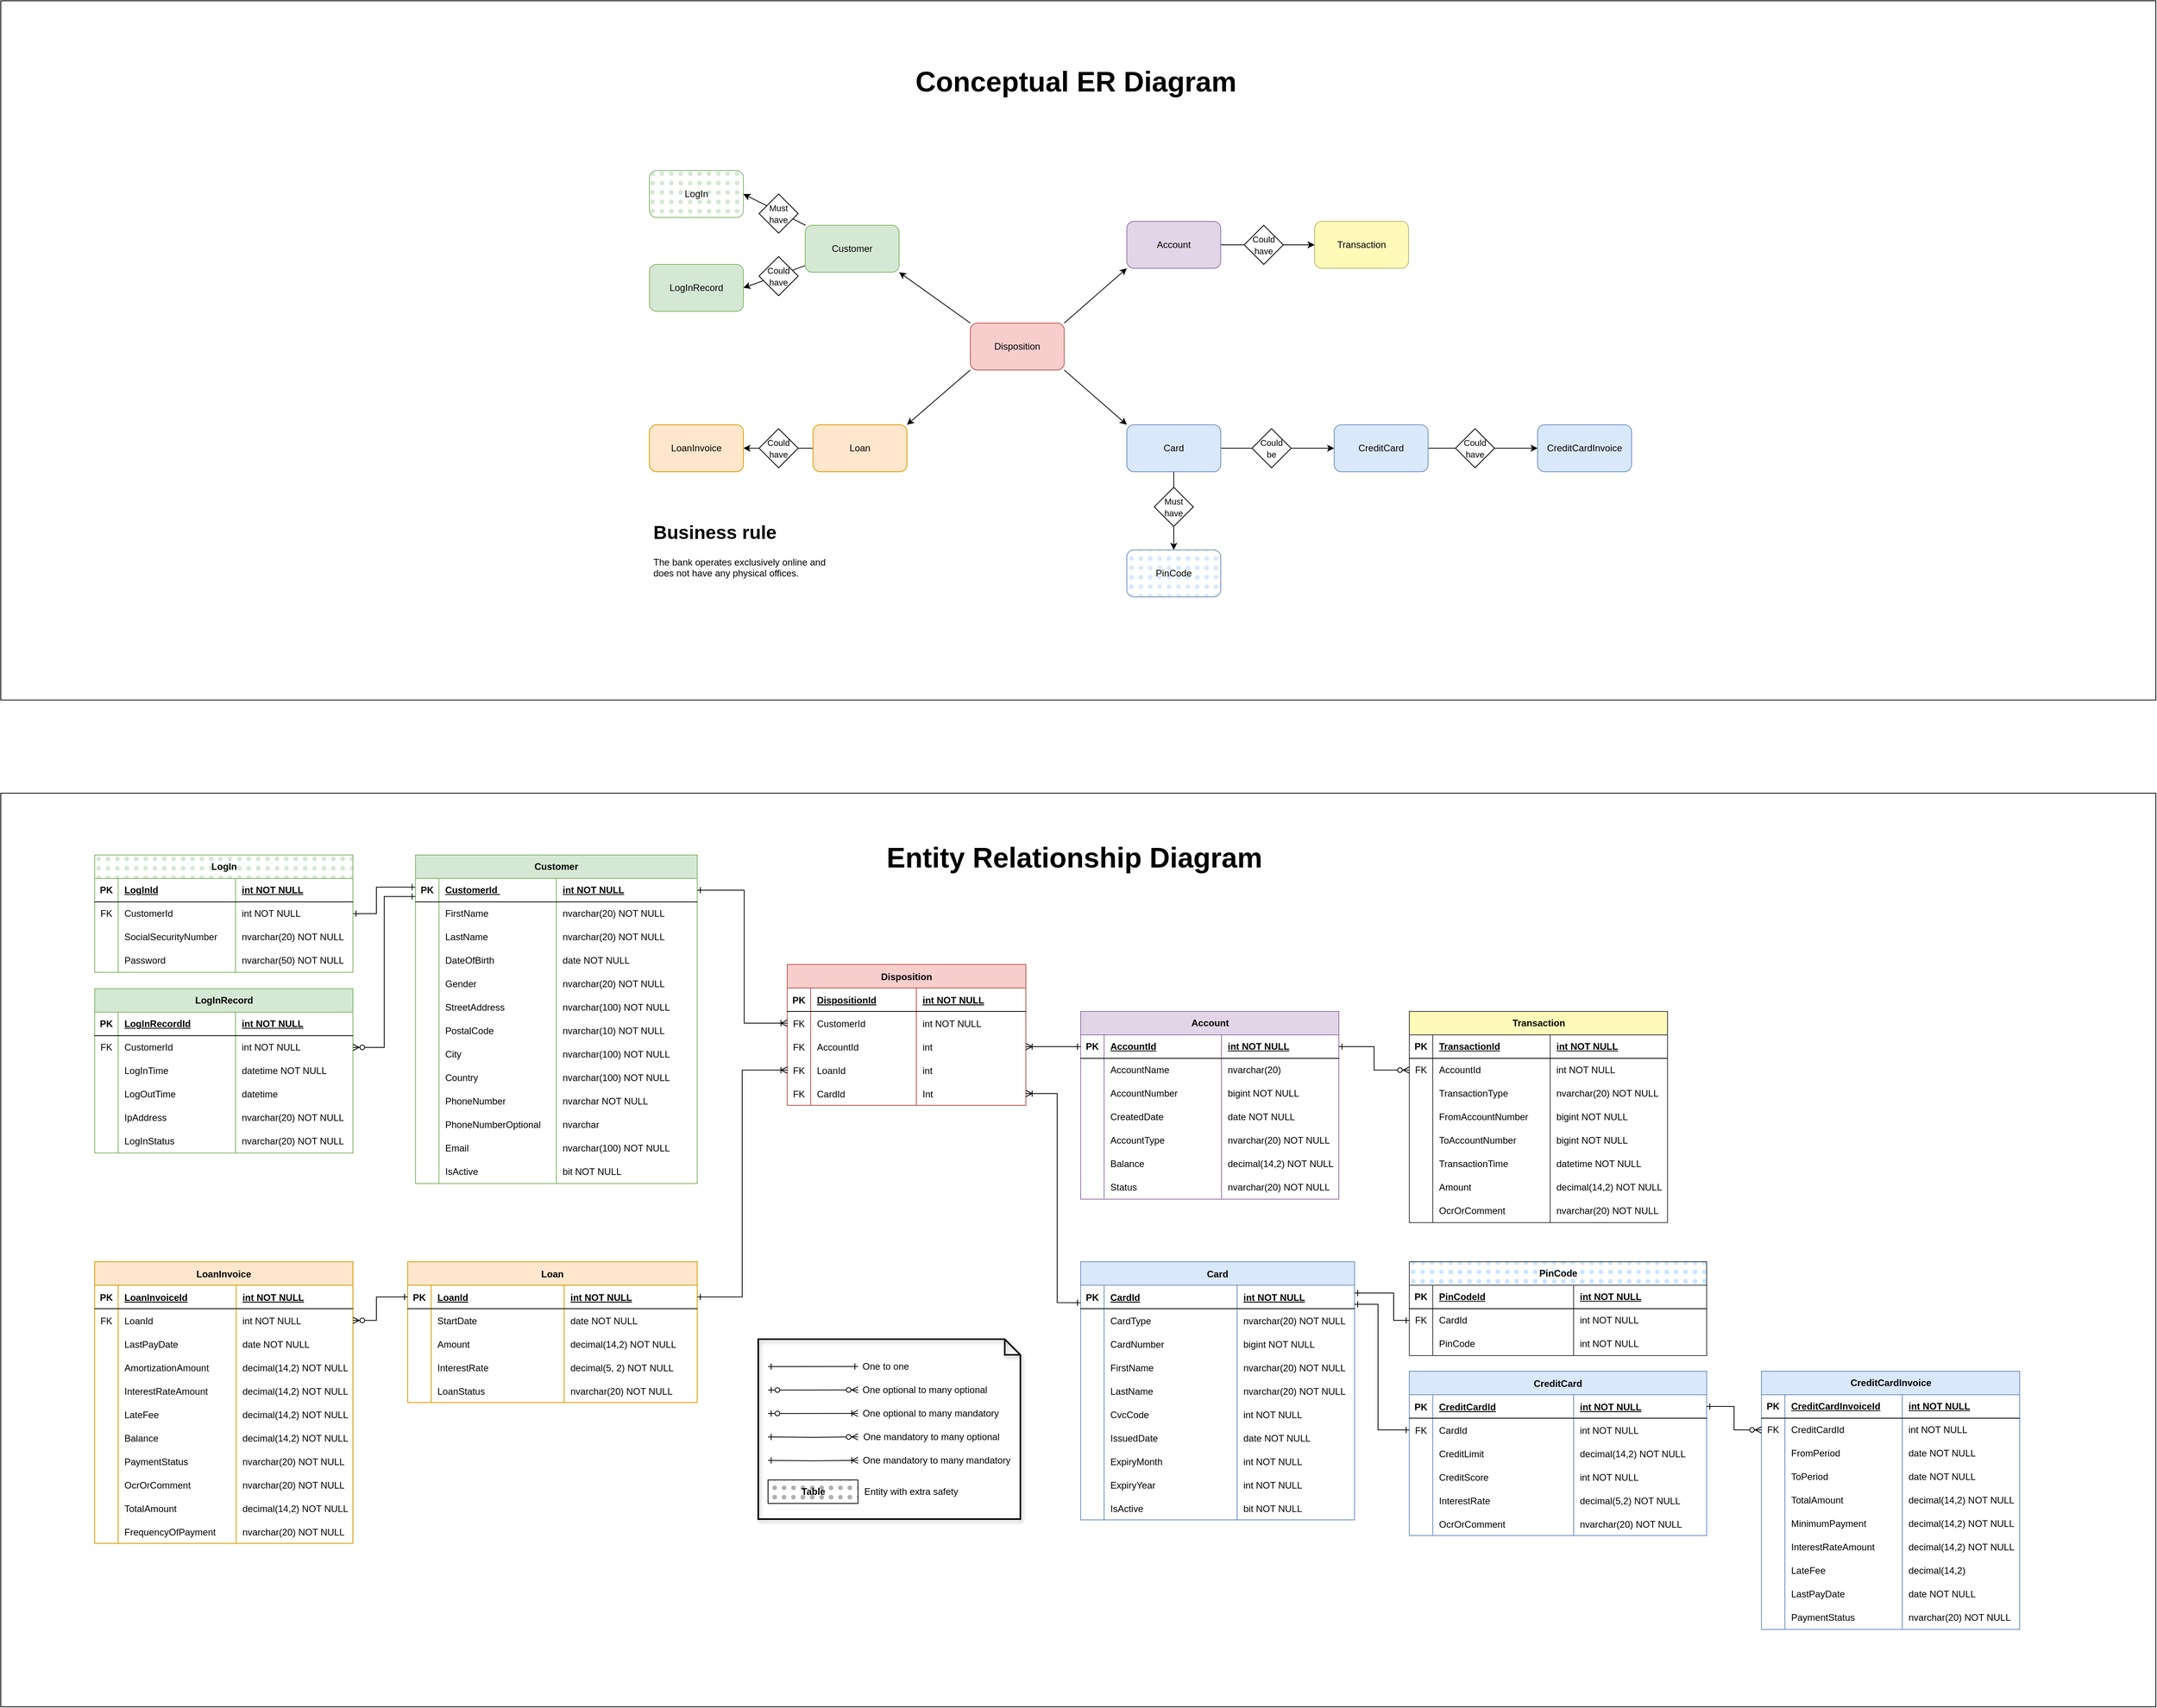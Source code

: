 <mxfile version="26.0.16">
  <diagram id="R2lEEEUBdFMjLlhIrx00" name="Page-1">
    <mxGraphModel dx="7385" dy="4993" grid="0" gridSize="10" guides="1" tooltips="1" connect="1" arrows="1" fold="1" page="0" pageScale="1" pageWidth="850" pageHeight="1100" background="#ffffff" math="0" shadow="0" extFonts="Permanent Marker^https://fonts.googleapis.com/css?family=Permanent+Marker">
      <root>
        <mxCell id="0" />
        <mxCell id="1" parent="0" />
        <mxCell id="o8SeG4ZUMFtDNQmt8hse-13" value="" style="rounded=0;whiteSpace=wrap;html=1;fillColor=none;" vertex="1" parent="1">
          <mxGeometry x="-1441" y="-592" width="2754" height="1168" as="geometry" />
        </mxCell>
        <mxCell id="o8SeG4ZUMFtDNQmt8hse-14" value="" style="rounded=0;whiteSpace=wrap;html=1;fillColor=none;" vertex="1" parent="1">
          <mxGeometry x="-1441" y="-1605" width="2754" height="894" as="geometry" />
        </mxCell>
        <mxCell id="p7mDt7zpe3s96EVVC62j-1" value="Card" style="shape=table;startSize=30;container=1;collapsible=1;childLayout=tableLayout;fixedRows=1;rowLines=0;fontStyle=1;align=center;resizeLast=1;noLabel=0;rounded=0;fillColor=#dae8fc;strokeColor=#6c8ebf;swimlaneFillColor=default;" parent="1" vertex="1">
          <mxGeometry x="-61" y="7" width="350" height="330" as="geometry" />
        </mxCell>
        <mxCell id="p7mDt7zpe3s96EVVC62j-2" value="" style="shape=partialRectangle;collapsible=0;dropTarget=0;pointerEvents=0;fillColor=none;points=[[0,0.5],[1,0.5]];portConstraint=eastwest;top=0;left=0;right=0;bottom=1;" parent="p7mDt7zpe3s96EVVC62j-1" vertex="1">
          <mxGeometry y="30" width="350" height="30" as="geometry" />
        </mxCell>
        <mxCell id="p7mDt7zpe3s96EVVC62j-3" value="PK" style="shape=partialRectangle;overflow=hidden;connectable=0;fillColor=none;top=0;left=0;bottom=0;right=0;fontStyle=1;" parent="p7mDt7zpe3s96EVVC62j-2" vertex="1">
          <mxGeometry width="30" height="30" as="geometry">
            <mxRectangle width="30" height="30" as="alternateBounds" />
          </mxGeometry>
        </mxCell>
        <mxCell id="p7mDt7zpe3s96EVVC62j-4" value="CardId" style="shape=partialRectangle;overflow=hidden;connectable=0;fillColor=none;top=0;left=0;bottom=0;right=0;align=left;spacingLeft=6;fontStyle=5;" parent="p7mDt7zpe3s96EVVC62j-2" vertex="1">
          <mxGeometry x="30" width="170" height="30" as="geometry">
            <mxRectangle width="170" height="30" as="alternateBounds" />
          </mxGeometry>
        </mxCell>
        <mxCell id="BaQkANxbFdt1fgVEelEj-81" value="int NOT NULL" style="shape=partialRectangle;overflow=hidden;connectable=0;fillColor=none;top=0;left=0;bottom=0;right=0;align=left;spacingLeft=6;fontStyle=5;" parent="p7mDt7zpe3s96EVVC62j-2" vertex="1">
          <mxGeometry x="200" width="150" height="30" as="geometry">
            <mxRectangle width="150" height="30" as="alternateBounds" />
          </mxGeometry>
        </mxCell>
        <mxCell id="bewLjvJeOres7PIR0d-j-697" style="shape=partialRectangle;collapsible=0;dropTarget=0;pointerEvents=0;fillColor=none;points=[[0,0.5],[1,0.5]];portConstraint=eastwest;top=0;left=0;right=0;bottom=0;" parent="p7mDt7zpe3s96EVVC62j-1" vertex="1">
          <mxGeometry y="60" width="350" height="30" as="geometry" />
        </mxCell>
        <mxCell id="bewLjvJeOres7PIR0d-j-698" value="" style="shape=partialRectangle;overflow=hidden;connectable=0;fillColor=none;top=0;left=0;bottom=0;right=0;" parent="bewLjvJeOres7PIR0d-j-697" vertex="1">
          <mxGeometry width="30" height="30" as="geometry">
            <mxRectangle width="30" height="30" as="alternateBounds" />
          </mxGeometry>
        </mxCell>
        <mxCell id="bewLjvJeOres7PIR0d-j-699" value="CardType" style="shape=partialRectangle;overflow=hidden;connectable=0;fillColor=none;top=0;left=0;bottom=0;right=0;align=left;spacingLeft=6;strokeColor=#FF33FF;fontColor=#000000;" parent="bewLjvJeOres7PIR0d-j-697" vertex="1">
          <mxGeometry x="30" width="170" height="30" as="geometry">
            <mxRectangle width="170" height="30" as="alternateBounds" />
          </mxGeometry>
        </mxCell>
        <mxCell id="bewLjvJeOres7PIR0d-j-700" value="nvarchar(20) NOT NULL" style="shape=partialRectangle;overflow=hidden;connectable=0;fillColor=none;top=0;left=0;bottom=0;right=0;align=left;spacingLeft=6;" parent="bewLjvJeOres7PIR0d-j-697" vertex="1">
          <mxGeometry x="200" width="150" height="30" as="geometry">
            <mxRectangle width="150" height="30" as="alternateBounds" />
          </mxGeometry>
        </mxCell>
        <mxCell id="bewLjvJeOres7PIR0d-j-742" style="shape=partialRectangle;collapsible=0;dropTarget=0;pointerEvents=0;fillColor=none;points=[[0,0.5],[1,0.5]];portConstraint=eastwest;top=0;left=0;right=0;bottom=0;" parent="p7mDt7zpe3s96EVVC62j-1" vertex="1">
          <mxGeometry y="90" width="350" height="30" as="geometry" />
        </mxCell>
        <mxCell id="bewLjvJeOres7PIR0d-j-743" style="shape=partialRectangle;overflow=hidden;connectable=0;fillColor=none;top=0;left=0;bottom=0;right=0;" parent="bewLjvJeOres7PIR0d-j-742" vertex="1">
          <mxGeometry width="30" height="30" as="geometry">
            <mxRectangle width="30" height="30" as="alternateBounds" />
          </mxGeometry>
        </mxCell>
        <mxCell id="bewLjvJeOres7PIR0d-j-744" value="CardNumber" style="shape=partialRectangle;overflow=hidden;connectable=0;fillColor=none;top=0;left=0;bottom=0;right=0;align=left;spacingLeft=6;" parent="bewLjvJeOres7PIR0d-j-742" vertex="1">
          <mxGeometry x="30" width="170" height="30" as="geometry">
            <mxRectangle width="170" height="30" as="alternateBounds" />
          </mxGeometry>
        </mxCell>
        <mxCell id="bewLjvJeOres7PIR0d-j-745" value="bigint NOT NULL" style="shape=partialRectangle;overflow=hidden;connectable=0;fillColor=none;top=0;left=0;bottom=0;right=0;align=left;spacingLeft=6;" parent="bewLjvJeOres7PIR0d-j-742" vertex="1">
          <mxGeometry x="200" width="150" height="30" as="geometry">
            <mxRectangle width="150" height="30" as="alternateBounds" />
          </mxGeometry>
        </mxCell>
        <mxCell id="yu0DURrKLZ7lqQVytkSf-5" style="shape=partialRectangle;collapsible=0;dropTarget=0;pointerEvents=0;fillColor=none;points=[[0,0.5],[1,0.5]];portConstraint=eastwest;top=0;left=0;right=0;bottom=0;" parent="p7mDt7zpe3s96EVVC62j-1" vertex="1">
          <mxGeometry y="120" width="350" height="30" as="geometry" />
        </mxCell>
        <mxCell id="yu0DURrKLZ7lqQVytkSf-6" style="shape=partialRectangle;overflow=hidden;connectable=0;fillColor=none;top=0;left=0;bottom=0;right=0;" parent="yu0DURrKLZ7lqQVytkSf-5" vertex="1">
          <mxGeometry width="30" height="30" as="geometry">
            <mxRectangle width="30" height="30" as="alternateBounds" />
          </mxGeometry>
        </mxCell>
        <mxCell id="yu0DURrKLZ7lqQVytkSf-7" value="FirstName" style="shape=partialRectangle;overflow=hidden;connectable=0;fillColor=none;top=0;left=0;bottom=0;right=0;align=left;spacingLeft=6;" parent="yu0DURrKLZ7lqQVytkSf-5" vertex="1">
          <mxGeometry x="30" width="170" height="30" as="geometry">
            <mxRectangle width="170" height="30" as="alternateBounds" />
          </mxGeometry>
        </mxCell>
        <mxCell id="BaQkANxbFdt1fgVEelEj-83" value="nvarchar(20) NOT NULL" style="shape=partialRectangle;overflow=hidden;connectable=0;fillColor=none;top=0;left=0;bottom=0;right=0;align=left;spacingLeft=6;" parent="yu0DURrKLZ7lqQVytkSf-5" vertex="1">
          <mxGeometry x="200" width="150" height="30" as="geometry">
            <mxRectangle width="150" height="30" as="alternateBounds" />
          </mxGeometry>
        </mxCell>
        <mxCell id="yu0DURrKLZ7lqQVytkSf-14" style="shape=partialRectangle;collapsible=0;dropTarget=0;pointerEvents=0;fillColor=none;points=[[0,0.5],[1,0.5]];portConstraint=eastwest;top=0;left=0;right=0;bottom=0;" parent="p7mDt7zpe3s96EVVC62j-1" vertex="1">
          <mxGeometry y="150" width="350" height="30" as="geometry" />
        </mxCell>
        <mxCell id="yu0DURrKLZ7lqQVytkSf-15" style="shape=partialRectangle;overflow=hidden;connectable=0;fillColor=none;top=0;left=0;bottom=0;right=0;" parent="yu0DURrKLZ7lqQVytkSf-14" vertex="1">
          <mxGeometry width="30" height="30" as="geometry">
            <mxRectangle width="30" height="30" as="alternateBounds" />
          </mxGeometry>
        </mxCell>
        <mxCell id="yu0DURrKLZ7lqQVytkSf-16" value="LastName" style="shape=partialRectangle;overflow=hidden;connectable=0;fillColor=none;top=0;left=0;bottom=0;right=0;align=left;spacingLeft=6;" parent="yu0DURrKLZ7lqQVytkSf-14" vertex="1">
          <mxGeometry x="30" width="170" height="30" as="geometry">
            <mxRectangle width="170" height="30" as="alternateBounds" />
          </mxGeometry>
        </mxCell>
        <mxCell id="BaQkANxbFdt1fgVEelEj-84" value="nvarchar(20) NOT NULL" style="shape=partialRectangle;overflow=hidden;connectable=0;fillColor=none;top=0;left=0;bottom=0;right=0;align=left;spacingLeft=6;" parent="yu0DURrKLZ7lqQVytkSf-14" vertex="1">
          <mxGeometry x="200" width="150" height="30" as="geometry">
            <mxRectangle width="150" height="30" as="alternateBounds" />
          </mxGeometry>
        </mxCell>
        <mxCell id="yu0DURrKLZ7lqQVytkSf-11" style="shape=partialRectangle;collapsible=0;dropTarget=0;pointerEvents=0;fillColor=none;points=[[0,0.5],[1,0.5]];portConstraint=eastwest;top=0;left=0;right=0;bottom=0;" parent="p7mDt7zpe3s96EVVC62j-1" vertex="1">
          <mxGeometry y="180" width="350" height="30" as="geometry" />
        </mxCell>
        <mxCell id="yu0DURrKLZ7lqQVytkSf-12" style="shape=partialRectangle;overflow=hidden;connectable=0;fillColor=none;top=0;left=0;bottom=0;right=0;" parent="yu0DURrKLZ7lqQVytkSf-11" vertex="1">
          <mxGeometry width="30" height="30" as="geometry">
            <mxRectangle width="30" height="30" as="alternateBounds" />
          </mxGeometry>
        </mxCell>
        <mxCell id="yu0DURrKLZ7lqQVytkSf-13" value="CvcCode" style="shape=partialRectangle;overflow=hidden;connectable=0;fillColor=none;top=0;left=0;bottom=0;right=0;align=left;spacingLeft=6;" parent="yu0DURrKLZ7lqQVytkSf-11" vertex="1">
          <mxGeometry x="30" width="170" height="30" as="geometry">
            <mxRectangle width="170" height="30" as="alternateBounds" />
          </mxGeometry>
        </mxCell>
        <mxCell id="BaQkANxbFdt1fgVEelEj-85" value="int NOT NULL" style="shape=partialRectangle;overflow=hidden;connectable=0;fillColor=none;top=0;left=0;bottom=0;right=0;align=left;spacingLeft=6;" parent="yu0DURrKLZ7lqQVytkSf-11" vertex="1">
          <mxGeometry x="200" width="150" height="30" as="geometry">
            <mxRectangle width="150" height="30" as="alternateBounds" />
          </mxGeometry>
        </mxCell>
        <mxCell id="yu0DURrKLZ7lqQVytkSf-8" style="shape=partialRectangle;collapsible=0;dropTarget=0;pointerEvents=0;fillColor=none;points=[[0,0.5],[1,0.5]];portConstraint=eastwest;top=0;left=0;right=0;bottom=0;" parent="p7mDt7zpe3s96EVVC62j-1" vertex="1">
          <mxGeometry y="210" width="350" height="30" as="geometry" />
        </mxCell>
        <mxCell id="yu0DURrKLZ7lqQVytkSf-9" style="shape=partialRectangle;overflow=hidden;connectable=0;fillColor=none;top=0;left=0;bottom=0;right=0;" parent="yu0DURrKLZ7lqQVytkSf-8" vertex="1">
          <mxGeometry width="30" height="30" as="geometry">
            <mxRectangle width="30" height="30" as="alternateBounds" />
          </mxGeometry>
        </mxCell>
        <mxCell id="yu0DURrKLZ7lqQVytkSf-10" value="IssuedDate" style="shape=partialRectangle;overflow=hidden;connectable=0;fillColor=none;top=0;left=0;bottom=0;right=0;align=left;spacingLeft=6;" parent="yu0DURrKLZ7lqQVytkSf-8" vertex="1">
          <mxGeometry x="30" width="170" height="30" as="geometry">
            <mxRectangle width="170" height="30" as="alternateBounds" />
          </mxGeometry>
        </mxCell>
        <mxCell id="BaQkANxbFdt1fgVEelEj-86" value="date NOT NULL" style="shape=partialRectangle;overflow=hidden;connectable=0;fillColor=none;top=0;left=0;bottom=0;right=0;align=left;spacingLeft=6;" parent="yu0DURrKLZ7lqQVytkSf-8" vertex="1">
          <mxGeometry x="200" width="150" height="30" as="geometry">
            <mxRectangle width="150" height="30" as="alternateBounds" />
          </mxGeometry>
        </mxCell>
        <mxCell id="yu0DURrKLZ7lqQVytkSf-17" style="shape=partialRectangle;collapsible=0;dropTarget=0;pointerEvents=0;fillColor=none;points=[[0,0.5],[1,0.5]];portConstraint=eastwest;top=0;left=0;right=0;bottom=0;" parent="p7mDt7zpe3s96EVVC62j-1" vertex="1">
          <mxGeometry y="240" width="350" height="30" as="geometry" />
        </mxCell>
        <mxCell id="yu0DURrKLZ7lqQVytkSf-18" style="shape=partialRectangle;overflow=hidden;connectable=0;fillColor=none;top=0;left=0;bottom=0;right=0;" parent="yu0DURrKLZ7lqQVytkSf-17" vertex="1">
          <mxGeometry width="30" height="30" as="geometry">
            <mxRectangle width="30" height="30" as="alternateBounds" />
          </mxGeometry>
        </mxCell>
        <mxCell id="yu0DURrKLZ7lqQVytkSf-19" value="ExpiryMonth" style="shape=partialRectangle;overflow=hidden;connectable=0;fillColor=none;top=0;left=0;bottom=0;right=0;align=left;spacingLeft=6;" parent="yu0DURrKLZ7lqQVytkSf-17" vertex="1">
          <mxGeometry x="30" width="170" height="30" as="geometry">
            <mxRectangle width="170" height="30" as="alternateBounds" />
          </mxGeometry>
        </mxCell>
        <mxCell id="BaQkANxbFdt1fgVEelEj-87" value="int NOT NULL" style="shape=partialRectangle;overflow=hidden;connectable=0;fillColor=none;top=0;left=0;bottom=0;right=0;align=left;spacingLeft=6;" parent="yu0DURrKLZ7lqQVytkSf-17" vertex="1">
          <mxGeometry x="200" width="150" height="30" as="geometry">
            <mxRectangle width="150" height="30" as="alternateBounds" />
          </mxGeometry>
        </mxCell>
        <mxCell id="yu0DURrKLZ7lqQVytkSf-26" style="shape=partialRectangle;collapsible=0;dropTarget=0;pointerEvents=0;fillColor=none;points=[[0,0.5],[1,0.5]];portConstraint=eastwest;top=0;left=0;right=0;bottom=0;" parent="p7mDt7zpe3s96EVVC62j-1" vertex="1">
          <mxGeometry y="270" width="350" height="30" as="geometry" />
        </mxCell>
        <mxCell id="yu0DURrKLZ7lqQVytkSf-27" value="   " style="shape=partialRectangle;overflow=hidden;connectable=0;fillColor=none;top=0;left=0;bottom=0;right=0;" parent="yu0DURrKLZ7lqQVytkSf-26" vertex="1">
          <mxGeometry width="30" height="30" as="geometry">
            <mxRectangle width="30" height="30" as="alternateBounds" />
          </mxGeometry>
        </mxCell>
        <mxCell id="yu0DURrKLZ7lqQVytkSf-28" value="ExpiryYear" style="shape=partialRectangle;overflow=hidden;connectable=0;fillColor=none;top=0;left=0;bottom=0;right=0;align=left;spacingLeft=6;" parent="yu0DURrKLZ7lqQVytkSf-26" vertex="1">
          <mxGeometry x="30" width="170" height="30" as="geometry">
            <mxRectangle width="170" height="30" as="alternateBounds" />
          </mxGeometry>
        </mxCell>
        <mxCell id="BaQkANxbFdt1fgVEelEj-88" value="int NOT NULL" style="shape=partialRectangle;overflow=hidden;connectable=0;fillColor=none;top=0;left=0;bottom=0;right=0;align=left;spacingLeft=6;" parent="yu0DURrKLZ7lqQVytkSf-26" vertex="1">
          <mxGeometry x="200" width="150" height="30" as="geometry">
            <mxRectangle width="150" height="30" as="alternateBounds" />
          </mxGeometry>
        </mxCell>
        <mxCell id="yu0DURrKLZ7lqQVytkSf-23" style="shape=partialRectangle;collapsible=0;dropTarget=0;pointerEvents=0;fillColor=none;points=[[0,0.5],[1,0.5]];portConstraint=eastwest;top=0;left=0;right=0;bottom=0;" parent="p7mDt7zpe3s96EVVC62j-1" vertex="1">
          <mxGeometry y="300" width="350" height="30" as="geometry" />
        </mxCell>
        <mxCell id="yu0DURrKLZ7lqQVytkSf-24" style="shape=partialRectangle;overflow=hidden;connectable=0;fillColor=none;top=0;left=0;bottom=0;right=0;" parent="yu0DURrKLZ7lqQVytkSf-23" vertex="1">
          <mxGeometry width="30" height="30" as="geometry">
            <mxRectangle width="30" height="30" as="alternateBounds" />
          </mxGeometry>
        </mxCell>
        <mxCell id="yu0DURrKLZ7lqQVytkSf-25" value="IsActive" style="shape=partialRectangle;overflow=hidden;connectable=0;fillColor=none;top=0;left=0;bottom=0;right=0;align=left;spacingLeft=6;" parent="yu0DURrKLZ7lqQVytkSf-23" vertex="1">
          <mxGeometry x="30" width="170" height="30" as="geometry">
            <mxRectangle width="170" height="30" as="alternateBounds" />
          </mxGeometry>
        </mxCell>
        <mxCell id="BaQkANxbFdt1fgVEelEj-90" value="bit NOT NULL" style="shape=partialRectangle;overflow=hidden;connectable=0;fillColor=none;top=0;left=0;bottom=0;right=0;align=left;spacingLeft=6;" parent="yu0DURrKLZ7lqQVytkSf-23" vertex="1">
          <mxGeometry x="200" width="150" height="30" as="geometry">
            <mxRectangle width="150" height="30" as="alternateBounds" />
          </mxGeometry>
        </mxCell>
        <mxCell id="p7mDt7zpe3s96EVVC62j-15" value="Disposition" style="shape=table;startSize=30;container=1;collapsible=1;childLayout=tableLayout;fixedRows=1;rowLines=0;fontStyle=1;align=center;resizeLast=1;fillColor=#f8cecc;strokeColor=#b85450;swimlaneFillColor=default;" parent="1" vertex="1">
          <mxGeometry x="-436" y="-373" width="305" height="180" as="geometry">
            <mxRectangle x="360" y="-140" width="110" height="30" as="alternateBounds" />
          </mxGeometry>
        </mxCell>
        <mxCell id="p7mDt7zpe3s96EVVC62j-16" value="" style="shape=partialRectangle;collapsible=0;dropTarget=0;pointerEvents=0;fillColor=none;points=[[0,0.5],[1,0.5]];portConstraint=eastwest;top=0;left=0;right=0;bottom=1;" parent="p7mDt7zpe3s96EVVC62j-15" vertex="1">
          <mxGeometry y="30" width="305" height="30" as="geometry" />
        </mxCell>
        <mxCell id="p7mDt7zpe3s96EVVC62j-17" value="PK" style="shape=partialRectangle;overflow=hidden;connectable=0;fillColor=none;top=0;left=0;bottom=0;right=0;fontStyle=1;" parent="p7mDt7zpe3s96EVVC62j-16" vertex="1">
          <mxGeometry width="30" height="30" as="geometry">
            <mxRectangle width="30" height="30" as="alternateBounds" />
          </mxGeometry>
        </mxCell>
        <mxCell id="p7mDt7zpe3s96EVVC62j-18" value="DispositionId" style="shape=partialRectangle;overflow=hidden;connectable=0;fillColor=none;top=0;left=0;bottom=0;right=0;align=left;spacingLeft=6;fontStyle=5;" parent="p7mDt7zpe3s96EVVC62j-16" vertex="1">
          <mxGeometry x="30" width="135" height="30" as="geometry">
            <mxRectangle width="135" height="30" as="alternateBounds" />
          </mxGeometry>
        </mxCell>
        <mxCell id="BaQkANxbFdt1fgVEelEj-160" value="int NOT NULL" style="shape=partialRectangle;overflow=hidden;connectable=0;fillColor=none;top=0;left=0;bottom=0;right=0;align=left;spacingLeft=6;fontStyle=5;" parent="p7mDt7zpe3s96EVVC62j-16" vertex="1">
          <mxGeometry x="165" width="140" height="30" as="geometry">
            <mxRectangle width="140" height="30" as="alternateBounds" />
          </mxGeometry>
        </mxCell>
        <mxCell id="p7mDt7zpe3s96EVVC62j-19" value="" style="shape=partialRectangle;collapsible=0;dropTarget=0;pointerEvents=0;fillColor=none;points=[[0,0.5],[1,0.5]];portConstraint=eastwest;top=0;left=0;right=0;bottom=0;" parent="p7mDt7zpe3s96EVVC62j-15" vertex="1">
          <mxGeometry y="60" width="305" height="30" as="geometry" />
        </mxCell>
        <mxCell id="p7mDt7zpe3s96EVVC62j-20" value="FK" style="shape=partialRectangle;overflow=hidden;connectable=0;fillColor=none;top=0;left=0;bottom=0;right=0;" parent="p7mDt7zpe3s96EVVC62j-19" vertex="1">
          <mxGeometry width="30" height="30" as="geometry">
            <mxRectangle width="30" height="30" as="alternateBounds" />
          </mxGeometry>
        </mxCell>
        <mxCell id="p7mDt7zpe3s96EVVC62j-21" value="CustomerId" style="shape=partialRectangle;overflow=hidden;connectable=0;fillColor=none;top=0;left=0;bottom=0;right=0;align=left;spacingLeft=6;" parent="p7mDt7zpe3s96EVVC62j-19" vertex="1">
          <mxGeometry x="30" width="135" height="30" as="geometry">
            <mxRectangle width="135" height="30" as="alternateBounds" />
          </mxGeometry>
        </mxCell>
        <mxCell id="BaQkANxbFdt1fgVEelEj-161" value="int NOT NULL" style="shape=partialRectangle;overflow=hidden;connectable=0;fillColor=none;top=0;left=0;bottom=0;right=0;align=left;spacingLeft=6;" parent="p7mDt7zpe3s96EVVC62j-19" vertex="1">
          <mxGeometry x="165" width="140" height="30" as="geometry">
            <mxRectangle width="140" height="30" as="alternateBounds" />
          </mxGeometry>
        </mxCell>
        <mxCell id="BaQkANxbFdt1fgVEelEj-154" style="shape=partialRectangle;collapsible=0;dropTarget=0;pointerEvents=0;fillColor=none;points=[[0,0.5],[1,0.5]];portConstraint=eastwest;top=0;left=0;right=0;bottom=0;" parent="p7mDt7zpe3s96EVVC62j-15" vertex="1">
          <mxGeometry y="90" width="305" height="30" as="geometry" />
        </mxCell>
        <mxCell id="BaQkANxbFdt1fgVEelEj-155" value="FK" style="shape=partialRectangle;overflow=hidden;connectable=0;fillColor=none;top=0;left=0;bottom=0;right=0;" parent="BaQkANxbFdt1fgVEelEj-154" vertex="1">
          <mxGeometry width="30" height="30" as="geometry">
            <mxRectangle width="30" height="30" as="alternateBounds" />
          </mxGeometry>
        </mxCell>
        <mxCell id="BaQkANxbFdt1fgVEelEj-156" value="AccountId" style="shape=partialRectangle;overflow=hidden;connectable=0;fillColor=none;top=0;left=0;bottom=0;right=0;align=left;spacingLeft=6;" parent="BaQkANxbFdt1fgVEelEj-154" vertex="1">
          <mxGeometry x="30" width="135" height="30" as="geometry">
            <mxRectangle width="135" height="30" as="alternateBounds" />
          </mxGeometry>
        </mxCell>
        <mxCell id="BaQkANxbFdt1fgVEelEj-163" value="int " style="shape=partialRectangle;overflow=hidden;connectable=0;fillColor=none;top=0;left=0;bottom=0;right=0;align=left;spacingLeft=6;" parent="BaQkANxbFdt1fgVEelEj-154" vertex="1">
          <mxGeometry x="165" width="140" height="30" as="geometry">
            <mxRectangle width="140" height="30" as="alternateBounds" />
          </mxGeometry>
        </mxCell>
        <mxCell id="BaQkANxbFdt1fgVEelEj-157" style="shape=partialRectangle;collapsible=0;dropTarget=0;pointerEvents=0;fillColor=none;points=[[0,0.5],[1,0.5]];portConstraint=eastwest;top=0;left=0;right=0;bottom=0;" parent="p7mDt7zpe3s96EVVC62j-15" vertex="1">
          <mxGeometry y="120" width="305" height="30" as="geometry" />
        </mxCell>
        <mxCell id="BaQkANxbFdt1fgVEelEj-158" value="FK" style="shape=partialRectangle;overflow=hidden;connectable=0;fillColor=none;top=0;left=0;bottom=0;right=0;" parent="BaQkANxbFdt1fgVEelEj-157" vertex="1">
          <mxGeometry width="30" height="30" as="geometry">
            <mxRectangle width="30" height="30" as="alternateBounds" />
          </mxGeometry>
        </mxCell>
        <mxCell id="BaQkANxbFdt1fgVEelEj-159" value="LoanId" style="shape=partialRectangle;overflow=hidden;connectable=0;fillColor=none;top=0;left=0;bottom=0;right=0;align=left;spacingLeft=6;" parent="BaQkANxbFdt1fgVEelEj-157" vertex="1">
          <mxGeometry x="30" width="135" height="30" as="geometry">
            <mxRectangle width="135" height="30" as="alternateBounds" />
          </mxGeometry>
        </mxCell>
        <mxCell id="BaQkANxbFdt1fgVEelEj-164" value="int" style="shape=partialRectangle;overflow=hidden;connectable=0;fillColor=none;top=0;left=0;bottom=0;right=0;align=left;spacingLeft=6;" parent="BaQkANxbFdt1fgVEelEj-157" vertex="1">
          <mxGeometry x="165" width="140" height="30" as="geometry">
            <mxRectangle width="140" height="30" as="alternateBounds" />
          </mxGeometry>
        </mxCell>
        <mxCell id="qEqB50tW_4cg2kvHwrzj-1" style="shape=partialRectangle;collapsible=0;dropTarget=0;pointerEvents=0;fillColor=none;points=[[0,0.5],[1,0.5]];portConstraint=eastwest;top=0;left=0;right=0;bottom=0;" parent="p7mDt7zpe3s96EVVC62j-15" vertex="1">
          <mxGeometry y="150" width="305" height="30" as="geometry" />
        </mxCell>
        <mxCell id="qEqB50tW_4cg2kvHwrzj-2" value="FK" style="shape=partialRectangle;overflow=hidden;connectable=0;fillColor=none;top=0;left=0;bottom=0;right=0;" parent="qEqB50tW_4cg2kvHwrzj-1" vertex="1">
          <mxGeometry width="30" height="30" as="geometry">
            <mxRectangle width="30" height="30" as="alternateBounds" />
          </mxGeometry>
        </mxCell>
        <mxCell id="qEqB50tW_4cg2kvHwrzj-3" value="CardId" style="shape=partialRectangle;overflow=hidden;connectable=0;fillColor=none;top=0;left=0;bottom=0;right=0;align=left;spacingLeft=6;" parent="qEqB50tW_4cg2kvHwrzj-1" vertex="1">
          <mxGeometry x="30" width="135" height="30" as="geometry">
            <mxRectangle width="135" height="30" as="alternateBounds" />
          </mxGeometry>
        </mxCell>
        <mxCell id="qEqB50tW_4cg2kvHwrzj-4" value="Int " style="shape=partialRectangle;overflow=hidden;connectable=0;fillColor=none;top=0;left=0;bottom=0;right=0;align=left;spacingLeft=6;" parent="qEqB50tW_4cg2kvHwrzj-1" vertex="1">
          <mxGeometry x="165" width="140" height="30" as="geometry">
            <mxRectangle width="140" height="30" as="alternateBounds" />
          </mxGeometry>
        </mxCell>
        <mxCell id="yu0DURrKLZ7lqQVytkSf-4" value="" style="fontSize=12;html=1;endArrow=ERone;startArrow=ERone;rounded=0;entryX=-0.001;entryY=0.369;entryDx=0;entryDy=0;edgeStyle=orthogonalEdgeStyle;curved=0;exitX=1;exitY=0.5;exitDx=0;exitDy=0;entryPerimeter=0;startFill=0;endFill=0;" parent="1" source="BaQkANxbFdt1fgVEelEj-68" target="BaQkANxbFdt1fgVEelEj-5" edge="1">
          <mxGeometry width="100" height="100" relative="1" as="geometry">
            <mxPoint x="-961" y="-423" as="sourcePoint" />
            <mxPoint x="-861" y="-603" as="targetPoint" />
            <Array as="points">
              <mxPoint x="-961" y="-438" />
              <mxPoint x="-961" y="-472" />
            </Array>
          </mxGeometry>
        </mxCell>
        <mxCell id="BaQkANxbFdt1fgVEelEj-1" value="Customer" style="shape=table;startSize=30;container=1;collapsible=1;childLayout=tableLayout;fixedRows=1;rowLines=0;fontStyle=1;align=center;resizeLast=1;html=1;whiteSpace=wrap;fillColor=#d5e8d4;strokeColor=#82b366;swimlaneFillColor=default;" parent="1" vertex="1">
          <mxGeometry x="-911" y="-513" width="360" height="420" as="geometry" />
        </mxCell>
        <mxCell id="BaQkANxbFdt1fgVEelEj-5" value="" style="shape=tableRow;horizontal=0;startSize=0;swimlaneHead=0;swimlaneBody=0;fillColor=none;collapsible=0;dropTarget=0;points=[[0,0.5],[1,0.5]];portConstraint=eastwest;top=0;left=0;right=0;bottom=1;html=1;" parent="BaQkANxbFdt1fgVEelEj-1" vertex="1">
          <mxGeometry y="30" width="360" height="30" as="geometry" />
        </mxCell>
        <mxCell id="BaQkANxbFdt1fgVEelEj-6" value="PK" style="shape=partialRectangle;connectable=0;fillColor=none;top=0;left=0;bottom=0;right=0;fontStyle=1;overflow=hidden;html=1;whiteSpace=wrap;" parent="BaQkANxbFdt1fgVEelEj-5" vertex="1">
          <mxGeometry width="30" height="30" as="geometry">
            <mxRectangle width="30" height="30" as="alternateBounds" />
          </mxGeometry>
        </mxCell>
        <mxCell id="BaQkANxbFdt1fgVEelEj-7" value="CustomerId&amp;nbsp;" style="shape=partialRectangle;connectable=0;fillColor=none;top=0;left=0;bottom=0;right=0;align=left;spacingLeft=6;fontStyle=5;overflow=hidden;html=1;whiteSpace=wrap;" parent="BaQkANxbFdt1fgVEelEj-5" vertex="1">
          <mxGeometry x="30" width="150" height="30" as="geometry">
            <mxRectangle width="150" height="30" as="alternateBounds" />
          </mxGeometry>
        </mxCell>
        <mxCell id="BaQkANxbFdt1fgVEelEj-38" value="int&amp;nbsp;NOT NULL" style="shape=partialRectangle;connectable=0;fillColor=none;top=0;left=0;bottom=0;right=0;align=left;spacingLeft=6;fontStyle=5;overflow=hidden;html=1;whiteSpace=wrap;" parent="BaQkANxbFdt1fgVEelEj-5" vertex="1">
          <mxGeometry x="180" width="180" height="30" as="geometry">
            <mxRectangle width="180" height="30" as="alternateBounds" />
          </mxGeometry>
        </mxCell>
        <mxCell id="BaQkANxbFdt1fgVEelEj-8" value="" style="shape=tableRow;horizontal=0;startSize=0;swimlaneHead=0;swimlaneBody=0;fillColor=none;collapsible=0;dropTarget=0;points=[[0,0.5],[1,0.5]];portConstraint=eastwest;top=0;left=0;right=0;bottom=0;html=1;" parent="BaQkANxbFdt1fgVEelEj-1" vertex="1">
          <mxGeometry y="60" width="360" height="30" as="geometry" />
        </mxCell>
        <mxCell id="BaQkANxbFdt1fgVEelEj-9" value="" style="shape=partialRectangle;connectable=0;fillColor=none;top=0;left=0;bottom=0;right=0;editable=1;overflow=hidden;html=1;whiteSpace=wrap;" parent="BaQkANxbFdt1fgVEelEj-8" vertex="1">
          <mxGeometry width="30" height="30" as="geometry">
            <mxRectangle width="30" height="30" as="alternateBounds" />
          </mxGeometry>
        </mxCell>
        <mxCell id="BaQkANxbFdt1fgVEelEj-10" value="FirstName&amp;nbsp;" style="shape=partialRectangle;connectable=0;fillColor=none;top=0;left=0;bottom=0;right=0;align=left;spacingLeft=6;overflow=hidden;html=1;whiteSpace=wrap;" parent="BaQkANxbFdt1fgVEelEj-8" vertex="1">
          <mxGeometry x="30" width="150" height="30" as="geometry">
            <mxRectangle width="150" height="30" as="alternateBounds" />
          </mxGeometry>
        </mxCell>
        <mxCell id="BaQkANxbFdt1fgVEelEj-39" value="nvarchar(20) NOT NULL" style="shape=partialRectangle;connectable=0;fillColor=none;top=0;left=0;bottom=0;right=0;align=left;spacingLeft=6;overflow=hidden;html=1;whiteSpace=wrap;" parent="BaQkANxbFdt1fgVEelEj-8" vertex="1">
          <mxGeometry x="180" width="180" height="30" as="geometry">
            <mxRectangle width="180" height="30" as="alternateBounds" />
          </mxGeometry>
        </mxCell>
        <mxCell id="BaQkANxbFdt1fgVEelEj-20" style="shape=tableRow;horizontal=0;startSize=0;swimlaneHead=0;swimlaneBody=0;fillColor=none;collapsible=0;dropTarget=0;points=[[0,0.5],[1,0.5]];portConstraint=eastwest;top=0;left=0;right=0;bottom=0;html=1;" parent="BaQkANxbFdt1fgVEelEj-1" vertex="1">
          <mxGeometry y="90" width="360" height="30" as="geometry" />
        </mxCell>
        <mxCell id="BaQkANxbFdt1fgVEelEj-21" style="shape=partialRectangle;connectable=0;fillColor=none;top=0;left=0;bottom=0;right=0;editable=1;overflow=hidden;html=1;whiteSpace=wrap;" parent="BaQkANxbFdt1fgVEelEj-20" vertex="1">
          <mxGeometry width="30" height="30" as="geometry">
            <mxRectangle width="30" height="30" as="alternateBounds" />
          </mxGeometry>
        </mxCell>
        <mxCell id="BaQkANxbFdt1fgVEelEj-22" value="LastName&amp;nbsp;" style="shape=partialRectangle;connectable=0;fillColor=none;top=0;left=0;bottom=0;right=0;align=left;spacingLeft=6;overflow=hidden;html=1;whiteSpace=wrap;" parent="BaQkANxbFdt1fgVEelEj-20" vertex="1">
          <mxGeometry x="30" width="150" height="30" as="geometry">
            <mxRectangle width="150" height="30" as="alternateBounds" />
          </mxGeometry>
        </mxCell>
        <mxCell id="BaQkANxbFdt1fgVEelEj-40" value="nvarchar(20) NOT NULL" style="shape=partialRectangle;connectable=0;fillColor=none;top=0;left=0;bottom=0;right=0;align=left;spacingLeft=6;overflow=hidden;html=1;whiteSpace=wrap;" parent="BaQkANxbFdt1fgVEelEj-20" vertex="1">
          <mxGeometry x="180" width="180" height="30" as="geometry">
            <mxRectangle width="180" height="30" as="alternateBounds" />
          </mxGeometry>
        </mxCell>
        <mxCell id="BaQkANxbFdt1fgVEelEj-35" style="shape=tableRow;horizontal=0;startSize=0;swimlaneHead=0;swimlaneBody=0;fillColor=none;collapsible=0;dropTarget=0;points=[[0,0.5],[1,0.5]];portConstraint=eastwest;top=0;left=0;right=0;bottom=0;html=1;" parent="BaQkANxbFdt1fgVEelEj-1" vertex="1">
          <mxGeometry y="120" width="360" height="30" as="geometry" />
        </mxCell>
        <mxCell id="BaQkANxbFdt1fgVEelEj-36" style="shape=partialRectangle;connectable=0;fillColor=none;top=0;left=0;bottom=0;right=0;editable=1;overflow=hidden;html=1;whiteSpace=wrap;" parent="BaQkANxbFdt1fgVEelEj-35" vertex="1">
          <mxGeometry width="30" height="30" as="geometry">
            <mxRectangle width="30" height="30" as="alternateBounds" />
          </mxGeometry>
        </mxCell>
        <mxCell id="BaQkANxbFdt1fgVEelEj-37" value="DateOfBirth&amp;nbsp;" style="shape=partialRectangle;connectable=0;fillColor=none;top=0;left=0;bottom=0;right=0;align=left;spacingLeft=6;overflow=hidden;html=1;whiteSpace=wrap;" parent="BaQkANxbFdt1fgVEelEj-35" vertex="1">
          <mxGeometry x="30" width="150" height="30" as="geometry">
            <mxRectangle width="150" height="30" as="alternateBounds" />
          </mxGeometry>
        </mxCell>
        <mxCell id="BaQkANxbFdt1fgVEelEj-42" value="date NOT NULL" style="shape=partialRectangle;connectable=0;fillColor=none;top=0;left=0;bottom=0;right=0;align=left;spacingLeft=6;overflow=hidden;html=1;whiteSpace=wrap;" parent="BaQkANxbFdt1fgVEelEj-35" vertex="1">
          <mxGeometry x="180" width="180" height="30" as="geometry">
            <mxRectangle width="180" height="30" as="alternateBounds" />
          </mxGeometry>
        </mxCell>
        <mxCell id="qEqB50tW_4cg2kvHwrzj-71" style="shape=tableRow;horizontal=0;startSize=0;swimlaneHead=0;swimlaneBody=0;fillColor=none;collapsible=0;dropTarget=0;points=[[0,0.5],[1,0.5]];portConstraint=eastwest;top=0;left=0;right=0;bottom=0;html=1;" parent="BaQkANxbFdt1fgVEelEj-1" vertex="1">
          <mxGeometry y="150" width="360" height="30" as="geometry" />
        </mxCell>
        <mxCell id="qEqB50tW_4cg2kvHwrzj-72" style="shape=partialRectangle;connectable=0;fillColor=none;top=0;left=0;bottom=0;right=0;editable=1;overflow=hidden;html=1;whiteSpace=wrap;" parent="qEqB50tW_4cg2kvHwrzj-71" vertex="1">
          <mxGeometry width="30" height="30" as="geometry">
            <mxRectangle width="30" height="30" as="alternateBounds" />
          </mxGeometry>
        </mxCell>
        <mxCell id="qEqB50tW_4cg2kvHwrzj-73" value="Gender" style="shape=partialRectangle;connectable=0;fillColor=none;top=0;left=0;bottom=0;right=0;align=left;spacingLeft=6;overflow=hidden;html=1;whiteSpace=wrap;" parent="qEqB50tW_4cg2kvHwrzj-71" vertex="1">
          <mxGeometry x="30" width="150" height="30" as="geometry">
            <mxRectangle width="150" height="30" as="alternateBounds" />
          </mxGeometry>
        </mxCell>
        <mxCell id="qEqB50tW_4cg2kvHwrzj-74" value="nvarchar(20) NOT NULL" style="shape=partialRectangle;connectable=0;fillColor=none;top=0;left=0;bottom=0;right=0;align=left;spacingLeft=6;overflow=hidden;html=1;whiteSpace=wrap;" parent="qEqB50tW_4cg2kvHwrzj-71" vertex="1">
          <mxGeometry x="180" width="180" height="30" as="geometry">
            <mxRectangle width="180" height="30" as="alternateBounds" />
          </mxGeometry>
        </mxCell>
        <mxCell id="BaQkANxbFdt1fgVEelEj-32" style="shape=tableRow;horizontal=0;startSize=0;swimlaneHead=0;swimlaneBody=0;fillColor=none;collapsible=0;dropTarget=0;points=[[0,0.5],[1,0.5]];portConstraint=eastwest;top=0;left=0;right=0;bottom=0;html=1;" parent="BaQkANxbFdt1fgVEelEj-1" vertex="1">
          <mxGeometry y="180" width="360" height="30" as="geometry" />
        </mxCell>
        <mxCell id="BaQkANxbFdt1fgVEelEj-33" style="shape=partialRectangle;connectable=0;fillColor=none;top=0;left=0;bottom=0;right=0;editable=1;overflow=hidden;html=1;whiteSpace=wrap;" parent="BaQkANxbFdt1fgVEelEj-32" vertex="1">
          <mxGeometry width="30" height="30" as="geometry">
            <mxRectangle width="30" height="30" as="alternateBounds" />
          </mxGeometry>
        </mxCell>
        <mxCell id="BaQkANxbFdt1fgVEelEj-34" value="StreetAddress&amp;nbsp;" style="shape=partialRectangle;connectable=0;fillColor=none;top=0;left=0;bottom=0;right=0;align=left;spacingLeft=6;overflow=hidden;html=1;whiteSpace=wrap;" parent="BaQkANxbFdt1fgVEelEj-32" vertex="1">
          <mxGeometry x="30" width="150" height="30" as="geometry">
            <mxRectangle width="150" height="30" as="alternateBounds" />
          </mxGeometry>
        </mxCell>
        <mxCell id="BaQkANxbFdt1fgVEelEj-43" value="nvarchar(100) NOT NULL" style="shape=partialRectangle;connectable=0;fillColor=none;top=0;left=0;bottom=0;right=0;align=left;spacingLeft=6;overflow=hidden;html=1;whiteSpace=wrap;" parent="BaQkANxbFdt1fgVEelEj-32" vertex="1">
          <mxGeometry x="180" width="180" height="30" as="geometry">
            <mxRectangle width="180" height="30" as="alternateBounds" />
          </mxGeometry>
        </mxCell>
        <mxCell id="BaQkANxbFdt1fgVEelEj-26" style="shape=tableRow;horizontal=0;startSize=0;swimlaneHead=0;swimlaneBody=0;fillColor=none;collapsible=0;dropTarget=0;points=[[0,0.5],[1,0.5]];portConstraint=eastwest;top=0;left=0;right=0;bottom=0;html=1;" parent="BaQkANxbFdt1fgVEelEj-1" vertex="1">
          <mxGeometry y="210" width="360" height="30" as="geometry" />
        </mxCell>
        <mxCell id="BaQkANxbFdt1fgVEelEj-27" style="shape=partialRectangle;connectable=0;fillColor=none;top=0;left=0;bottom=0;right=0;editable=1;overflow=hidden;html=1;whiteSpace=wrap;" parent="BaQkANxbFdt1fgVEelEj-26" vertex="1">
          <mxGeometry width="30" height="30" as="geometry">
            <mxRectangle width="30" height="30" as="alternateBounds" />
          </mxGeometry>
        </mxCell>
        <mxCell id="BaQkANxbFdt1fgVEelEj-28" value="PostalCode" style="shape=partialRectangle;connectable=0;fillColor=none;top=0;left=0;bottom=0;right=0;align=left;spacingLeft=6;overflow=hidden;html=1;whiteSpace=wrap;" parent="BaQkANxbFdt1fgVEelEj-26" vertex="1">
          <mxGeometry x="30" width="150" height="30" as="geometry">
            <mxRectangle width="150" height="30" as="alternateBounds" />
          </mxGeometry>
        </mxCell>
        <mxCell id="BaQkANxbFdt1fgVEelEj-45" value="nvarchar(10) NOT NULL" style="shape=partialRectangle;connectable=0;fillColor=none;top=0;left=0;bottom=0;right=0;align=left;spacingLeft=6;overflow=hidden;html=1;whiteSpace=wrap;" parent="BaQkANxbFdt1fgVEelEj-26" vertex="1">
          <mxGeometry x="180" width="180" height="30" as="geometry">
            <mxRectangle width="180" height="30" as="alternateBounds" />
          </mxGeometry>
        </mxCell>
        <mxCell id="BaQkANxbFdt1fgVEelEj-23" style="shape=tableRow;horizontal=0;startSize=0;swimlaneHead=0;swimlaneBody=0;fillColor=none;collapsible=0;dropTarget=0;points=[[0,0.5],[1,0.5]];portConstraint=eastwest;top=0;left=0;right=0;bottom=0;html=1;" parent="BaQkANxbFdt1fgVEelEj-1" vertex="1">
          <mxGeometry y="240" width="360" height="30" as="geometry" />
        </mxCell>
        <mxCell id="BaQkANxbFdt1fgVEelEj-24" style="shape=partialRectangle;connectable=0;fillColor=none;top=0;left=0;bottom=0;right=0;editable=1;overflow=hidden;html=1;whiteSpace=wrap;" parent="BaQkANxbFdt1fgVEelEj-23" vertex="1">
          <mxGeometry width="30" height="30" as="geometry">
            <mxRectangle width="30" height="30" as="alternateBounds" />
          </mxGeometry>
        </mxCell>
        <mxCell id="BaQkANxbFdt1fgVEelEj-25" value="City" style="shape=partialRectangle;connectable=0;fillColor=none;top=0;left=0;bottom=0;right=0;align=left;spacingLeft=6;overflow=hidden;html=1;whiteSpace=wrap;" parent="BaQkANxbFdt1fgVEelEj-23" vertex="1">
          <mxGeometry x="30" width="150" height="30" as="geometry">
            <mxRectangle width="150" height="30" as="alternateBounds" />
          </mxGeometry>
        </mxCell>
        <mxCell id="BaQkANxbFdt1fgVEelEj-46" value="nvarchar(100) NOT NULL" style="shape=partialRectangle;connectable=0;fillColor=none;top=0;left=0;bottom=0;right=0;align=left;spacingLeft=6;overflow=hidden;html=1;whiteSpace=wrap;" parent="BaQkANxbFdt1fgVEelEj-23" vertex="1">
          <mxGeometry x="180" width="180" height="30" as="geometry">
            <mxRectangle width="180" height="30" as="alternateBounds" />
          </mxGeometry>
        </mxCell>
        <mxCell id="BaQkANxbFdt1fgVEelEj-47" style="shape=tableRow;horizontal=0;startSize=0;swimlaneHead=0;swimlaneBody=0;fillColor=none;collapsible=0;dropTarget=0;points=[[0,0.5],[1,0.5]];portConstraint=eastwest;top=0;left=0;right=0;bottom=0;html=1;" parent="BaQkANxbFdt1fgVEelEj-1" vertex="1">
          <mxGeometry y="270" width="360" height="30" as="geometry" />
        </mxCell>
        <mxCell id="BaQkANxbFdt1fgVEelEj-48" style="shape=partialRectangle;connectable=0;fillColor=none;top=0;left=0;bottom=0;right=0;editable=1;overflow=hidden;html=1;whiteSpace=wrap;" parent="BaQkANxbFdt1fgVEelEj-47" vertex="1">
          <mxGeometry width="30" height="30" as="geometry">
            <mxRectangle width="30" height="30" as="alternateBounds" />
          </mxGeometry>
        </mxCell>
        <mxCell id="BaQkANxbFdt1fgVEelEj-49" value="Country" style="shape=partialRectangle;connectable=0;fillColor=none;top=0;left=0;bottom=0;right=0;align=left;spacingLeft=6;overflow=hidden;html=1;whiteSpace=wrap;" parent="BaQkANxbFdt1fgVEelEj-47" vertex="1">
          <mxGeometry x="30" width="150" height="30" as="geometry">
            <mxRectangle width="150" height="30" as="alternateBounds" />
          </mxGeometry>
        </mxCell>
        <mxCell id="BaQkANxbFdt1fgVEelEj-50" value="nvarchar(100) NOT NULL" style="shape=partialRectangle;connectable=0;fillColor=none;top=0;left=0;bottom=0;right=0;align=left;spacingLeft=6;overflow=hidden;html=1;whiteSpace=wrap;" parent="BaQkANxbFdt1fgVEelEj-47" vertex="1">
          <mxGeometry x="180" width="180" height="30" as="geometry">
            <mxRectangle width="180" height="30" as="alternateBounds" />
          </mxGeometry>
        </mxCell>
        <mxCell id="BaQkANxbFdt1fgVEelEj-143" style="shape=tableRow;horizontal=0;startSize=0;swimlaneHead=0;swimlaneBody=0;fillColor=none;collapsible=0;dropTarget=0;points=[[0,0.5],[1,0.5]];portConstraint=eastwest;top=0;left=0;right=0;bottom=0;html=1;" parent="BaQkANxbFdt1fgVEelEj-1" vertex="1">
          <mxGeometry y="300" width="360" height="30" as="geometry" />
        </mxCell>
        <mxCell id="BaQkANxbFdt1fgVEelEj-144" style="shape=partialRectangle;connectable=0;fillColor=none;top=0;left=0;bottom=0;right=0;editable=1;overflow=hidden;html=1;whiteSpace=wrap;" parent="BaQkANxbFdt1fgVEelEj-143" vertex="1">
          <mxGeometry width="30" height="30" as="geometry">
            <mxRectangle width="30" height="30" as="alternateBounds" />
          </mxGeometry>
        </mxCell>
        <mxCell id="BaQkANxbFdt1fgVEelEj-145" value="PhoneNumber" style="shape=partialRectangle;connectable=0;fillColor=none;top=0;left=0;bottom=0;right=0;align=left;spacingLeft=6;overflow=hidden;html=1;whiteSpace=wrap;" parent="BaQkANxbFdt1fgVEelEj-143" vertex="1">
          <mxGeometry x="30" width="150" height="30" as="geometry">
            <mxRectangle width="150" height="30" as="alternateBounds" />
          </mxGeometry>
        </mxCell>
        <mxCell id="BaQkANxbFdt1fgVEelEj-146" value="nvarchar NOT NULL" style="shape=partialRectangle;connectable=0;fillColor=none;top=0;left=0;bottom=0;right=0;align=left;spacingLeft=6;overflow=hidden;html=1;whiteSpace=wrap;" parent="BaQkANxbFdt1fgVEelEj-143" vertex="1">
          <mxGeometry x="180" width="180" height="30" as="geometry">
            <mxRectangle width="180" height="30" as="alternateBounds" />
          </mxGeometry>
        </mxCell>
        <mxCell id="BaQkANxbFdt1fgVEelEj-165" style="shape=tableRow;horizontal=0;startSize=0;swimlaneHead=0;swimlaneBody=0;fillColor=none;collapsible=0;dropTarget=0;points=[[0,0.5],[1,0.5]];portConstraint=eastwest;top=0;left=0;right=0;bottom=0;html=1;" parent="BaQkANxbFdt1fgVEelEj-1" vertex="1">
          <mxGeometry y="330" width="360" height="30" as="geometry" />
        </mxCell>
        <mxCell id="BaQkANxbFdt1fgVEelEj-166" style="shape=partialRectangle;connectable=0;fillColor=none;top=0;left=0;bottom=0;right=0;editable=1;overflow=hidden;html=1;whiteSpace=wrap;" parent="BaQkANxbFdt1fgVEelEj-165" vertex="1">
          <mxGeometry width="30" height="30" as="geometry">
            <mxRectangle width="30" height="30" as="alternateBounds" />
          </mxGeometry>
        </mxCell>
        <mxCell id="BaQkANxbFdt1fgVEelEj-167" value="PhoneNumberOptional" style="shape=partialRectangle;connectable=0;fillColor=none;top=0;left=0;bottom=0;right=0;align=left;spacingLeft=6;overflow=hidden;html=1;whiteSpace=wrap;" parent="BaQkANxbFdt1fgVEelEj-165" vertex="1">
          <mxGeometry x="30" width="150" height="30" as="geometry">
            <mxRectangle width="150" height="30" as="alternateBounds" />
          </mxGeometry>
        </mxCell>
        <mxCell id="BaQkANxbFdt1fgVEelEj-168" value="nvarchar" style="shape=partialRectangle;connectable=0;fillColor=none;top=0;left=0;bottom=0;right=0;align=left;spacingLeft=6;overflow=hidden;html=1;whiteSpace=wrap;" parent="BaQkANxbFdt1fgVEelEj-165" vertex="1">
          <mxGeometry x="180" width="180" height="30" as="geometry">
            <mxRectangle width="180" height="30" as="alternateBounds" />
          </mxGeometry>
        </mxCell>
        <mxCell id="jsgcFq0KM0J6WbJgbmOm-73" style="shape=tableRow;horizontal=0;startSize=0;swimlaneHead=0;swimlaneBody=0;fillColor=none;collapsible=0;dropTarget=0;points=[[0,0.5],[1,0.5]];portConstraint=eastwest;top=0;left=0;right=0;bottom=0;html=1;" parent="BaQkANxbFdt1fgVEelEj-1" vertex="1">
          <mxGeometry y="360" width="360" height="30" as="geometry" />
        </mxCell>
        <mxCell id="jsgcFq0KM0J6WbJgbmOm-74" style="shape=partialRectangle;connectable=0;fillColor=none;top=0;left=0;bottom=0;right=0;editable=1;overflow=hidden;html=1;whiteSpace=wrap;" parent="jsgcFq0KM0J6WbJgbmOm-73" vertex="1">
          <mxGeometry width="30" height="30" as="geometry">
            <mxRectangle width="30" height="30" as="alternateBounds" />
          </mxGeometry>
        </mxCell>
        <mxCell id="jsgcFq0KM0J6WbJgbmOm-75" value="Email" style="shape=partialRectangle;connectable=0;fillColor=none;top=0;left=0;bottom=0;right=0;align=left;spacingLeft=6;overflow=hidden;html=1;whiteSpace=wrap;" parent="jsgcFq0KM0J6WbJgbmOm-73" vertex="1">
          <mxGeometry x="30" width="150" height="30" as="geometry">
            <mxRectangle width="150" height="30" as="alternateBounds" />
          </mxGeometry>
        </mxCell>
        <mxCell id="jsgcFq0KM0J6WbJgbmOm-76" value="nvarchar(100) NOT NULL" style="shape=partialRectangle;connectable=0;fillColor=none;top=0;left=0;bottom=0;right=0;align=left;spacingLeft=6;overflow=hidden;html=1;whiteSpace=wrap;" parent="jsgcFq0KM0J6WbJgbmOm-73" vertex="1">
          <mxGeometry x="180" width="180" height="30" as="geometry">
            <mxRectangle width="180" height="30" as="alternateBounds" />
          </mxGeometry>
        </mxCell>
        <mxCell id="jsgcFq0KM0J6WbJgbmOm-119" style="shape=tableRow;horizontal=0;startSize=0;swimlaneHead=0;swimlaneBody=0;fillColor=none;collapsible=0;dropTarget=0;points=[[0,0.5],[1,0.5]];portConstraint=eastwest;top=0;left=0;right=0;bottom=0;html=1;" parent="BaQkANxbFdt1fgVEelEj-1" vertex="1">
          <mxGeometry y="390" width="360" height="30" as="geometry" />
        </mxCell>
        <mxCell id="jsgcFq0KM0J6WbJgbmOm-120" style="shape=partialRectangle;connectable=0;fillColor=none;top=0;left=0;bottom=0;right=0;editable=1;overflow=hidden;html=1;whiteSpace=wrap;" parent="jsgcFq0KM0J6WbJgbmOm-119" vertex="1">
          <mxGeometry width="30" height="30" as="geometry">
            <mxRectangle width="30" height="30" as="alternateBounds" />
          </mxGeometry>
        </mxCell>
        <mxCell id="jsgcFq0KM0J6WbJgbmOm-121" value="IsActive" style="shape=partialRectangle;connectable=0;fillColor=none;top=0;left=0;bottom=0;right=0;align=left;spacingLeft=6;overflow=hidden;html=1;whiteSpace=wrap;" parent="jsgcFq0KM0J6WbJgbmOm-119" vertex="1">
          <mxGeometry x="30" width="150" height="30" as="geometry">
            <mxRectangle width="150" height="30" as="alternateBounds" />
          </mxGeometry>
        </mxCell>
        <mxCell id="jsgcFq0KM0J6WbJgbmOm-122" value="bit NOT NULL" style="shape=partialRectangle;connectable=0;fillColor=none;top=0;left=0;bottom=0;right=0;align=left;spacingLeft=6;overflow=hidden;html=1;whiteSpace=wrap;" parent="jsgcFq0KM0J6WbJgbmOm-119" vertex="1">
          <mxGeometry x="180" width="180" height="30" as="geometry">
            <mxRectangle width="180" height="30" as="alternateBounds" />
          </mxGeometry>
        </mxCell>
        <mxCell id="BaQkANxbFdt1fgVEelEj-64" value="LogIn" style="shape=table;startSize=30;container=1;collapsible=1;childLayout=tableLayout;fixedRows=1;rowLines=0;fontStyle=1;align=center;resizeLast=1;html=1;fillColor=#d5e8d4;strokeColor=#82b366;swimlaneFillColor=default;fillStyle=dots;" parent="1" vertex="1">
          <mxGeometry x="-1321" y="-513" width="330" height="150" as="geometry" />
        </mxCell>
        <mxCell id="BaQkANxbFdt1fgVEelEj-65" value="" style="shape=tableRow;horizontal=0;startSize=0;swimlaneHead=0;swimlaneBody=0;fillColor=none;collapsible=0;dropTarget=0;points=[[0,0.5],[1,0.5]];portConstraint=eastwest;top=0;left=0;right=0;bottom=1;" parent="BaQkANxbFdt1fgVEelEj-64" vertex="1">
          <mxGeometry y="30" width="330" height="30" as="geometry" />
        </mxCell>
        <mxCell id="BaQkANxbFdt1fgVEelEj-66" value="PK" style="shape=partialRectangle;connectable=0;fillColor=none;top=0;left=0;bottom=0;right=0;fontStyle=1;overflow=hidden;whiteSpace=wrap;html=1;" parent="BaQkANxbFdt1fgVEelEj-65" vertex="1">
          <mxGeometry width="30" height="30" as="geometry">
            <mxRectangle width="30" height="30" as="alternateBounds" />
          </mxGeometry>
        </mxCell>
        <mxCell id="BaQkANxbFdt1fgVEelEj-67" value="LogInId" style="shape=partialRectangle;connectable=0;fillColor=none;top=0;left=0;bottom=0;right=0;align=left;spacingLeft=6;fontStyle=5;overflow=hidden;whiteSpace=wrap;html=1;" parent="BaQkANxbFdt1fgVEelEj-65" vertex="1">
          <mxGeometry x="30" width="150" height="30" as="geometry">
            <mxRectangle width="150" height="30" as="alternateBounds" />
          </mxGeometry>
        </mxCell>
        <mxCell id="BaQkANxbFdt1fgVEelEj-77" value="int&amp;nbsp;NOT NULL" style="shape=partialRectangle;connectable=0;fillColor=none;top=0;left=0;bottom=0;right=0;align=left;spacingLeft=6;fontStyle=5;overflow=hidden;whiteSpace=wrap;html=1;" parent="BaQkANxbFdt1fgVEelEj-65" vertex="1">
          <mxGeometry x="180" width="150" height="30" as="geometry">
            <mxRectangle width="150" height="30" as="alternateBounds" />
          </mxGeometry>
        </mxCell>
        <mxCell id="BaQkANxbFdt1fgVEelEj-68" value="" style="shape=tableRow;horizontal=0;startSize=0;swimlaneHead=0;swimlaneBody=0;fillColor=none;collapsible=0;dropTarget=0;points=[[0,0.5],[1,0.5]];portConstraint=eastwest;top=0;left=0;right=0;bottom=0;" parent="BaQkANxbFdt1fgVEelEj-64" vertex="1">
          <mxGeometry y="60" width="330" height="30" as="geometry" />
        </mxCell>
        <mxCell id="BaQkANxbFdt1fgVEelEj-69" value="FK" style="shape=partialRectangle;connectable=0;fillColor=none;top=0;left=0;bottom=0;right=0;editable=1;overflow=hidden;whiteSpace=wrap;html=1;" parent="BaQkANxbFdt1fgVEelEj-68" vertex="1">
          <mxGeometry width="30" height="30" as="geometry">
            <mxRectangle width="30" height="30" as="alternateBounds" />
          </mxGeometry>
        </mxCell>
        <mxCell id="BaQkANxbFdt1fgVEelEj-70" value="CustomerId" style="shape=partialRectangle;connectable=0;fillColor=none;top=0;left=0;bottom=0;right=0;align=left;spacingLeft=6;overflow=hidden;whiteSpace=wrap;html=1;" parent="BaQkANxbFdt1fgVEelEj-68" vertex="1">
          <mxGeometry x="30" width="150" height="30" as="geometry">
            <mxRectangle width="150" height="30" as="alternateBounds" />
          </mxGeometry>
        </mxCell>
        <mxCell id="BaQkANxbFdt1fgVEelEj-78" value="int NOT NULL" style="shape=partialRectangle;connectable=0;fillColor=none;top=0;left=0;bottom=0;right=0;align=left;spacingLeft=6;overflow=hidden;whiteSpace=wrap;html=1;" parent="BaQkANxbFdt1fgVEelEj-68" vertex="1">
          <mxGeometry x="180" width="150" height="30" as="geometry">
            <mxRectangle width="150" height="30" as="alternateBounds" />
          </mxGeometry>
        </mxCell>
        <mxCell id="BaQkANxbFdt1fgVEelEj-71" value="" style="shape=tableRow;horizontal=0;startSize=0;swimlaneHead=0;swimlaneBody=0;fillColor=none;collapsible=0;dropTarget=0;points=[[0,0.5],[1,0.5]];portConstraint=eastwest;top=0;left=0;right=0;bottom=0;" parent="BaQkANxbFdt1fgVEelEj-64" vertex="1">
          <mxGeometry y="90" width="330" height="30" as="geometry" />
        </mxCell>
        <mxCell id="BaQkANxbFdt1fgVEelEj-72" value="" style="shape=partialRectangle;connectable=0;fillColor=none;top=0;left=0;bottom=0;right=0;editable=1;overflow=hidden;whiteSpace=wrap;html=1;" parent="BaQkANxbFdt1fgVEelEj-71" vertex="1">
          <mxGeometry width="30" height="30" as="geometry">
            <mxRectangle width="30" height="30" as="alternateBounds" />
          </mxGeometry>
        </mxCell>
        <mxCell id="BaQkANxbFdt1fgVEelEj-73" value="SocialSecurityNumber" style="shape=partialRectangle;connectable=0;fillColor=none;top=0;left=0;bottom=0;right=0;align=left;spacingLeft=6;overflow=hidden;whiteSpace=wrap;html=1;" parent="BaQkANxbFdt1fgVEelEj-71" vertex="1">
          <mxGeometry x="30" width="150" height="30" as="geometry">
            <mxRectangle width="150" height="30" as="alternateBounds" />
          </mxGeometry>
        </mxCell>
        <mxCell id="BaQkANxbFdt1fgVEelEj-79" value="nvarchar(20) NOT NULL" style="shape=partialRectangle;connectable=0;fillColor=none;top=0;left=0;bottom=0;right=0;align=left;spacingLeft=6;overflow=hidden;whiteSpace=wrap;html=1;" parent="BaQkANxbFdt1fgVEelEj-71" vertex="1">
          <mxGeometry x="180" width="150" height="30" as="geometry">
            <mxRectangle width="150" height="30" as="alternateBounds" />
          </mxGeometry>
        </mxCell>
        <mxCell id="BaQkANxbFdt1fgVEelEj-74" value="" style="shape=tableRow;horizontal=0;startSize=0;swimlaneHead=0;swimlaneBody=0;fillColor=none;collapsible=0;dropTarget=0;points=[[0,0.5],[1,0.5]];portConstraint=eastwest;top=0;left=0;right=0;bottom=0;" parent="BaQkANxbFdt1fgVEelEj-64" vertex="1">
          <mxGeometry y="120" width="330" height="30" as="geometry" />
        </mxCell>
        <mxCell id="BaQkANxbFdt1fgVEelEj-75" value="" style="shape=partialRectangle;connectable=0;fillColor=none;top=0;left=0;bottom=0;right=0;editable=1;overflow=hidden;whiteSpace=wrap;html=1;" parent="BaQkANxbFdt1fgVEelEj-74" vertex="1">
          <mxGeometry width="30" height="30" as="geometry">
            <mxRectangle width="30" height="30" as="alternateBounds" />
          </mxGeometry>
        </mxCell>
        <mxCell id="BaQkANxbFdt1fgVEelEj-76" value="Password" style="shape=partialRectangle;connectable=0;fillColor=none;top=0;left=0;bottom=0;right=0;align=left;spacingLeft=6;overflow=hidden;whiteSpace=wrap;html=1;" parent="BaQkANxbFdt1fgVEelEj-74" vertex="1">
          <mxGeometry x="30" width="150" height="30" as="geometry">
            <mxRectangle width="150" height="30" as="alternateBounds" />
          </mxGeometry>
        </mxCell>
        <mxCell id="BaQkANxbFdt1fgVEelEj-80" value="nvarchar(50) NOT NULL" style="shape=partialRectangle;connectable=0;fillColor=none;top=0;left=0;bottom=0;right=0;align=left;spacingLeft=6;overflow=hidden;whiteSpace=wrap;html=1;" parent="BaQkANxbFdt1fgVEelEj-74" vertex="1">
          <mxGeometry x="180" width="150" height="30" as="geometry">
            <mxRectangle width="150" height="30" as="alternateBounds" />
          </mxGeometry>
        </mxCell>
        <mxCell id="BaQkANxbFdt1fgVEelEj-96" value="Transaction" style="shape=table;startSize=30;container=1;collapsible=1;childLayout=tableLayout;fixedRows=1;rowLines=0;fontStyle=1;align=center;resizeLast=1;html=1;fillColor=#FFFAB8;strokeColor=#36393d;swimlaneFillColor=default;" parent="1" vertex="1">
          <mxGeometry x="359" y="-313" width="330" height="270" as="geometry" />
        </mxCell>
        <mxCell id="BaQkANxbFdt1fgVEelEj-97" value="" style="shape=tableRow;horizontal=0;startSize=0;swimlaneHead=0;swimlaneBody=0;fillColor=none;collapsible=0;dropTarget=0;points=[[0,0.5],[1,0.5]];portConstraint=eastwest;top=0;left=0;right=0;bottom=1;" parent="BaQkANxbFdt1fgVEelEj-96" vertex="1">
          <mxGeometry y="30" width="330" height="30" as="geometry" />
        </mxCell>
        <mxCell id="BaQkANxbFdt1fgVEelEj-98" value="PK" style="shape=partialRectangle;connectable=0;fillColor=none;top=0;left=0;bottom=0;right=0;fontStyle=1;overflow=hidden;whiteSpace=wrap;html=1;" parent="BaQkANxbFdt1fgVEelEj-97" vertex="1">
          <mxGeometry width="30" height="30" as="geometry">
            <mxRectangle width="30" height="30" as="alternateBounds" />
          </mxGeometry>
        </mxCell>
        <mxCell id="BaQkANxbFdt1fgVEelEj-99" value="TransactionId" style="shape=partialRectangle;connectable=0;fillColor=none;top=0;left=0;bottom=0;right=0;align=left;spacingLeft=6;fontStyle=5;overflow=hidden;whiteSpace=wrap;html=1;" parent="BaQkANxbFdt1fgVEelEj-97" vertex="1">
          <mxGeometry x="30" width="150" height="30" as="geometry">
            <mxRectangle width="150" height="30" as="alternateBounds" />
          </mxGeometry>
        </mxCell>
        <mxCell id="BaQkANxbFdt1fgVEelEj-109" value="int&amp;nbsp;NOT NULL" style="shape=partialRectangle;connectable=0;fillColor=none;top=0;left=0;bottom=0;right=0;align=left;spacingLeft=6;fontStyle=5;overflow=hidden;whiteSpace=wrap;html=1;" parent="BaQkANxbFdt1fgVEelEj-97" vertex="1">
          <mxGeometry x="180" width="150" height="30" as="geometry">
            <mxRectangle width="150" height="30" as="alternateBounds" />
          </mxGeometry>
        </mxCell>
        <mxCell id="jsgcFq0KM0J6WbJgbmOm-5" style="shape=tableRow;horizontal=0;startSize=0;swimlaneHead=0;swimlaneBody=0;fillColor=none;collapsible=0;dropTarget=0;points=[[0,0.5],[1,0.5]];portConstraint=eastwest;top=0;left=0;right=0;bottom=0;" parent="BaQkANxbFdt1fgVEelEj-96" vertex="1">
          <mxGeometry y="60" width="330" height="30" as="geometry" />
        </mxCell>
        <mxCell id="jsgcFq0KM0J6WbJgbmOm-6" value="FK" style="shape=partialRectangle;connectable=0;fillColor=none;top=0;left=0;bottom=0;right=0;editable=1;overflow=hidden;whiteSpace=wrap;html=1;" parent="jsgcFq0KM0J6WbJgbmOm-5" vertex="1">
          <mxGeometry width="30" height="30" as="geometry">
            <mxRectangle width="30" height="30" as="alternateBounds" />
          </mxGeometry>
        </mxCell>
        <mxCell id="jsgcFq0KM0J6WbJgbmOm-7" value="AccountId" style="shape=partialRectangle;connectable=0;fillColor=none;top=0;left=0;bottom=0;right=0;align=left;spacingLeft=6;overflow=hidden;whiteSpace=wrap;html=1;" parent="jsgcFq0KM0J6WbJgbmOm-5" vertex="1">
          <mxGeometry x="30" width="150" height="30" as="geometry">
            <mxRectangle width="150" height="30" as="alternateBounds" />
          </mxGeometry>
        </mxCell>
        <mxCell id="jsgcFq0KM0J6WbJgbmOm-8" value="int NOT NULL" style="shape=partialRectangle;connectable=0;fillColor=none;top=0;left=0;bottom=0;right=0;align=left;spacingLeft=6;overflow=hidden;whiteSpace=wrap;html=1;" parent="jsgcFq0KM0J6WbJgbmOm-5" vertex="1">
          <mxGeometry x="180" width="150" height="30" as="geometry">
            <mxRectangle width="150" height="30" as="alternateBounds" />
          </mxGeometry>
        </mxCell>
        <mxCell id="bewLjvJeOres7PIR0d-j-690" style="shape=tableRow;horizontal=0;startSize=0;swimlaneHead=0;swimlaneBody=0;fillColor=none;collapsible=0;dropTarget=0;points=[[0,0.5],[1,0.5]];portConstraint=eastwest;top=0;left=0;right=0;bottom=0;" parent="BaQkANxbFdt1fgVEelEj-96" vertex="1">
          <mxGeometry y="90" width="330" height="30" as="geometry" />
        </mxCell>
        <mxCell id="bewLjvJeOres7PIR0d-j-691" style="shape=partialRectangle;connectable=0;fillColor=none;top=0;left=0;bottom=0;right=0;editable=1;overflow=hidden;whiteSpace=wrap;html=1;" parent="bewLjvJeOres7PIR0d-j-690" vertex="1">
          <mxGeometry width="30" height="30" as="geometry">
            <mxRectangle width="30" height="30" as="alternateBounds" />
          </mxGeometry>
        </mxCell>
        <mxCell id="bewLjvJeOres7PIR0d-j-692" value="TransactionType" style="shape=partialRectangle;connectable=0;fillColor=none;top=0;left=0;bottom=0;right=0;align=left;spacingLeft=6;overflow=hidden;whiteSpace=wrap;html=1;" parent="bewLjvJeOres7PIR0d-j-690" vertex="1">
          <mxGeometry x="30" width="150" height="30" as="geometry">
            <mxRectangle width="150" height="30" as="alternateBounds" />
          </mxGeometry>
        </mxCell>
        <mxCell id="bewLjvJeOres7PIR0d-j-693" value="nvarchar(20) NOT NULL" style="shape=partialRectangle;connectable=0;fillColor=none;top=0;left=0;bottom=0;right=0;align=left;spacingLeft=6;overflow=hidden;whiteSpace=wrap;html=1;" parent="bewLjvJeOres7PIR0d-j-690" vertex="1">
          <mxGeometry x="180" width="150" height="30" as="geometry">
            <mxRectangle width="150" height="30" as="alternateBounds" />
          </mxGeometry>
        </mxCell>
        <mxCell id="BaQkANxbFdt1fgVEelEj-117" style="shape=tableRow;horizontal=0;startSize=0;swimlaneHead=0;swimlaneBody=0;fillColor=none;collapsible=0;dropTarget=0;points=[[0,0.5],[1,0.5]];portConstraint=eastwest;top=0;left=0;right=0;bottom=0;" parent="BaQkANxbFdt1fgVEelEj-96" vertex="1">
          <mxGeometry y="120" width="330" height="30" as="geometry" />
        </mxCell>
        <mxCell id="BaQkANxbFdt1fgVEelEj-118" style="shape=partialRectangle;connectable=0;fillColor=none;top=0;left=0;bottom=0;right=0;editable=1;overflow=hidden;whiteSpace=wrap;html=1;" parent="BaQkANxbFdt1fgVEelEj-117" vertex="1">
          <mxGeometry width="30" height="30" as="geometry">
            <mxRectangle width="30" height="30" as="alternateBounds" />
          </mxGeometry>
        </mxCell>
        <mxCell id="BaQkANxbFdt1fgVEelEj-119" value="FromAccountNumber" style="shape=partialRectangle;connectable=0;fillColor=none;top=0;left=0;bottom=0;right=0;align=left;spacingLeft=6;overflow=hidden;whiteSpace=wrap;html=1;" parent="BaQkANxbFdt1fgVEelEj-117" vertex="1">
          <mxGeometry x="30" width="150" height="30" as="geometry">
            <mxRectangle width="150" height="30" as="alternateBounds" />
          </mxGeometry>
        </mxCell>
        <mxCell id="BaQkANxbFdt1fgVEelEj-120" value="bigint NOT NULL" style="shape=partialRectangle;connectable=0;fillColor=none;top=0;left=0;bottom=0;right=0;align=left;spacingLeft=6;overflow=hidden;whiteSpace=wrap;html=1;" parent="BaQkANxbFdt1fgVEelEj-117" vertex="1">
          <mxGeometry x="180" width="150" height="30" as="geometry">
            <mxRectangle width="150" height="30" as="alternateBounds" />
          </mxGeometry>
        </mxCell>
        <mxCell id="BaQkANxbFdt1fgVEelEj-113" style="shape=tableRow;horizontal=0;startSize=0;swimlaneHead=0;swimlaneBody=0;fillColor=none;collapsible=0;dropTarget=0;points=[[0,0.5],[1,0.5]];portConstraint=eastwest;top=0;left=0;right=0;bottom=0;" parent="BaQkANxbFdt1fgVEelEj-96" vertex="1">
          <mxGeometry y="150" width="330" height="30" as="geometry" />
        </mxCell>
        <mxCell id="BaQkANxbFdt1fgVEelEj-114" style="shape=partialRectangle;connectable=0;fillColor=none;top=0;left=0;bottom=0;right=0;editable=1;overflow=hidden;whiteSpace=wrap;html=1;" parent="BaQkANxbFdt1fgVEelEj-113" vertex="1">
          <mxGeometry width="30" height="30" as="geometry">
            <mxRectangle width="30" height="30" as="alternateBounds" />
          </mxGeometry>
        </mxCell>
        <mxCell id="BaQkANxbFdt1fgVEelEj-115" value="ToAccountNumber" style="shape=partialRectangle;connectable=0;fillColor=none;top=0;left=0;bottom=0;right=0;align=left;spacingLeft=6;overflow=hidden;whiteSpace=wrap;html=1;" parent="BaQkANxbFdt1fgVEelEj-113" vertex="1">
          <mxGeometry x="30" width="150" height="30" as="geometry">
            <mxRectangle width="150" height="30" as="alternateBounds" />
          </mxGeometry>
        </mxCell>
        <mxCell id="BaQkANxbFdt1fgVEelEj-116" value="bigint NOT NULL" style="shape=partialRectangle;connectable=0;fillColor=none;top=0;left=0;bottom=0;right=0;align=left;spacingLeft=6;overflow=hidden;whiteSpace=wrap;html=1;" parent="BaQkANxbFdt1fgVEelEj-113" vertex="1">
          <mxGeometry x="180" width="150" height="30" as="geometry">
            <mxRectangle width="150" height="30" as="alternateBounds" />
          </mxGeometry>
        </mxCell>
        <mxCell id="BaQkANxbFdt1fgVEelEj-103" value="" style="shape=tableRow;horizontal=0;startSize=0;swimlaneHead=0;swimlaneBody=0;fillColor=none;collapsible=0;dropTarget=0;points=[[0,0.5],[1,0.5]];portConstraint=eastwest;top=0;left=0;right=0;bottom=0;" parent="BaQkANxbFdt1fgVEelEj-96" vertex="1">
          <mxGeometry y="180" width="330" height="30" as="geometry" />
        </mxCell>
        <mxCell id="BaQkANxbFdt1fgVEelEj-104" value="" style="shape=partialRectangle;connectable=0;fillColor=none;top=0;left=0;bottom=0;right=0;editable=1;overflow=hidden;whiteSpace=wrap;html=1;" parent="BaQkANxbFdt1fgVEelEj-103" vertex="1">
          <mxGeometry width="30" height="30" as="geometry">
            <mxRectangle width="30" height="30" as="alternateBounds" />
          </mxGeometry>
        </mxCell>
        <mxCell id="BaQkANxbFdt1fgVEelEj-105" value="TransactionTime" style="shape=partialRectangle;connectable=0;fillColor=none;top=0;left=0;bottom=0;right=0;align=left;spacingLeft=6;overflow=hidden;whiteSpace=wrap;html=1;" parent="BaQkANxbFdt1fgVEelEj-103" vertex="1">
          <mxGeometry x="30" width="150" height="30" as="geometry">
            <mxRectangle width="150" height="30" as="alternateBounds" />
          </mxGeometry>
        </mxCell>
        <mxCell id="BaQkANxbFdt1fgVEelEj-111" value="datetime NOT NULL" style="shape=partialRectangle;connectable=0;fillColor=none;top=0;left=0;bottom=0;right=0;align=left;spacingLeft=6;overflow=hidden;whiteSpace=wrap;html=1;" parent="BaQkANxbFdt1fgVEelEj-103" vertex="1">
          <mxGeometry x="180" width="150" height="30" as="geometry">
            <mxRectangle width="150" height="30" as="alternateBounds" />
          </mxGeometry>
        </mxCell>
        <mxCell id="BaQkANxbFdt1fgVEelEj-121" style="shape=tableRow;horizontal=0;startSize=0;swimlaneHead=0;swimlaneBody=0;fillColor=none;collapsible=0;dropTarget=0;points=[[0,0.5],[1,0.5]];portConstraint=eastwest;top=0;left=0;right=0;bottom=0;" parent="BaQkANxbFdt1fgVEelEj-96" vertex="1">
          <mxGeometry y="210" width="330" height="30" as="geometry" />
        </mxCell>
        <mxCell id="BaQkANxbFdt1fgVEelEj-122" style="shape=partialRectangle;connectable=0;fillColor=none;top=0;left=0;bottom=0;right=0;editable=1;overflow=hidden;whiteSpace=wrap;html=1;" parent="BaQkANxbFdt1fgVEelEj-121" vertex="1">
          <mxGeometry width="30" height="30" as="geometry">
            <mxRectangle width="30" height="30" as="alternateBounds" />
          </mxGeometry>
        </mxCell>
        <mxCell id="BaQkANxbFdt1fgVEelEj-123" value="Amount" style="shape=partialRectangle;connectable=0;fillColor=none;top=0;left=0;bottom=0;right=0;align=left;spacingLeft=6;overflow=hidden;whiteSpace=wrap;html=1;" parent="BaQkANxbFdt1fgVEelEj-121" vertex="1">
          <mxGeometry x="30" width="150" height="30" as="geometry">
            <mxRectangle width="150" height="30" as="alternateBounds" />
          </mxGeometry>
        </mxCell>
        <mxCell id="BaQkANxbFdt1fgVEelEj-124" value="decimal(14,2)&amp;nbsp;NOT NULL" style="shape=partialRectangle;connectable=0;fillColor=none;top=0;left=0;bottom=0;right=0;align=left;spacingLeft=6;overflow=hidden;whiteSpace=wrap;html=1;" parent="BaQkANxbFdt1fgVEelEj-121" vertex="1">
          <mxGeometry x="180" width="150" height="30" as="geometry">
            <mxRectangle width="150" height="30" as="alternateBounds" />
          </mxGeometry>
        </mxCell>
        <mxCell id="jsgcFq0KM0J6WbJgbmOm-82" style="shape=tableRow;horizontal=0;startSize=0;swimlaneHead=0;swimlaneBody=0;fillColor=none;collapsible=0;dropTarget=0;points=[[0,0.5],[1,0.5]];portConstraint=eastwest;top=0;left=0;right=0;bottom=0;" parent="BaQkANxbFdt1fgVEelEj-96" vertex="1">
          <mxGeometry y="240" width="330" height="30" as="geometry" />
        </mxCell>
        <mxCell id="jsgcFq0KM0J6WbJgbmOm-83" style="shape=partialRectangle;connectable=0;fillColor=none;top=0;left=0;bottom=0;right=0;editable=1;overflow=hidden;whiteSpace=wrap;html=1;" parent="jsgcFq0KM0J6WbJgbmOm-82" vertex="1">
          <mxGeometry width="30" height="30" as="geometry">
            <mxRectangle width="30" height="30" as="alternateBounds" />
          </mxGeometry>
        </mxCell>
        <mxCell id="jsgcFq0KM0J6WbJgbmOm-84" value="OcrOrComment" style="shape=partialRectangle;connectable=0;fillColor=none;top=0;left=0;bottom=0;right=0;align=left;spacingLeft=6;overflow=hidden;whiteSpace=wrap;html=1;" parent="jsgcFq0KM0J6WbJgbmOm-82" vertex="1">
          <mxGeometry x="30" width="150" height="30" as="geometry">
            <mxRectangle width="150" height="30" as="alternateBounds" />
          </mxGeometry>
        </mxCell>
        <mxCell id="jsgcFq0KM0J6WbJgbmOm-85" value="nvarchar(20) NOT NULL" style="shape=partialRectangle;connectable=0;fillColor=none;top=0;left=0;bottom=0;right=0;align=left;spacingLeft=6;overflow=hidden;whiteSpace=wrap;html=1;" parent="jsgcFq0KM0J6WbJgbmOm-82" vertex="1">
          <mxGeometry x="180" width="150" height="30" as="geometry">
            <mxRectangle width="150" height="30" as="alternateBounds" />
          </mxGeometry>
        </mxCell>
        <mxCell id="BaQkANxbFdt1fgVEelEj-125" value="Account" style="shape=table;startSize=30;container=1;collapsible=1;childLayout=tableLayout;fixedRows=1;rowLines=0;fontStyle=1;align=center;resizeLast=1;html=1;fillColor=#e1d5e7;strokeColor=#9673a6;swimlaneFillColor=default;" parent="1" vertex="1">
          <mxGeometry x="-61" y="-313" width="330" height="240" as="geometry" />
        </mxCell>
        <mxCell id="BaQkANxbFdt1fgVEelEj-126" value="" style="shape=tableRow;horizontal=0;startSize=0;swimlaneHead=0;swimlaneBody=0;fillColor=none;collapsible=0;dropTarget=0;points=[[0,0.5],[1,0.5]];portConstraint=eastwest;top=0;left=0;right=0;bottom=1;" parent="BaQkANxbFdt1fgVEelEj-125" vertex="1">
          <mxGeometry y="30" width="330" height="30" as="geometry" />
        </mxCell>
        <mxCell id="BaQkANxbFdt1fgVEelEj-127" value="PK" style="shape=partialRectangle;connectable=0;fillColor=none;top=0;left=0;bottom=0;right=0;fontStyle=1;overflow=hidden;whiteSpace=wrap;html=1;" parent="BaQkANxbFdt1fgVEelEj-126" vertex="1">
          <mxGeometry width="30" height="30" as="geometry">
            <mxRectangle width="30" height="30" as="alternateBounds" />
          </mxGeometry>
        </mxCell>
        <mxCell id="BaQkANxbFdt1fgVEelEj-128" value="AccountId" style="shape=partialRectangle;connectable=0;fillColor=none;top=0;left=0;bottom=0;right=0;align=left;spacingLeft=6;fontStyle=5;overflow=hidden;whiteSpace=wrap;html=1;" parent="BaQkANxbFdt1fgVEelEj-126" vertex="1">
          <mxGeometry x="30" width="150" height="30" as="geometry">
            <mxRectangle width="150" height="30" as="alternateBounds" />
          </mxGeometry>
        </mxCell>
        <mxCell id="BaQkANxbFdt1fgVEelEj-138" value="int&amp;nbsp;NOT NULL" style="shape=partialRectangle;connectable=0;fillColor=none;top=0;left=0;bottom=0;right=0;align=left;spacingLeft=6;fontStyle=5;overflow=hidden;whiteSpace=wrap;html=1;" parent="BaQkANxbFdt1fgVEelEj-126" vertex="1">
          <mxGeometry x="180" width="150" height="30" as="geometry">
            <mxRectangle width="150" height="30" as="alternateBounds" />
          </mxGeometry>
        </mxCell>
        <mxCell id="BaQkANxbFdt1fgVEelEj-132" value="" style="shape=tableRow;horizontal=0;startSize=0;swimlaneHead=0;swimlaneBody=0;fillColor=none;collapsible=0;dropTarget=0;points=[[0,0.5],[1,0.5]];portConstraint=eastwest;top=0;left=0;right=0;bottom=0;" parent="BaQkANxbFdt1fgVEelEj-125" vertex="1">
          <mxGeometry y="60" width="330" height="30" as="geometry" />
        </mxCell>
        <mxCell id="BaQkANxbFdt1fgVEelEj-133" value="" style="shape=partialRectangle;connectable=0;fillColor=none;top=0;left=0;bottom=0;right=0;editable=1;overflow=hidden;whiteSpace=wrap;html=1;" parent="BaQkANxbFdt1fgVEelEj-132" vertex="1">
          <mxGeometry width="30" height="30" as="geometry">
            <mxRectangle width="30" height="30" as="alternateBounds" />
          </mxGeometry>
        </mxCell>
        <mxCell id="BaQkANxbFdt1fgVEelEj-134" value="AccountName" style="shape=partialRectangle;connectable=0;fillColor=none;top=0;left=0;bottom=0;right=0;align=left;spacingLeft=6;overflow=hidden;whiteSpace=wrap;html=1;" parent="BaQkANxbFdt1fgVEelEj-132" vertex="1">
          <mxGeometry x="30" width="150" height="30" as="geometry">
            <mxRectangle width="150" height="30" as="alternateBounds" />
          </mxGeometry>
        </mxCell>
        <mxCell id="BaQkANxbFdt1fgVEelEj-140" value="nvarchar(20)&amp;nbsp;" style="shape=partialRectangle;connectable=0;fillColor=none;top=0;left=0;bottom=0;right=0;align=left;spacingLeft=6;overflow=hidden;whiteSpace=wrap;html=1;" parent="BaQkANxbFdt1fgVEelEj-132" vertex="1">
          <mxGeometry x="180" width="150" height="30" as="geometry">
            <mxRectangle width="150" height="30" as="alternateBounds" />
          </mxGeometry>
        </mxCell>
        <mxCell id="cArEuhqdzEX58xakB9bf-1" style="shape=tableRow;horizontal=0;startSize=0;swimlaneHead=0;swimlaneBody=0;fillColor=none;collapsible=0;dropTarget=0;points=[[0,0.5],[1,0.5]];portConstraint=eastwest;top=0;left=0;right=0;bottom=0;" parent="BaQkANxbFdt1fgVEelEj-125" vertex="1">
          <mxGeometry y="90" width="330" height="30" as="geometry" />
        </mxCell>
        <mxCell id="cArEuhqdzEX58xakB9bf-2" style="shape=partialRectangle;connectable=0;fillColor=none;top=0;left=0;bottom=0;right=0;editable=1;overflow=hidden;whiteSpace=wrap;html=1;" parent="cArEuhqdzEX58xakB9bf-1" vertex="1">
          <mxGeometry width="30" height="30" as="geometry">
            <mxRectangle width="30" height="30" as="alternateBounds" />
          </mxGeometry>
        </mxCell>
        <mxCell id="cArEuhqdzEX58xakB9bf-3" value="AccountNumber" style="shape=partialRectangle;connectable=0;fillColor=none;top=0;left=0;bottom=0;right=0;align=left;spacingLeft=6;overflow=hidden;whiteSpace=wrap;html=1;" parent="cArEuhqdzEX58xakB9bf-1" vertex="1">
          <mxGeometry x="30" width="150" height="30" as="geometry">
            <mxRectangle width="150" height="30" as="alternateBounds" />
          </mxGeometry>
        </mxCell>
        <mxCell id="cArEuhqdzEX58xakB9bf-4" value="bigint NOT NULL" style="shape=partialRectangle;connectable=0;fillColor=none;top=0;left=0;bottom=0;right=0;align=left;spacingLeft=6;overflow=hidden;whiteSpace=wrap;html=1;" parent="cArEuhqdzEX58xakB9bf-1" vertex="1">
          <mxGeometry x="180" width="150" height="30" as="geometry">
            <mxRectangle width="150" height="30" as="alternateBounds" />
          </mxGeometry>
        </mxCell>
        <mxCell id="BaQkANxbFdt1fgVEelEj-135" value="" style="shape=tableRow;horizontal=0;startSize=0;swimlaneHead=0;swimlaneBody=0;fillColor=none;collapsible=0;dropTarget=0;points=[[0,0.5],[1,0.5]];portConstraint=eastwest;top=0;left=0;right=0;bottom=0;" parent="BaQkANxbFdt1fgVEelEj-125" vertex="1">
          <mxGeometry y="120" width="330" height="30" as="geometry" />
        </mxCell>
        <mxCell id="BaQkANxbFdt1fgVEelEj-136" value="" style="shape=partialRectangle;connectable=0;fillColor=none;top=0;left=0;bottom=0;right=0;editable=1;overflow=hidden;whiteSpace=wrap;html=1;" parent="BaQkANxbFdt1fgVEelEj-135" vertex="1">
          <mxGeometry width="30" height="30" as="geometry">
            <mxRectangle width="30" height="30" as="alternateBounds" />
          </mxGeometry>
        </mxCell>
        <mxCell id="BaQkANxbFdt1fgVEelEj-137" value="CreatedDate" style="shape=partialRectangle;connectable=0;fillColor=none;top=0;left=0;bottom=0;right=0;align=left;spacingLeft=6;overflow=hidden;whiteSpace=wrap;html=1;" parent="BaQkANxbFdt1fgVEelEj-135" vertex="1">
          <mxGeometry x="30" width="150" height="30" as="geometry">
            <mxRectangle width="150" height="30" as="alternateBounds" />
          </mxGeometry>
        </mxCell>
        <mxCell id="BaQkANxbFdt1fgVEelEj-141" value="date NOT NULL" style="shape=partialRectangle;connectable=0;fillColor=none;top=0;left=0;bottom=0;right=0;align=left;spacingLeft=6;overflow=hidden;whiteSpace=wrap;html=1;" parent="BaQkANxbFdt1fgVEelEj-135" vertex="1">
          <mxGeometry x="180" width="150" height="30" as="geometry">
            <mxRectangle width="150" height="30" as="alternateBounds" />
          </mxGeometry>
        </mxCell>
        <mxCell id="jsgcFq0KM0J6WbJgbmOm-115" style="shape=tableRow;horizontal=0;startSize=0;swimlaneHead=0;swimlaneBody=0;fillColor=none;collapsible=0;dropTarget=0;points=[[0,0.5],[1,0.5]];portConstraint=eastwest;top=0;left=0;right=0;bottom=0;" parent="BaQkANxbFdt1fgVEelEj-125" vertex="1">
          <mxGeometry y="150" width="330" height="30" as="geometry" />
        </mxCell>
        <mxCell id="jsgcFq0KM0J6WbJgbmOm-116" style="shape=partialRectangle;connectable=0;fillColor=none;top=0;left=0;bottom=0;right=0;editable=1;overflow=hidden;whiteSpace=wrap;html=1;" parent="jsgcFq0KM0J6WbJgbmOm-115" vertex="1">
          <mxGeometry width="30" height="30" as="geometry">
            <mxRectangle width="30" height="30" as="alternateBounds" />
          </mxGeometry>
        </mxCell>
        <mxCell id="jsgcFq0KM0J6WbJgbmOm-117" value="AccountType" style="shape=partialRectangle;connectable=0;fillColor=none;top=0;left=0;bottom=0;right=0;align=left;spacingLeft=6;overflow=hidden;whiteSpace=wrap;html=1;" parent="jsgcFq0KM0J6WbJgbmOm-115" vertex="1">
          <mxGeometry x="30" width="150" height="30" as="geometry">
            <mxRectangle width="150" height="30" as="alternateBounds" />
          </mxGeometry>
        </mxCell>
        <mxCell id="jsgcFq0KM0J6WbJgbmOm-118" value="nvarchar(20) NOT NULL" style="shape=partialRectangle;connectable=0;fillColor=none;top=0;left=0;bottom=0;right=0;align=left;spacingLeft=6;overflow=hidden;whiteSpace=wrap;html=1;" parent="jsgcFq0KM0J6WbJgbmOm-115" vertex="1">
          <mxGeometry x="180" width="150" height="30" as="geometry">
            <mxRectangle width="150" height="30" as="alternateBounds" />
          </mxGeometry>
        </mxCell>
        <mxCell id="qEqB50tW_4cg2kvHwrzj-75" style="shape=tableRow;horizontal=0;startSize=0;swimlaneHead=0;swimlaneBody=0;fillColor=none;collapsible=0;dropTarget=0;points=[[0,0.5],[1,0.5]];portConstraint=eastwest;top=0;left=0;right=0;bottom=0;" parent="BaQkANxbFdt1fgVEelEj-125" vertex="1">
          <mxGeometry y="180" width="330" height="30" as="geometry" />
        </mxCell>
        <mxCell id="qEqB50tW_4cg2kvHwrzj-76" style="shape=partialRectangle;connectable=0;fillColor=none;top=0;left=0;bottom=0;right=0;editable=1;overflow=hidden;whiteSpace=wrap;html=1;" parent="qEqB50tW_4cg2kvHwrzj-75" vertex="1">
          <mxGeometry width="30" height="30" as="geometry">
            <mxRectangle width="30" height="30" as="alternateBounds" />
          </mxGeometry>
        </mxCell>
        <mxCell id="qEqB50tW_4cg2kvHwrzj-77" value="Balance" style="shape=partialRectangle;connectable=0;fillColor=none;top=0;left=0;bottom=0;right=0;align=left;spacingLeft=6;overflow=hidden;whiteSpace=wrap;html=1;" parent="qEqB50tW_4cg2kvHwrzj-75" vertex="1">
          <mxGeometry x="30" width="150" height="30" as="geometry">
            <mxRectangle width="150" height="30" as="alternateBounds" />
          </mxGeometry>
        </mxCell>
        <mxCell id="qEqB50tW_4cg2kvHwrzj-78" value="decimal(14,2)&amp;nbsp;NOT NULL" style="shape=partialRectangle;connectable=0;fillColor=none;top=0;left=0;bottom=0;right=0;align=left;spacingLeft=6;overflow=hidden;whiteSpace=wrap;html=1;" parent="qEqB50tW_4cg2kvHwrzj-75" vertex="1">
          <mxGeometry x="180" width="150" height="30" as="geometry">
            <mxRectangle width="150" height="30" as="alternateBounds" />
          </mxGeometry>
        </mxCell>
        <mxCell id="BaQkANxbFdt1fgVEelEj-147" style="shape=tableRow;horizontal=0;startSize=0;swimlaneHead=0;swimlaneBody=0;fillColor=none;collapsible=0;dropTarget=0;points=[[0,0.5],[1,0.5]];portConstraint=eastwest;top=0;left=0;right=0;bottom=0;" parent="BaQkANxbFdt1fgVEelEj-125" vertex="1">
          <mxGeometry y="210" width="330" height="30" as="geometry" />
        </mxCell>
        <mxCell id="BaQkANxbFdt1fgVEelEj-148" style="shape=partialRectangle;connectable=0;fillColor=none;top=0;left=0;bottom=0;right=0;editable=1;overflow=hidden;whiteSpace=wrap;html=1;" parent="BaQkANxbFdt1fgVEelEj-147" vertex="1">
          <mxGeometry width="30" height="30" as="geometry">
            <mxRectangle width="30" height="30" as="alternateBounds" />
          </mxGeometry>
        </mxCell>
        <mxCell id="BaQkANxbFdt1fgVEelEj-149" value="Status" style="shape=partialRectangle;connectable=0;fillColor=none;top=0;left=0;bottom=0;right=0;align=left;spacingLeft=6;overflow=hidden;whiteSpace=wrap;html=1;" parent="BaQkANxbFdt1fgVEelEj-147" vertex="1">
          <mxGeometry x="30" width="150" height="30" as="geometry">
            <mxRectangle width="150" height="30" as="alternateBounds" />
          </mxGeometry>
        </mxCell>
        <mxCell id="BaQkANxbFdt1fgVEelEj-150" value="nvarchar(20) NOT NULL" style="shape=partialRectangle;connectable=0;fillColor=none;top=0;left=0;bottom=0;right=0;align=left;spacingLeft=6;overflow=hidden;whiteSpace=wrap;html=1;" parent="BaQkANxbFdt1fgVEelEj-147" vertex="1">
          <mxGeometry x="180" width="150" height="30" as="geometry">
            <mxRectangle width="150" height="30" as="alternateBounds" />
          </mxGeometry>
        </mxCell>
        <mxCell id="BaQkANxbFdt1fgVEelEj-215" value="CreditCardInvoice" style="shape=table;startSize=30;container=1;collapsible=1;childLayout=tableLayout;fixedRows=1;rowLines=0;fontStyle=1;align=center;resizeLast=1;html=1;fillColor=#dae8fc;strokeColor=#6c8ebf;swimlaneFillColor=default;" parent="1" vertex="1">
          <mxGeometry x="809" y="147" width="330" height="330" as="geometry" />
        </mxCell>
        <mxCell id="BaQkANxbFdt1fgVEelEj-216" value="" style="shape=tableRow;horizontal=0;startSize=0;swimlaneHead=0;swimlaneBody=0;fillColor=none;collapsible=0;dropTarget=0;points=[[0,0.5],[1,0.5]];portConstraint=eastwest;top=0;left=0;right=0;bottom=1;" parent="BaQkANxbFdt1fgVEelEj-215" vertex="1">
          <mxGeometry y="30" width="330" height="30" as="geometry" />
        </mxCell>
        <mxCell id="BaQkANxbFdt1fgVEelEj-217" value="PK" style="shape=partialRectangle;connectable=0;fillColor=none;top=0;left=0;bottom=0;right=0;fontStyle=1;overflow=hidden;whiteSpace=wrap;html=1;" parent="BaQkANxbFdt1fgVEelEj-216" vertex="1">
          <mxGeometry width="30" height="30" as="geometry">
            <mxRectangle width="30" height="30" as="alternateBounds" />
          </mxGeometry>
        </mxCell>
        <mxCell id="BaQkANxbFdt1fgVEelEj-218" value="CreditCardInvoiceId" style="shape=partialRectangle;connectable=0;fillColor=none;top=0;left=0;bottom=0;right=0;align=left;spacingLeft=6;fontStyle=5;overflow=hidden;whiteSpace=wrap;html=1;" parent="BaQkANxbFdt1fgVEelEj-216" vertex="1">
          <mxGeometry x="30" width="150" height="30" as="geometry">
            <mxRectangle width="150" height="30" as="alternateBounds" />
          </mxGeometry>
        </mxCell>
        <mxCell id="BaQkANxbFdt1fgVEelEj-228" value="int NOT NULL" style="shape=partialRectangle;connectable=0;fillColor=none;top=0;left=0;bottom=0;right=0;align=left;spacingLeft=6;fontStyle=5;overflow=hidden;whiteSpace=wrap;html=1;" parent="BaQkANxbFdt1fgVEelEj-216" vertex="1">
          <mxGeometry x="180" width="150" height="30" as="geometry">
            <mxRectangle width="150" height="30" as="alternateBounds" />
          </mxGeometry>
        </mxCell>
        <mxCell id="v-VM90Ecc993vh86xCSx-1" style="shape=tableRow;horizontal=0;startSize=0;swimlaneHead=0;swimlaneBody=0;fillColor=none;collapsible=0;dropTarget=0;points=[[0,0.5],[1,0.5]];portConstraint=eastwest;top=0;left=0;right=0;bottom=0;" parent="BaQkANxbFdt1fgVEelEj-215" vertex="1">
          <mxGeometry y="60" width="330" height="30" as="geometry" />
        </mxCell>
        <mxCell id="v-VM90Ecc993vh86xCSx-2" value="FK" style="shape=partialRectangle;connectable=0;fillColor=none;top=0;left=0;bottom=0;right=0;editable=1;overflow=hidden;whiteSpace=wrap;html=1;" parent="v-VM90Ecc993vh86xCSx-1" vertex="1">
          <mxGeometry width="30" height="30" as="geometry">
            <mxRectangle width="30" height="30" as="alternateBounds" />
          </mxGeometry>
        </mxCell>
        <mxCell id="v-VM90Ecc993vh86xCSx-3" value="CreditCardId" style="shape=partialRectangle;connectable=0;fillColor=none;top=0;left=0;bottom=0;right=0;align=left;spacingLeft=6;overflow=hidden;whiteSpace=wrap;html=1;" parent="v-VM90Ecc993vh86xCSx-1" vertex="1">
          <mxGeometry x="30" width="150" height="30" as="geometry">
            <mxRectangle width="150" height="30" as="alternateBounds" />
          </mxGeometry>
        </mxCell>
        <mxCell id="v-VM90Ecc993vh86xCSx-4" value="int NOT NULL" style="shape=partialRectangle;connectable=0;fillColor=none;top=0;left=0;bottom=0;right=0;align=left;spacingLeft=6;overflow=hidden;whiteSpace=wrap;html=1;" parent="v-VM90Ecc993vh86xCSx-1" vertex="1">
          <mxGeometry x="180" width="150" height="30" as="geometry">
            <mxRectangle width="150" height="30" as="alternateBounds" />
          </mxGeometry>
        </mxCell>
        <mxCell id="v-VM90Ecc993vh86xCSx-5" style="shape=tableRow;horizontal=0;startSize=0;swimlaneHead=0;swimlaneBody=0;fillColor=none;collapsible=0;dropTarget=0;points=[[0,0.5],[1,0.5]];portConstraint=eastwest;top=0;left=0;right=0;bottom=0;" parent="BaQkANxbFdt1fgVEelEj-215" vertex="1">
          <mxGeometry y="90" width="330" height="30" as="geometry" />
        </mxCell>
        <mxCell id="v-VM90Ecc993vh86xCSx-6" style="shape=partialRectangle;connectable=0;fillColor=none;top=0;left=0;bottom=0;right=0;editable=1;overflow=hidden;whiteSpace=wrap;html=1;" parent="v-VM90Ecc993vh86xCSx-5" vertex="1">
          <mxGeometry width="30" height="30" as="geometry">
            <mxRectangle width="30" height="30" as="alternateBounds" />
          </mxGeometry>
        </mxCell>
        <mxCell id="v-VM90Ecc993vh86xCSx-7" value="&lt;font color=&quot;#000000&quot;&gt;FromPeriod&lt;/font&gt;" style="shape=partialRectangle;connectable=0;fillColor=none;top=0;left=0;bottom=0;right=0;align=left;spacingLeft=6;overflow=hidden;whiteSpace=wrap;html=1;fontColor=#FF66FF;" parent="v-VM90Ecc993vh86xCSx-5" vertex="1">
          <mxGeometry x="30" width="150" height="30" as="geometry">
            <mxRectangle width="150" height="30" as="alternateBounds" />
          </mxGeometry>
        </mxCell>
        <mxCell id="v-VM90Ecc993vh86xCSx-8" value="date NOT NULL" style="shape=partialRectangle;connectable=0;fillColor=none;top=0;left=0;bottom=0;right=0;align=left;spacingLeft=6;overflow=hidden;whiteSpace=wrap;html=1;" parent="v-VM90Ecc993vh86xCSx-5" vertex="1">
          <mxGeometry x="180" width="150" height="30" as="geometry">
            <mxRectangle width="150" height="30" as="alternateBounds" />
          </mxGeometry>
        </mxCell>
        <mxCell id="jsgcFq0KM0J6WbJgbmOm-78" style="shape=tableRow;horizontal=0;startSize=0;swimlaneHead=0;swimlaneBody=0;fillColor=none;collapsible=0;dropTarget=0;points=[[0,0.5],[1,0.5]];portConstraint=eastwest;top=0;left=0;right=0;bottom=0;" parent="BaQkANxbFdt1fgVEelEj-215" vertex="1">
          <mxGeometry y="120" width="330" height="30" as="geometry" />
        </mxCell>
        <mxCell id="jsgcFq0KM0J6WbJgbmOm-79" style="shape=partialRectangle;connectable=0;fillColor=none;top=0;left=0;bottom=0;right=0;editable=1;overflow=hidden;whiteSpace=wrap;html=1;" parent="jsgcFq0KM0J6WbJgbmOm-78" vertex="1">
          <mxGeometry width="30" height="30" as="geometry">
            <mxRectangle width="30" height="30" as="alternateBounds" />
          </mxGeometry>
        </mxCell>
        <mxCell id="jsgcFq0KM0J6WbJgbmOm-80" value="&lt;font color=&quot;#000000&quot;&gt;ToPeriod&lt;/font&gt;" style="shape=partialRectangle;connectable=0;fillColor=none;top=0;left=0;bottom=0;right=0;align=left;spacingLeft=6;overflow=hidden;whiteSpace=wrap;html=1;fontColor=#FF66FF;" parent="jsgcFq0KM0J6WbJgbmOm-78" vertex="1">
          <mxGeometry x="30" width="150" height="30" as="geometry">
            <mxRectangle width="150" height="30" as="alternateBounds" />
          </mxGeometry>
        </mxCell>
        <mxCell id="jsgcFq0KM0J6WbJgbmOm-81" value="date NOT NULL" style="shape=partialRectangle;connectable=0;fillColor=none;top=0;left=0;bottom=0;right=0;align=left;spacingLeft=6;overflow=hidden;whiteSpace=wrap;html=1;" parent="jsgcFq0KM0J6WbJgbmOm-78" vertex="1">
          <mxGeometry x="180" width="150" height="30" as="geometry">
            <mxRectangle width="150" height="30" as="alternateBounds" />
          </mxGeometry>
        </mxCell>
        <mxCell id="BaQkANxbFdt1fgVEelEj-219" value="" style="shape=tableRow;horizontal=0;startSize=0;swimlaneHead=0;swimlaneBody=0;fillColor=none;collapsible=0;dropTarget=0;points=[[0,0.5],[1,0.5]];portConstraint=eastwest;top=0;left=0;right=0;bottom=0;" parent="BaQkANxbFdt1fgVEelEj-215" vertex="1">
          <mxGeometry y="150" width="330" height="30" as="geometry" />
        </mxCell>
        <mxCell id="BaQkANxbFdt1fgVEelEj-220" value="" style="shape=partialRectangle;connectable=0;fillColor=none;top=0;left=0;bottom=0;right=0;editable=1;overflow=hidden;whiteSpace=wrap;html=1;" parent="BaQkANxbFdt1fgVEelEj-219" vertex="1">
          <mxGeometry width="30" height="30" as="geometry">
            <mxRectangle width="30" height="30" as="alternateBounds" />
          </mxGeometry>
        </mxCell>
        <mxCell id="BaQkANxbFdt1fgVEelEj-221" value="TotalAmount" style="shape=partialRectangle;connectable=0;fillColor=none;top=0;left=0;bottom=0;right=0;align=left;spacingLeft=6;overflow=hidden;whiteSpace=wrap;html=1;" parent="BaQkANxbFdt1fgVEelEj-219" vertex="1">
          <mxGeometry x="30" width="150" height="30" as="geometry">
            <mxRectangle width="150" height="30" as="alternateBounds" />
          </mxGeometry>
        </mxCell>
        <mxCell id="BaQkANxbFdt1fgVEelEj-229" value="decimal(14,2)&amp;nbsp;NOT NULL" style="shape=partialRectangle;connectable=0;fillColor=none;top=0;left=0;bottom=0;right=0;align=left;spacingLeft=6;overflow=hidden;whiteSpace=wrap;html=1;" parent="BaQkANxbFdt1fgVEelEj-219" vertex="1">
          <mxGeometry x="180" width="150" height="30" as="geometry">
            <mxRectangle width="150" height="30" as="alternateBounds" />
          </mxGeometry>
        </mxCell>
        <mxCell id="v-VM90Ecc993vh86xCSx-9" style="shape=tableRow;horizontal=0;startSize=0;swimlaneHead=0;swimlaneBody=0;fillColor=none;collapsible=0;dropTarget=0;points=[[0,0.5],[1,0.5]];portConstraint=eastwest;top=0;left=0;right=0;bottom=0;" parent="BaQkANxbFdt1fgVEelEj-215" vertex="1">
          <mxGeometry y="180" width="330" height="30" as="geometry" />
        </mxCell>
        <mxCell id="v-VM90Ecc993vh86xCSx-10" style="shape=partialRectangle;connectable=0;fillColor=none;top=0;left=0;bottom=0;right=0;editable=1;overflow=hidden;whiteSpace=wrap;html=1;" parent="v-VM90Ecc993vh86xCSx-9" vertex="1">
          <mxGeometry width="30" height="30" as="geometry">
            <mxRectangle width="30" height="30" as="alternateBounds" />
          </mxGeometry>
        </mxCell>
        <mxCell id="v-VM90Ecc993vh86xCSx-11" value="MinimumPayment" style="shape=partialRectangle;connectable=0;fillColor=none;top=0;left=0;bottom=0;right=0;align=left;spacingLeft=6;overflow=hidden;whiteSpace=wrap;html=1;" parent="v-VM90Ecc993vh86xCSx-9" vertex="1">
          <mxGeometry x="30" width="150" height="30" as="geometry">
            <mxRectangle width="150" height="30" as="alternateBounds" />
          </mxGeometry>
        </mxCell>
        <mxCell id="v-VM90Ecc993vh86xCSx-12" value="decimal(14,2)&amp;nbsp;NOT NULL" style="shape=partialRectangle;connectable=0;fillColor=none;top=0;left=0;bottom=0;right=0;align=left;spacingLeft=6;overflow=hidden;whiteSpace=wrap;html=1;" parent="v-VM90Ecc993vh86xCSx-9" vertex="1">
          <mxGeometry x="180" width="150" height="30" as="geometry">
            <mxRectangle width="150" height="30" as="alternateBounds" />
          </mxGeometry>
        </mxCell>
        <mxCell id="v-VM90Ecc993vh86xCSx-13" style="shape=tableRow;horizontal=0;startSize=0;swimlaneHead=0;swimlaneBody=0;fillColor=none;collapsible=0;dropTarget=0;points=[[0,0.5],[1,0.5]];portConstraint=eastwest;top=0;left=0;right=0;bottom=0;" parent="BaQkANxbFdt1fgVEelEj-215" vertex="1">
          <mxGeometry y="210" width="330" height="30" as="geometry" />
        </mxCell>
        <mxCell id="v-VM90Ecc993vh86xCSx-14" style="shape=partialRectangle;connectable=0;fillColor=none;top=0;left=0;bottom=0;right=0;editable=1;overflow=hidden;whiteSpace=wrap;html=1;" parent="v-VM90Ecc993vh86xCSx-13" vertex="1">
          <mxGeometry width="30" height="30" as="geometry">
            <mxRectangle width="30" height="30" as="alternateBounds" />
          </mxGeometry>
        </mxCell>
        <mxCell id="v-VM90Ecc993vh86xCSx-15" value="InterestRateAmount" style="shape=partialRectangle;connectable=0;fillColor=none;top=0;left=0;bottom=0;right=0;align=left;spacingLeft=6;overflow=hidden;whiteSpace=wrap;html=1;" parent="v-VM90Ecc993vh86xCSx-13" vertex="1">
          <mxGeometry x="30" width="150" height="30" as="geometry">
            <mxRectangle width="150" height="30" as="alternateBounds" />
          </mxGeometry>
        </mxCell>
        <mxCell id="v-VM90Ecc993vh86xCSx-16" value="decimal(14,2)&amp;nbsp;NOT NULL" style="shape=partialRectangle;connectable=0;fillColor=none;top=0;left=0;bottom=0;right=0;align=left;spacingLeft=6;overflow=hidden;whiteSpace=wrap;html=1;" parent="v-VM90Ecc993vh86xCSx-13" vertex="1">
          <mxGeometry x="180" width="150" height="30" as="geometry">
            <mxRectangle width="150" height="30" as="alternateBounds" />
          </mxGeometry>
        </mxCell>
        <mxCell id="jsgcFq0KM0J6WbJgbmOm-144" style="shape=tableRow;horizontal=0;startSize=0;swimlaneHead=0;swimlaneBody=0;fillColor=none;collapsible=0;dropTarget=0;points=[[0,0.5],[1,0.5]];portConstraint=eastwest;top=0;left=0;right=0;bottom=0;" parent="BaQkANxbFdt1fgVEelEj-215" vertex="1">
          <mxGeometry y="240" width="330" height="30" as="geometry" />
        </mxCell>
        <mxCell id="jsgcFq0KM0J6WbJgbmOm-145" style="shape=partialRectangle;connectable=0;fillColor=none;top=0;left=0;bottom=0;right=0;editable=1;overflow=hidden;whiteSpace=wrap;html=1;" parent="jsgcFq0KM0J6WbJgbmOm-144" vertex="1">
          <mxGeometry width="30" height="30" as="geometry">
            <mxRectangle width="30" height="30" as="alternateBounds" />
          </mxGeometry>
        </mxCell>
        <mxCell id="jsgcFq0KM0J6WbJgbmOm-146" value="LateFee" style="shape=partialRectangle;connectable=0;fillColor=none;top=0;left=0;bottom=0;right=0;align=left;spacingLeft=6;overflow=hidden;whiteSpace=wrap;html=1;" parent="jsgcFq0KM0J6WbJgbmOm-144" vertex="1">
          <mxGeometry x="30" width="150" height="30" as="geometry">
            <mxRectangle width="150" height="30" as="alternateBounds" />
          </mxGeometry>
        </mxCell>
        <mxCell id="jsgcFq0KM0J6WbJgbmOm-147" value="decimal(14,2)" style="shape=partialRectangle;connectable=0;fillColor=none;top=0;left=0;bottom=0;right=0;align=left;spacingLeft=6;overflow=hidden;whiteSpace=wrap;html=1;" parent="jsgcFq0KM0J6WbJgbmOm-144" vertex="1">
          <mxGeometry x="180" width="150" height="30" as="geometry">
            <mxRectangle width="150" height="30" as="alternateBounds" />
          </mxGeometry>
        </mxCell>
        <mxCell id="BaQkANxbFdt1fgVEelEj-222" value="" style="shape=tableRow;horizontal=0;startSize=0;swimlaneHead=0;swimlaneBody=0;fillColor=none;collapsible=0;dropTarget=0;points=[[0,0.5],[1,0.5]];portConstraint=eastwest;top=0;left=0;right=0;bottom=0;" parent="BaQkANxbFdt1fgVEelEj-215" vertex="1">
          <mxGeometry y="270" width="330" height="30" as="geometry" />
        </mxCell>
        <mxCell id="BaQkANxbFdt1fgVEelEj-223" value="" style="shape=partialRectangle;connectable=0;fillColor=none;top=0;left=0;bottom=0;right=0;editable=1;overflow=hidden;whiteSpace=wrap;html=1;" parent="BaQkANxbFdt1fgVEelEj-222" vertex="1">
          <mxGeometry width="30" height="30" as="geometry">
            <mxRectangle width="30" height="30" as="alternateBounds" />
          </mxGeometry>
        </mxCell>
        <mxCell id="BaQkANxbFdt1fgVEelEj-224" value="LastPayDate" style="shape=partialRectangle;connectable=0;fillColor=none;top=0;left=0;bottom=0;right=0;align=left;spacingLeft=6;overflow=hidden;whiteSpace=wrap;html=1;" parent="BaQkANxbFdt1fgVEelEj-222" vertex="1">
          <mxGeometry x="30" width="150" height="30" as="geometry">
            <mxRectangle width="150" height="30" as="alternateBounds" />
          </mxGeometry>
        </mxCell>
        <mxCell id="BaQkANxbFdt1fgVEelEj-230" value="date NOT NULL" style="shape=partialRectangle;connectable=0;fillColor=none;top=0;left=0;bottom=0;right=0;align=left;spacingLeft=6;overflow=hidden;whiteSpace=wrap;html=1;" parent="BaQkANxbFdt1fgVEelEj-222" vertex="1">
          <mxGeometry x="180" width="150" height="30" as="geometry">
            <mxRectangle width="150" height="30" as="alternateBounds" />
          </mxGeometry>
        </mxCell>
        <mxCell id="BaQkANxbFdt1fgVEelEj-225" value="" style="shape=tableRow;horizontal=0;startSize=0;swimlaneHead=0;swimlaneBody=0;fillColor=none;collapsible=0;dropTarget=0;points=[[0,0.5],[1,0.5]];portConstraint=eastwest;top=0;left=0;right=0;bottom=0;" parent="BaQkANxbFdt1fgVEelEj-215" vertex="1">
          <mxGeometry y="300" width="330" height="30" as="geometry" />
        </mxCell>
        <mxCell id="BaQkANxbFdt1fgVEelEj-226" value="" style="shape=partialRectangle;connectable=0;fillColor=none;top=0;left=0;bottom=0;right=0;editable=1;overflow=hidden;whiteSpace=wrap;html=1;" parent="BaQkANxbFdt1fgVEelEj-225" vertex="1">
          <mxGeometry width="30" height="30" as="geometry">
            <mxRectangle width="30" height="30" as="alternateBounds" />
          </mxGeometry>
        </mxCell>
        <mxCell id="BaQkANxbFdt1fgVEelEj-227" value="PaymentStatus" style="shape=partialRectangle;connectable=0;fillColor=none;top=0;left=0;bottom=0;right=0;align=left;spacingLeft=6;overflow=hidden;whiteSpace=wrap;html=1;" parent="BaQkANxbFdt1fgVEelEj-225" vertex="1">
          <mxGeometry x="30" width="150" height="30" as="geometry">
            <mxRectangle width="150" height="30" as="alternateBounds" />
          </mxGeometry>
        </mxCell>
        <mxCell id="BaQkANxbFdt1fgVEelEj-231" value="nvarchar(20) NOT NULL" style="shape=partialRectangle;connectable=0;fillColor=none;top=0;left=0;bottom=0;right=0;align=left;spacingLeft=6;overflow=hidden;whiteSpace=wrap;html=1;" parent="BaQkANxbFdt1fgVEelEj-225" vertex="1">
          <mxGeometry x="180" width="150" height="30" as="geometry">
            <mxRectangle width="150" height="30" as="alternateBounds" />
          </mxGeometry>
        </mxCell>
        <mxCell id="qEqB50tW_4cg2kvHwrzj-5" value="Loan" style="shape=table;startSize=30;container=1;collapsible=1;childLayout=tableLayout;fixedRows=1;rowLines=0;fontStyle=1;align=center;resizeLast=1;fillColor=#ffe6cc;strokeColor=#d79b00;swimlaneFillColor=default;" parent="1" vertex="1">
          <mxGeometry x="-921" y="7" width="370" height="180" as="geometry" />
        </mxCell>
        <mxCell id="qEqB50tW_4cg2kvHwrzj-6" value="" style="shape=partialRectangle;collapsible=0;dropTarget=0;pointerEvents=0;fillColor=none;points=[[0,0.5],[1,0.5]];portConstraint=eastwest;top=0;left=0;right=0;bottom=1;" parent="qEqB50tW_4cg2kvHwrzj-5" vertex="1">
          <mxGeometry y="30" width="370" height="30" as="geometry" />
        </mxCell>
        <mxCell id="qEqB50tW_4cg2kvHwrzj-7" value="PK" style="shape=partialRectangle;overflow=hidden;connectable=0;fillColor=none;top=0;left=0;bottom=0;right=0;fontStyle=1;" parent="qEqB50tW_4cg2kvHwrzj-6" vertex="1">
          <mxGeometry width="30" height="30" as="geometry">
            <mxRectangle width="30" height="30" as="alternateBounds" />
          </mxGeometry>
        </mxCell>
        <mxCell id="qEqB50tW_4cg2kvHwrzj-8" value="LoanId" style="shape=partialRectangle;overflow=hidden;connectable=0;fillColor=none;top=0;left=0;bottom=0;right=0;align=left;spacingLeft=6;fontStyle=5;" parent="qEqB50tW_4cg2kvHwrzj-6" vertex="1">
          <mxGeometry x="30" width="170" height="30" as="geometry">
            <mxRectangle width="170" height="30" as="alternateBounds" />
          </mxGeometry>
        </mxCell>
        <mxCell id="qEqB50tW_4cg2kvHwrzj-9" value="int NOT NULL" style="shape=partialRectangle;overflow=hidden;connectable=0;fillColor=none;top=0;left=0;bottom=0;right=0;align=left;spacingLeft=6;fontStyle=5;" parent="qEqB50tW_4cg2kvHwrzj-6" vertex="1">
          <mxGeometry x="200" width="170" height="30" as="geometry">
            <mxRectangle width="170" height="30" as="alternateBounds" />
          </mxGeometry>
        </mxCell>
        <mxCell id="qEqB50tW_4cg2kvHwrzj-10" value="" style="shape=partialRectangle;collapsible=0;dropTarget=0;pointerEvents=0;fillColor=none;points=[[0,0.5],[1,0.5]];portConstraint=eastwest;top=0;left=0;right=0;bottom=0;" parent="qEqB50tW_4cg2kvHwrzj-5" vertex="1">
          <mxGeometry y="60" width="370" height="30" as="geometry" />
        </mxCell>
        <mxCell id="qEqB50tW_4cg2kvHwrzj-11" value="" style="shape=partialRectangle;overflow=hidden;connectable=0;fillColor=none;top=0;left=0;bottom=0;right=0;" parent="qEqB50tW_4cg2kvHwrzj-10" vertex="1">
          <mxGeometry width="30" height="30" as="geometry">
            <mxRectangle width="30" height="30" as="alternateBounds" />
          </mxGeometry>
        </mxCell>
        <mxCell id="qEqB50tW_4cg2kvHwrzj-12" value="StartDate" style="shape=partialRectangle;overflow=hidden;connectable=0;fillColor=none;top=0;left=0;bottom=0;right=0;align=left;spacingLeft=6;" parent="qEqB50tW_4cg2kvHwrzj-10" vertex="1">
          <mxGeometry x="30" width="170" height="30" as="geometry">
            <mxRectangle width="170" height="30" as="alternateBounds" />
          </mxGeometry>
        </mxCell>
        <mxCell id="qEqB50tW_4cg2kvHwrzj-13" value="date NOT NULL" style="shape=partialRectangle;overflow=hidden;connectable=0;fillColor=none;top=0;left=0;bottom=0;right=0;align=left;spacingLeft=6;" parent="qEqB50tW_4cg2kvHwrzj-10" vertex="1">
          <mxGeometry x="200" width="170" height="30" as="geometry">
            <mxRectangle width="170" height="30" as="alternateBounds" />
          </mxGeometry>
        </mxCell>
        <mxCell id="qEqB50tW_4cg2kvHwrzj-14" style="shape=partialRectangle;collapsible=0;dropTarget=0;pointerEvents=0;fillColor=none;points=[[0,0.5],[1,0.5]];portConstraint=eastwest;top=0;left=0;right=0;bottom=0;" parent="qEqB50tW_4cg2kvHwrzj-5" vertex="1">
          <mxGeometry y="90" width="370" height="30" as="geometry" />
        </mxCell>
        <mxCell id="qEqB50tW_4cg2kvHwrzj-15" style="shape=partialRectangle;overflow=hidden;connectable=0;fillColor=none;top=0;left=0;bottom=0;right=0;" parent="qEqB50tW_4cg2kvHwrzj-14" vertex="1">
          <mxGeometry width="30" height="30" as="geometry">
            <mxRectangle width="30" height="30" as="alternateBounds" />
          </mxGeometry>
        </mxCell>
        <mxCell id="qEqB50tW_4cg2kvHwrzj-16" value="Amount" style="shape=partialRectangle;overflow=hidden;connectable=0;fillColor=none;top=0;left=0;bottom=0;right=0;align=left;spacingLeft=6;" parent="qEqB50tW_4cg2kvHwrzj-14" vertex="1">
          <mxGeometry x="30" width="170" height="30" as="geometry">
            <mxRectangle width="170" height="30" as="alternateBounds" />
          </mxGeometry>
        </mxCell>
        <mxCell id="qEqB50tW_4cg2kvHwrzj-17" value="decimal(14,2) NOT NULL" style="shape=partialRectangle;overflow=hidden;connectable=0;fillColor=none;top=0;left=0;bottom=0;right=0;align=left;spacingLeft=6;" parent="qEqB50tW_4cg2kvHwrzj-14" vertex="1">
          <mxGeometry x="200" width="170" height="30" as="geometry">
            <mxRectangle width="170" height="30" as="alternateBounds" />
          </mxGeometry>
        </mxCell>
        <mxCell id="jsgcFq0KM0J6WbJgbmOm-21" style="shape=partialRectangle;collapsible=0;dropTarget=0;pointerEvents=0;fillColor=none;points=[[0,0.5],[1,0.5]];portConstraint=eastwest;top=0;left=0;right=0;bottom=0;" parent="qEqB50tW_4cg2kvHwrzj-5" vertex="1">
          <mxGeometry y="120" width="370" height="30" as="geometry" />
        </mxCell>
        <mxCell id="jsgcFq0KM0J6WbJgbmOm-22" style="shape=partialRectangle;overflow=hidden;connectable=0;fillColor=none;top=0;left=0;bottom=0;right=0;" parent="jsgcFq0KM0J6WbJgbmOm-21" vertex="1">
          <mxGeometry width="30" height="30" as="geometry">
            <mxRectangle width="30" height="30" as="alternateBounds" />
          </mxGeometry>
        </mxCell>
        <mxCell id="jsgcFq0KM0J6WbJgbmOm-23" value="InterestRate" style="shape=partialRectangle;overflow=hidden;connectable=0;fillColor=none;top=0;left=0;bottom=0;right=0;align=left;spacingLeft=6;" parent="jsgcFq0KM0J6WbJgbmOm-21" vertex="1">
          <mxGeometry x="30" width="170" height="30" as="geometry">
            <mxRectangle width="170" height="30" as="alternateBounds" />
          </mxGeometry>
        </mxCell>
        <mxCell id="jsgcFq0KM0J6WbJgbmOm-24" value="decimal(5, 2) NOT NULL" style="shape=partialRectangle;overflow=hidden;connectable=0;fillColor=none;top=0;left=0;bottom=0;right=0;align=left;spacingLeft=6;" parent="jsgcFq0KM0J6WbJgbmOm-21" vertex="1">
          <mxGeometry x="200" width="170" height="30" as="geometry">
            <mxRectangle width="170" height="30" as="alternateBounds" />
          </mxGeometry>
        </mxCell>
        <mxCell id="v-VM90Ecc993vh86xCSx-69" style="shape=partialRectangle;collapsible=0;dropTarget=0;pointerEvents=0;fillColor=none;points=[[0,0.5],[1,0.5]];portConstraint=eastwest;top=0;left=0;right=0;bottom=0;" parent="qEqB50tW_4cg2kvHwrzj-5" vertex="1">
          <mxGeometry y="150" width="370" height="30" as="geometry" />
        </mxCell>
        <mxCell id="v-VM90Ecc993vh86xCSx-70" style="shape=partialRectangle;overflow=hidden;connectable=0;fillColor=none;top=0;left=0;bottom=0;right=0;" parent="v-VM90Ecc993vh86xCSx-69" vertex="1">
          <mxGeometry width="30" height="30" as="geometry">
            <mxRectangle width="30" height="30" as="alternateBounds" />
          </mxGeometry>
        </mxCell>
        <mxCell id="v-VM90Ecc993vh86xCSx-71" value="LoanStatus" style="shape=partialRectangle;overflow=hidden;connectable=0;fillColor=none;top=0;left=0;bottom=0;right=0;align=left;spacingLeft=6;" parent="v-VM90Ecc993vh86xCSx-69" vertex="1">
          <mxGeometry x="30" width="170" height="30" as="geometry">
            <mxRectangle width="170" height="30" as="alternateBounds" />
          </mxGeometry>
        </mxCell>
        <mxCell id="v-VM90Ecc993vh86xCSx-72" value="nvarchar(20) NOT NULL" style="shape=partialRectangle;overflow=hidden;connectable=0;fillColor=none;top=0;left=0;bottom=0;right=0;align=left;spacingLeft=6;" parent="v-VM90Ecc993vh86xCSx-69" vertex="1">
          <mxGeometry x="200" width="170" height="30" as="geometry">
            <mxRectangle width="170" height="30" as="alternateBounds" />
          </mxGeometry>
        </mxCell>
        <mxCell id="qEqB50tW_4cg2kvHwrzj-42" value="LoanInvoice" style="shape=table;startSize=30;container=1;collapsible=1;childLayout=tableLayout;fixedRows=1;rowLines=0;fontStyle=1;align=center;resizeLast=1;fillColor=#ffe6cc;strokeColor=#d79b00;swimlaneFillColor=default;" parent="1" vertex="1">
          <mxGeometry x="-1321" y="7" width="330" height="360" as="geometry">
            <mxRectangle x="1070" y="490" width="140" height="30" as="alternateBounds" />
          </mxGeometry>
        </mxCell>
        <mxCell id="qEqB50tW_4cg2kvHwrzj-43" value="" style="shape=partialRectangle;collapsible=0;dropTarget=0;pointerEvents=0;fillColor=none;points=[[0,0.5],[1,0.5]];portConstraint=eastwest;top=0;left=0;right=0;bottom=1;" parent="qEqB50tW_4cg2kvHwrzj-42" vertex="1">
          <mxGeometry y="30" width="330" height="30" as="geometry" />
        </mxCell>
        <mxCell id="qEqB50tW_4cg2kvHwrzj-44" value="PK" style="shape=partialRectangle;overflow=hidden;connectable=0;fillColor=none;top=0;left=0;bottom=0;right=0;fontStyle=1;" parent="qEqB50tW_4cg2kvHwrzj-43" vertex="1">
          <mxGeometry width="30" height="30" as="geometry">
            <mxRectangle width="30" height="30" as="alternateBounds" />
          </mxGeometry>
        </mxCell>
        <mxCell id="qEqB50tW_4cg2kvHwrzj-45" value="LoanInvoiceId" style="shape=partialRectangle;overflow=hidden;connectable=0;fillColor=none;top=0;left=0;bottom=0;right=0;align=left;spacingLeft=6;fontStyle=5;" parent="qEqB50tW_4cg2kvHwrzj-43" vertex="1">
          <mxGeometry x="30" width="150.854" height="30" as="geometry">
            <mxRectangle width="150.854" height="30" as="alternateBounds" />
          </mxGeometry>
        </mxCell>
        <mxCell id="qEqB50tW_4cg2kvHwrzj-46" value="int NOT NULL" style="shape=partialRectangle;overflow=hidden;connectable=0;fillColor=none;top=0;left=0;bottom=0;right=0;align=left;spacingLeft=6;fontStyle=5;" parent="qEqB50tW_4cg2kvHwrzj-43" vertex="1">
          <mxGeometry x="180.854" width="149.146" height="30" as="geometry">
            <mxRectangle width="149.146" height="30" as="alternateBounds" />
          </mxGeometry>
        </mxCell>
        <mxCell id="jsgcFq0KM0J6WbJgbmOm-157" style="shape=partialRectangle;collapsible=0;dropTarget=0;pointerEvents=0;fillColor=none;points=[[0,0.5],[1,0.5]];portConstraint=eastwest;top=0;left=0;right=0;bottom=0;" parent="qEqB50tW_4cg2kvHwrzj-42" vertex="1">
          <mxGeometry y="60" width="330" height="30" as="geometry" />
        </mxCell>
        <mxCell id="jsgcFq0KM0J6WbJgbmOm-158" value="FK" style="shape=partialRectangle;overflow=hidden;connectable=0;fillColor=none;top=0;left=0;bottom=0;right=0;" parent="jsgcFq0KM0J6WbJgbmOm-157" vertex="1">
          <mxGeometry width="30" height="30" as="geometry">
            <mxRectangle width="30" height="30" as="alternateBounds" />
          </mxGeometry>
        </mxCell>
        <mxCell id="jsgcFq0KM0J6WbJgbmOm-159" value="LoanId" style="shape=partialRectangle;overflow=hidden;connectable=0;fillColor=none;top=0;left=0;bottom=0;right=0;align=left;spacingLeft=6;" parent="jsgcFq0KM0J6WbJgbmOm-157" vertex="1">
          <mxGeometry x="30" width="150.854" height="30" as="geometry">
            <mxRectangle width="150.854" height="30" as="alternateBounds" />
          </mxGeometry>
        </mxCell>
        <mxCell id="jsgcFq0KM0J6WbJgbmOm-160" value="int NOT NULL" style="shape=partialRectangle;overflow=hidden;connectable=0;fillColor=none;top=0;left=0;bottom=0;right=0;align=left;spacingLeft=6;" parent="jsgcFq0KM0J6WbJgbmOm-157" vertex="1">
          <mxGeometry x="180.854" width="149.146" height="30" as="geometry">
            <mxRectangle width="149.146" height="30" as="alternateBounds" />
          </mxGeometry>
        </mxCell>
        <mxCell id="qEqB50tW_4cg2kvHwrzj-47" value="" style="shape=partialRectangle;collapsible=0;dropTarget=0;pointerEvents=0;fillColor=none;points=[[0,0.5],[1,0.5]];portConstraint=eastwest;top=0;left=0;right=0;bottom=0;" parent="qEqB50tW_4cg2kvHwrzj-42" vertex="1">
          <mxGeometry y="90" width="330" height="30" as="geometry" />
        </mxCell>
        <mxCell id="qEqB50tW_4cg2kvHwrzj-48" value="" style="shape=partialRectangle;overflow=hidden;connectable=0;fillColor=none;top=0;left=0;bottom=0;right=0;" parent="qEqB50tW_4cg2kvHwrzj-47" vertex="1">
          <mxGeometry width="30" height="30" as="geometry">
            <mxRectangle width="30" height="30" as="alternateBounds" />
          </mxGeometry>
        </mxCell>
        <mxCell id="qEqB50tW_4cg2kvHwrzj-49" value="LastPayDate" style="shape=partialRectangle;overflow=hidden;connectable=0;fillColor=none;top=0;left=0;bottom=0;right=0;align=left;spacingLeft=6;" parent="qEqB50tW_4cg2kvHwrzj-47" vertex="1">
          <mxGeometry x="30" width="150.854" height="30" as="geometry">
            <mxRectangle width="150.854" height="30" as="alternateBounds" />
          </mxGeometry>
        </mxCell>
        <mxCell id="qEqB50tW_4cg2kvHwrzj-50" value="date NOT NULL" style="shape=partialRectangle;overflow=hidden;connectable=0;fillColor=none;top=0;left=0;bottom=0;right=0;align=left;spacingLeft=6;" parent="qEqB50tW_4cg2kvHwrzj-47" vertex="1">
          <mxGeometry x="180.854" width="149.146" height="30" as="geometry">
            <mxRectangle width="149.146" height="30" as="alternateBounds" />
          </mxGeometry>
        </mxCell>
        <mxCell id="qEqB50tW_4cg2kvHwrzj-51" style="shape=partialRectangle;collapsible=0;dropTarget=0;pointerEvents=0;fillColor=none;points=[[0,0.5],[1,0.5]];portConstraint=eastwest;top=0;left=0;right=0;bottom=0;" parent="qEqB50tW_4cg2kvHwrzj-42" vertex="1">
          <mxGeometry y="120" width="330" height="30" as="geometry" />
        </mxCell>
        <mxCell id="qEqB50tW_4cg2kvHwrzj-52" style="shape=partialRectangle;overflow=hidden;connectable=0;fillColor=none;top=0;left=0;bottom=0;right=0;" parent="qEqB50tW_4cg2kvHwrzj-51" vertex="1">
          <mxGeometry width="30" height="30" as="geometry">
            <mxRectangle width="30" height="30" as="alternateBounds" />
          </mxGeometry>
        </mxCell>
        <mxCell id="qEqB50tW_4cg2kvHwrzj-53" value="AmortizationAmount" style="shape=partialRectangle;overflow=hidden;connectable=0;fillColor=none;top=0;left=0;bottom=0;right=0;align=left;spacingLeft=6;" parent="qEqB50tW_4cg2kvHwrzj-51" vertex="1">
          <mxGeometry x="30" width="150.854" height="30" as="geometry">
            <mxRectangle width="150.854" height="30" as="alternateBounds" />
          </mxGeometry>
        </mxCell>
        <mxCell id="qEqB50tW_4cg2kvHwrzj-54" value="decimal(14,2) NOT NULL" style="shape=partialRectangle;overflow=hidden;connectable=0;fillColor=none;top=0;left=0;bottom=0;right=0;align=left;spacingLeft=6;" parent="qEqB50tW_4cg2kvHwrzj-51" vertex="1">
          <mxGeometry x="180.854" width="149.146" height="30" as="geometry">
            <mxRectangle width="149.146" height="30" as="alternateBounds" />
          </mxGeometry>
        </mxCell>
        <mxCell id="qEqB50tW_4cg2kvHwrzj-55" style="shape=partialRectangle;collapsible=0;dropTarget=0;pointerEvents=0;fillColor=none;points=[[0,0.5],[1,0.5]];portConstraint=eastwest;top=0;left=0;right=0;bottom=0;" parent="qEqB50tW_4cg2kvHwrzj-42" vertex="1">
          <mxGeometry y="150" width="330" height="30" as="geometry" />
        </mxCell>
        <mxCell id="qEqB50tW_4cg2kvHwrzj-56" style="shape=partialRectangle;overflow=hidden;connectable=0;fillColor=none;top=0;left=0;bottom=0;right=0;" parent="qEqB50tW_4cg2kvHwrzj-55" vertex="1">
          <mxGeometry width="30" height="30" as="geometry">
            <mxRectangle width="30" height="30" as="alternateBounds" />
          </mxGeometry>
        </mxCell>
        <mxCell id="qEqB50tW_4cg2kvHwrzj-57" value="InterestRateAmount" style="shape=partialRectangle;overflow=hidden;connectable=0;fillColor=none;top=0;left=0;bottom=0;right=0;align=left;spacingLeft=6;" parent="qEqB50tW_4cg2kvHwrzj-55" vertex="1">
          <mxGeometry x="30" width="150.854" height="30" as="geometry">
            <mxRectangle width="150.854" height="30" as="alternateBounds" />
          </mxGeometry>
        </mxCell>
        <mxCell id="qEqB50tW_4cg2kvHwrzj-58" value="decimal(14,2) NOT NULL" style="shape=partialRectangle;overflow=hidden;connectable=0;fillColor=none;top=0;left=0;bottom=0;right=0;align=left;spacingLeft=6;" parent="qEqB50tW_4cg2kvHwrzj-55" vertex="1">
          <mxGeometry x="180.854" width="149.146" height="30" as="geometry">
            <mxRectangle width="149.146" height="30" as="alternateBounds" />
          </mxGeometry>
        </mxCell>
        <mxCell id="jsgcFq0KM0J6WbJgbmOm-148" style="shape=partialRectangle;collapsible=0;dropTarget=0;pointerEvents=0;fillColor=none;points=[[0,0.5],[1,0.5]];portConstraint=eastwest;top=0;left=0;right=0;bottom=0;" parent="qEqB50tW_4cg2kvHwrzj-42" vertex="1">
          <mxGeometry y="180" width="330" height="30" as="geometry" />
        </mxCell>
        <mxCell id="jsgcFq0KM0J6WbJgbmOm-149" style="shape=partialRectangle;overflow=hidden;connectable=0;fillColor=none;top=0;left=0;bottom=0;right=0;" parent="jsgcFq0KM0J6WbJgbmOm-148" vertex="1">
          <mxGeometry width="30" height="30" as="geometry">
            <mxRectangle width="30" height="30" as="alternateBounds" />
          </mxGeometry>
        </mxCell>
        <mxCell id="jsgcFq0KM0J6WbJgbmOm-150" value="LateFee" style="shape=partialRectangle;overflow=hidden;connectable=0;fillColor=none;top=0;left=0;bottom=0;right=0;align=left;spacingLeft=6;" parent="jsgcFq0KM0J6WbJgbmOm-148" vertex="1">
          <mxGeometry x="30" width="150.854" height="30" as="geometry">
            <mxRectangle width="150.854" height="30" as="alternateBounds" />
          </mxGeometry>
        </mxCell>
        <mxCell id="jsgcFq0KM0J6WbJgbmOm-151" value="decimal(14,2) NOT NULL" style="shape=partialRectangle;overflow=hidden;connectable=0;fillColor=none;top=0;left=0;bottom=0;right=0;align=left;spacingLeft=6;" parent="jsgcFq0KM0J6WbJgbmOm-148" vertex="1">
          <mxGeometry x="180.854" width="149.146" height="30" as="geometry">
            <mxRectangle width="149.146" height="30" as="alternateBounds" />
          </mxGeometry>
        </mxCell>
        <mxCell id="qEqB50tW_4cg2kvHwrzj-113" style="shape=partialRectangle;collapsible=0;dropTarget=0;pointerEvents=0;fillColor=none;points=[[0,0.5],[1,0.5]];portConstraint=eastwest;top=0;left=0;right=0;bottom=0;" parent="qEqB50tW_4cg2kvHwrzj-42" vertex="1">
          <mxGeometry y="210" width="330" height="30" as="geometry" />
        </mxCell>
        <mxCell id="qEqB50tW_4cg2kvHwrzj-114" style="shape=partialRectangle;overflow=hidden;connectable=0;fillColor=none;top=0;left=0;bottom=0;right=0;" parent="qEqB50tW_4cg2kvHwrzj-113" vertex="1">
          <mxGeometry width="30" height="30" as="geometry">
            <mxRectangle width="30" height="30" as="alternateBounds" />
          </mxGeometry>
        </mxCell>
        <mxCell id="qEqB50tW_4cg2kvHwrzj-115" value="Balance" style="shape=partialRectangle;overflow=hidden;connectable=0;fillColor=none;top=0;left=0;bottom=0;right=0;align=left;spacingLeft=6;" parent="qEqB50tW_4cg2kvHwrzj-113" vertex="1">
          <mxGeometry x="30" width="150.854" height="30" as="geometry">
            <mxRectangle width="150.854" height="30" as="alternateBounds" />
          </mxGeometry>
        </mxCell>
        <mxCell id="qEqB50tW_4cg2kvHwrzj-116" value="decimal(14,2) NOT NULL" style="shape=partialRectangle;overflow=hidden;connectable=0;fillColor=none;top=0;left=0;bottom=0;right=0;align=left;spacingLeft=6;" parent="qEqB50tW_4cg2kvHwrzj-113" vertex="1">
          <mxGeometry x="180.854" width="149.146" height="30" as="geometry">
            <mxRectangle width="149.146" height="30" as="alternateBounds" />
          </mxGeometry>
        </mxCell>
        <mxCell id="Jcxfvoxq_1oaGSwdRQ80-7" style="shape=partialRectangle;collapsible=0;dropTarget=0;pointerEvents=0;fillColor=none;points=[[0,0.5],[1,0.5]];portConstraint=eastwest;top=0;left=0;right=0;bottom=0;" parent="qEqB50tW_4cg2kvHwrzj-42" vertex="1">
          <mxGeometry y="240" width="330" height="30" as="geometry" />
        </mxCell>
        <mxCell id="Jcxfvoxq_1oaGSwdRQ80-8" style="shape=partialRectangle;overflow=hidden;connectable=0;fillColor=none;top=0;left=0;bottom=0;right=0;" parent="Jcxfvoxq_1oaGSwdRQ80-7" vertex="1">
          <mxGeometry width="30" height="30" as="geometry">
            <mxRectangle width="30" height="30" as="alternateBounds" />
          </mxGeometry>
        </mxCell>
        <mxCell id="Jcxfvoxq_1oaGSwdRQ80-9" value="PaymentStatus" style="shape=partialRectangle;overflow=hidden;connectable=0;fillColor=none;top=0;left=0;bottom=0;right=0;align=left;spacingLeft=6;" parent="Jcxfvoxq_1oaGSwdRQ80-7" vertex="1">
          <mxGeometry x="30" width="150.854" height="30" as="geometry">
            <mxRectangle width="150.854" height="30" as="alternateBounds" />
          </mxGeometry>
        </mxCell>
        <mxCell id="Jcxfvoxq_1oaGSwdRQ80-10" value="nvarchar(20) NOT NULL" style="shape=partialRectangle;overflow=hidden;connectable=0;fillColor=none;top=0;left=0;bottom=0;right=0;align=left;spacingLeft=6;" parent="Jcxfvoxq_1oaGSwdRQ80-7" vertex="1">
          <mxGeometry x="180.854" width="149.146" height="30" as="geometry">
            <mxRectangle width="149.146" height="30" as="alternateBounds" />
          </mxGeometry>
        </mxCell>
        <mxCell id="jsgcFq0KM0J6WbJgbmOm-90" style="shape=partialRectangle;collapsible=0;dropTarget=0;pointerEvents=0;fillColor=none;points=[[0,0.5],[1,0.5]];portConstraint=eastwest;top=0;left=0;right=0;bottom=0;" parent="qEqB50tW_4cg2kvHwrzj-42" vertex="1">
          <mxGeometry y="270" width="330" height="30" as="geometry" />
        </mxCell>
        <mxCell id="jsgcFq0KM0J6WbJgbmOm-91" style="shape=partialRectangle;overflow=hidden;connectable=0;fillColor=none;top=0;left=0;bottom=0;right=0;" parent="jsgcFq0KM0J6WbJgbmOm-90" vertex="1">
          <mxGeometry width="30" height="30" as="geometry">
            <mxRectangle width="30" height="30" as="alternateBounds" />
          </mxGeometry>
        </mxCell>
        <mxCell id="jsgcFq0KM0J6WbJgbmOm-92" value="OcrOrComment" style="shape=partialRectangle;overflow=hidden;connectable=0;fillColor=none;top=0;left=0;bottom=0;right=0;align=left;spacingLeft=6;" parent="jsgcFq0KM0J6WbJgbmOm-90" vertex="1">
          <mxGeometry x="30" width="150.854" height="30" as="geometry">
            <mxRectangle width="150.854" height="30" as="alternateBounds" />
          </mxGeometry>
        </mxCell>
        <mxCell id="jsgcFq0KM0J6WbJgbmOm-93" value="nvarchar(20) NOT NULL" style="shape=partialRectangle;overflow=hidden;connectable=0;fillColor=none;top=0;left=0;bottom=0;right=0;align=left;spacingLeft=6;" parent="jsgcFq0KM0J6WbJgbmOm-90" vertex="1">
          <mxGeometry x="180.854" width="149.146" height="30" as="geometry">
            <mxRectangle width="149.146" height="30" as="alternateBounds" />
          </mxGeometry>
        </mxCell>
        <mxCell id="cArEuhqdzEX58xakB9bf-59" style="shape=partialRectangle;collapsible=0;dropTarget=0;pointerEvents=0;fillColor=none;points=[[0,0.5],[1,0.5]];portConstraint=eastwest;top=0;left=0;right=0;bottom=0;" parent="qEqB50tW_4cg2kvHwrzj-42" vertex="1">
          <mxGeometry y="300" width="330" height="30" as="geometry" />
        </mxCell>
        <mxCell id="cArEuhqdzEX58xakB9bf-60" style="shape=partialRectangle;overflow=hidden;connectable=0;fillColor=none;top=0;left=0;bottom=0;right=0;" parent="cArEuhqdzEX58xakB9bf-59" vertex="1">
          <mxGeometry width="30" height="30" as="geometry">
            <mxRectangle width="30" height="30" as="alternateBounds" />
          </mxGeometry>
        </mxCell>
        <mxCell id="cArEuhqdzEX58xakB9bf-61" value="TotalAmount" style="shape=partialRectangle;overflow=hidden;connectable=0;fillColor=none;top=0;left=0;bottom=0;right=0;align=left;spacingLeft=6;" parent="cArEuhqdzEX58xakB9bf-59" vertex="1">
          <mxGeometry x="30" width="150.854" height="30" as="geometry">
            <mxRectangle width="150.854" height="30" as="alternateBounds" />
          </mxGeometry>
        </mxCell>
        <mxCell id="cArEuhqdzEX58xakB9bf-62" value="decimal(14,2) NOT NULL" style="shape=partialRectangle;overflow=hidden;connectable=0;fillColor=none;top=0;left=0;bottom=0;right=0;align=left;spacingLeft=6;" parent="cArEuhqdzEX58xakB9bf-59" vertex="1">
          <mxGeometry x="180.854" width="149.146" height="30" as="geometry">
            <mxRectangle width="149.146" height="30" as="alternateBounds" />
          </mxGeometry>
        </mxCell>
        <mxCell id="cArEuhqdzEX58xakB9bf-55" style="shape=partialRectangle;collapsible=0;dropTarget=0;pointerEvents=0;fillColor=none;points=[[0,0.5],[1,0.5]];portConstraint=eastwest;top=0;left=0;right=0;bottom=0;" parent="qEqB50tW_4cg2kvHwrzj-42" vertex="1">
          <mxGeometry y="330" width="330" height="30" as="geometry" />
        </mxCell>
        <mxCell id="cArEuhqdzEX58xakB9bf-56" value="     " style="shape=partialRectangle;overflow=hidden;connectable=0;fillColor=none;top=0;left=0;bottom=0;right=0;" parent="cArEuhqdzEX58xakB9bf-55" vertex="1">
          <mxGeometry width="30" height="30" as="geometry">
            <mxRectangle width="30" height="30" as="alternateBounds" />
          </mxGeometry>
        </mxCell>
        <mxCell id="cArEuhqdzEX58xakB9bf-57" value="FrequencyOfPayment" style="shape=partialRectangle;overflow=hidden;connectable=0;fillColor=none;top=0;left=0;bottom=0;right=0;align=left;spacingLeft=6;" parent="cArEuhqdzEX58xakB9bf-55" vertex="1">
          <mxGeometry x="30" width="150.854" height="30" as="geometry">
            <mxRectangle width="150.854" height="30" as="alternateBounds" />
          </mxGeometry>
        </mxCell>
        <mxCell id="cArEuhqdzEX58xakB9bf-58" value="nvarchar(20) NOT NULL" style="shape=partialRectangle;overflow=hidden;connectable=0;fillColor=none;top=0;left=0;bottom=0;right=0;align=left;spacingLeft=6;" parent="cArEuhqdzEX58xakB9bf-55" vertex="1">
          <mxGeometry x="180.854" width="149.146" height="30" as="geometry">
            <mxRectangle width="149.146" height="30" as="alternateBounds" />
          </mxGeometry>
        </mxCell>
        <mxCell id="qEqB50tW_4cg2kvHwrzj-79" value="PinCode" style="shape=table;startSize=30;container=1;collapsible=1;childLayout=tableLayout;fixedRows=1;rowLines=0;fontStyle=1;align=center;resizeLast=1;html=1;fillColor=#cce5ff;strokeColor=#36393d;swimlaneFillColor=#FFFFFF;backgroundOutline=0;shadow=0;fillStyle=dots;" parent="1" vertex="1">
          <mxGeometry x="359" y="7" width="380" height="120" as="geometry" />
        </mxCell>
        <mxCell id="qEqB50tW_4cg2kvHwrzj-80" value="" style="shape=tableRow;horizontal=0;startSize=0;swimlaneHead=0;swimlaneBody=0;fillColor=none;collapsible=0;dropTarget=0;points=[[0,0.5],[1,0.5]];portConstraint=eastwest;top=0;left=0;right=0;bottom=1;" parent="qEqB50tW_4cg2kvHwrzj-79" vertex="1">
          <mxGeometry y="30" width="380" height="30" as="geometry" />
        </mxCell>
        <mxCell id="qEqB50tW_4cg2kvHwrzj-81" value="PK" style="shape=partialRectangle;connectable=0;fillColor=none;top=0;left=0;bottom=0;right=0;fontStyle=1;overflow=hidden;whiteSpace=wrap;html=1;" parent="qEqB50tW_4cg2kvHwrzj-80" vertex="1">
          <mxGeometry width="30" height="30" as="geometry">
            <mxRectangle width="30" height="30" as="alternateBounds" />
          </mxGeometry>
        </mxCell>
        <mxCell id="qEqB50tW_4cg2kvHwrzj-82" value="PinCodeId" style="shape=partialRectangle;connectable=0;fillColor=none;top=0;left=0;bottom=0;right=0;align=left;spacingLeft=6;fontStyle=5;overflow=hidden;whiteSpace=wrap;html=1;" parent="qEqB50tW_4cg2kvHwrzj-80" vertex="1">
          <mxGeometry x="30" width="180" height="30" as="geometry">
            <mxRectangle width="180" height="30" as="alternateBounds" />
          </mxGeometry>
        </mxCell>
        <mxCell id="qEqB50tW_4cg2kvHwrzj-83" value="int&amp;nbsp;NOT NULL" style="shape=partialRectangle;connectable=0;fillColor=none;top=0;left=0;bottom=0;right=0;align=left;spacingLeft=6;fontStyle=5;overflow=hidden;whiteSpace=wrap;html=1;" parent="qEqB50tW_4cg2kvHwrzj-80" vertex="1">
          <mxGeometry x="210" width="170" height="30" as="geometry">
            <mxRectangle width="170" height="30" as="alternateBounds" />
          </mxGeometry>
        </mxCell>
        <mxCell id="pbJVDsRt93k9PY7mxz02-1" style="shape=tableRow;horizontal=0;startSize=0;swimlaneHead=0;swimlaneBody=0;fillColor=none;collapsible=0;dropTarget=0;points=[[0,0.5],[1,0.5]];portConstraint=eastwest;top=0;left=0;right=0;bottom=0;" parent="qEqB50tW_4cg2kvHwrzj-79" vertex="1">
          <mxGeometry y="60" width="380" height="30" as="geometry" />
        </mxCell>
        <mxCell id="pbJVDsRt93k9PY7mxz02-2" value="FK" style="shape=partialRectangle;connectable=0;fillColor=none;top=0;left=0;bottom=0;right=0;editable=1;overflow=hidden;whiteSpace=wrap;html=1;" parent="pbJVDsRt93k9PY7mxz02-1" vertex="1">
          <mxGeometry width="30" height="30" as="geometry">
            <mxRectangle width="30" height="30" as="alternateBounds" />
          </mxGeometry>
        </mxCell>
        <mxCell id="pbJVDsRt93k9PY7mxz02-3" value="CardId" style="shape=partialRectangle;connectable=0;fillColor=none;top=0;left=0;bottom=0;right=0;align=left;spacingLeft=6;overflow=hidden;whiteSpace=wrap;html=1;" parent="pbJVDsRt93k9PY7mxz02-1" vertex="1">
          <mxGeometry x="30" width="180" height="30" as="geometry">
            <mxRectangle width="180" height="30" as="alternateBounds" />
          </mxGeometry>
        </mxCell>
        <mxCell id="pbJVDsRt93k9PY7mxz02-4" value="int NOT NULL" style="shape=partialRectangle;connectable=0;fillColor=none;top=0;left=0;bottom=0;right=0;align=left;spacingLeft=6;overflow=hidden;whiteSpace=wrap;html=1;" parent="pbJVDsRt93k9PY7mxz02-1" vertex="1">
          <mxGeometry x="210" width="170" height="30" as="geometry">
            <mxRectangle width="170" height="30" as="alternateBounds" />
          </mxGeometry>
        </mxCell>
        <mxCell id="qEqB50tW_4cg2kvHwrzj-84" value="" style="shape=tableRow;horizontal=0;startSize=0;swimlaneHead=0;swimlaneBody=0;fillColor=none;collapsible=0;dropTarget=0;points=[[0,0.5],[1,0.5]];portConstraint=eastwest;top=0;left=0;right=0;bottom=0;" parent="qEqB50tW_4cg2kvHwrzj-79" vertex="1">
          <mxGeometry y="90" width="380" height="30" as="geometry" />
        </mxCell>
        <mxCell id="qEqB50tW_4cg2kvHwrzj-85" value="" style="shape=partialRectangle;connectable=0;fillColor=none;top=0;left=0;bottom=0;right=0;editable=1;overflow=hidden;whiteSpace=wrap;html=1;" parent="qEqB50tW_4cg2kvHwrzj-84" vertex="1">
          <mxGeometry width="30" height="30" as="geometry">
            <mxRectangle width="30" height="30" as="alternateBounds" />
          </mxGeometry>
        </mxCell>
        <mxCell id="qEqB50tW_4cg2kvHwrzj-86" value="PinCode" style="shape=partialRectangle;connectable=0;fillColor=none;top=0;left=0;bottom=0;right=0;align=left;spacingLeft=6;overflow=hidden;whiteSpace=wrap;html=1;" parent="qEqB50tW_4cg2kvHwrzj-84" vertex="1">
          <mxGeometry x="30" width="180" height="30" as="geometry">
            <mxRectangle width="180" height="30" as="alternateBounds" />
          </mxGeometry>
        </mxCell>
        <mxCell id="qEqB50tW_4cg2kvHwrzj-87" value="int NOT NULL" style="shape=partialRectangle;connectable=0;fillColor=none;top=0;left=0;bottom=0;right=0;align=left;spacingLeft=6;overflow=hidden;whiteSpace=wrap;html=1;" parent="qEqB50tW_4cg2kvHwrzj-84" vertex="1">
          <mxGeometry x="210" width="170" height="30" as="geometry">
            <mxRectangle width="170" height="30" as="alternateBounds" />
          </mxGeometry>
        </mxCell>
        <mxCell id="bewLjvJeOres7PIR0d-j-701" value="CreditCard" style="shape=table;startSize=30;container=1;collapsible=1;childLayout=tableLayout;fixedRows=1;rowLines=0;fontStyle=1;align=center;resizeLast=1;fillColor=#dae8fc;strokeColor=#6c8ebf;swimlaneFillColor=default;" parent="1" vertex="1">
          <mxGeometry x="359" y="147" width="380" height="210" as="geometry" />
        </mxCell>
        <mxCell id="bewLjvJeOres7PIR0d-j-702" value="" style="shape=partialRectangle;collapsible=0;dropTarget=0;pointerEvents=0;fillColor=none;points=[[0,0.5],[1,0.5]];portConstraint=eastwest;top=0;left=0;right=0;bottom=1;" parent="bewLjvJeOres7PIR0d-j-701" vertex="1">
          <mxGeometry y="30" width="380" height="30" as="geometry" />
        </mxCell>
        <mxCell id="bewLjvJeOres7PIR0d-j-703" value="PK" style="shape=partialRectangle;overflow=hidden;connectable=0;fillColor=none;top=0;left=0;bottom=0;right=0;fontStyle=1;" parent="bewLjvJeOres7PIR0d-j-702" vertex="1">
          <mxGeometry width="30" height="30" as="geometry">
            <mxRectangle width="30" height="30" as="alternateBounds" />
          </mxGeometry>
        </mxCell>
        <mxCell id="bewLjvJeOres7PIR0d-j-704" value="CreditCardId" style="shape=partialRectangle;overflow=hidden;connectable=0;fillColor=none;top=0;left=0;bottom=0;right=0;align=left;spacingLeft=6;fontStyle=5;" parent="bewLjvJeOres7PIR0d-j-702" vertex="1">
          <mxGeometry x="30" width="180" height="30" as="geometry">
            <mxRectangle width="180" height="30" as="alternateBounds" />
          </mxGeometry>
        </mxCell>
        <mxCell id="bewLjvJeOres7PIR0d-j-705" value="int NOT NULL" style="shape=partialRectangle;overflow=hidden;connectable=0;fillColor=none;top=0;left=0;bottom=0;right=0;align=left;spacingLeft=6;fontStyle=5;" parent="bewLjvJeOres7PIR0d-j-702" vertex="1">
          <mxGeometry x="210" width="170" height="30" as="geometry">
            <mxRectangle width="170" height="30" as="alternateBounds" />
          </mxGeometry>
        </mxCell>
        <mxCell id="bewLjvJeOres7PIR0d-j-706" value="" style="shape=partialRectangle;collapsible=0;dropTarget=0;pointerEvents=0;fillColor=none;points=[[0,0.5],[1,0.5]];portConstraint=eastwest;top=0;left=0;right=0;bottom=0;" parent="bewLjvJeOres7PIR0d-j-701" vertex="1">
          <mxGeometry y="60" width="380" height="30" as="geometry" />
        </mxCell>
        <mxCell id="bewLjvJeOres7PIR0d-j-707" value="FK" style="shape=partialRectangle;overflow=hidden;connectable=0;fillColor=none;top=0;left=0;bottom=0;right=0;" parent="bewLjvJeOres7PIR0d-j-706" vertex="1">
          <mxGeometry width="30" height="30" as="geometry">
            <mxRectangle width="30" height="30" as="alternateBounds" />
          </mxGeometry>
        </mxCell>
        <mxCell id="bewLjvJeOres7PIR0d-j-708" value="CardId" style="shape=partialRectangle;overflow=hidden;connectable=0;fillColor=none;top=0;left=0;bottom=0;right=0;align=left;spacingLeft=6;" parent="bewLjvJeOres7PIR0d-j-706" vertex="1">
          <mxGeometry x="30" width="180" height="30" as="geometry">
            <mxRectangle width="180" height="30" as="alternateBounds" />
          </mxGeometry>
        </mxCell>
        <mxCell id="bewLjvJeOres7PIR0d-j-709" value="int NOT NULL" style="shape=partialRectangle;overflow=hidden;connectable=0;fillColor=none;top=0;left=0;bottom=0;right=0;align=left;spacingLeft=6;" parent="bewLjvJeOres7PIR0d-j-706" vertex="1">
          <mxGeometry x="210" width="170" height="30" as="geometry">
            <mxRectangle width="170" height="30" as="alternateBounds" />
          </mxGeometry>
        </mxCell>
        <mxCell id="bewLjvJeOres7PIR0d-j-714" style="shape=partialRectangle;collapsible=0;dropTarget=0;pointerEvents=0;fillColor=none;points=[[0,0.5],[1,0.5]];portConstraint=eastwest;top=0;left=0;right=0;bottom=0;" parent="bewLjvJeOres7PIR0d-j-701" vertex="1">
          <mxGeometry y="90" width="380" height="30" as="geometry" />
        </mxCell>
        <mxCell id="bewLjvJeOres7PIR0d-j-715" style="shape=partialRectangle;overflow=hidden;connectable=0;fillColor=none;top=0;left=0;bottom=0;right=0;" parent="bewLjvJeOres7PIR0d-j-714" vertex="1">
          <mxGeometry width="30" height="30" as="geometry">
            <mxRectangle width="30" height="30" as="alternateBounds" />
          </mxGeometry>
        </mxCell>
        <mxCell id="bewLjvJeOres7PIR0d-j-716" value="CreditLimit" style="shape=partialRectangle;overflow=hidden;connectable=0;fillColor=none;top=0;left=0;bottom=0;right=0;align=left;spacingLeft=6;" parent="bewLjvJeOres7PIR0d-j-714" vertex="1">
          <mxGeometry x="30" width="180" height="30" as="geometry">
            <mxRectangle width="180" height="30" as="alternateBounds" />
          </mxGeometry>
        </mxCell>
        <mxCell id="bewLjvJeOres7PIR0d-j-717" value="decimal(14,2) NOT NULL" style="shape=partialRectangle;overflow=hidden;connectable=0;fillColor=none;top=0;left=0;bottom=0;right=0;align=left;spacingLeft=6;" parent="bewLjvJeOres7PIR0d-j-714" vertex="1">
          <mxGeometry x="210" width="170" height="30" as="geometry">
            <mxRectangle width="170" height="30" as="alternateBounds" />
          </mxGeometry>
        </mxCell>
        <mxCell id="bewLjvJeOres7PIR0d-j-718" style="shape=partialRectangle;collapsible=0;dropTarget=0;pointerEvents=0;fillColor=none;points=[[0,0.5],[1,0.5]];portConstraint=eastwest;top=0;left=0;right=0;bottom=0;" parent="bewLjvJeOres7PIR0d-j-701" vertex="1">
          <mxGeometry y="120" width="380" height="30" as="geometry" />
        </mxCell>
        <mxCell id="bewLjvJeOres7PIR0d-j-719" style="shape=partialRectangle;overflow=hidden;connectable=0;fillColor=none;top=0;left=0;bottom=0;right=0;" parent="bewLjvJeOres7PIR0d-j-718" vertex="1">
          <mxGeometry width="30" height="30" as="geometry">
            <mxRectangle width="30" height="30" as="alternateBounds" />
          </mxGeometry>
        </mxCell>
        <mxCell id="bewLjvJeOres7PIR0d-j-720" value="CreditScore" style="shape=partialRectangle;overflow=hidden;connectable=0;fillColor=none;top=0;left=0;bottom=0;right=0;align=left;spacingLeft=6;" parent="bewLjvJeOres7PIR0d-j-718" vertex="1">
          <mxGeometry x="30" width="180" height="30" as="geometry">
            <mxRectangle width="180" height="30" as="alternateBounds" />
          </mxGeometry>
        </mxCell>
        <mxCell id="bewLjvJeOres7PIR0d-j-721" value="int NOT NULL" style="shape=partialRectangle;overflow=hidden;connectable=0;fillColor=none;top=0;left=0;bottom=0;right=0;align=left;spacingLeft=6;" parent="bewLjvJeOres7PIR0d-j-718" vertex="1">
          <mxGeometry x="210" width="170" height="30" as="geometry">
            <mxRectangle width="170" height="30" as="alternateBounds" />
          </mxGeometry>
        </mxCell>
        <mxCell id="jsgcFq0KM0J6WbJgbmOm-37" style="shape=partialRectangle;collapsible=0;dropTarget=0;pointerEvents=0;fillColor=none;points=[[0,0.5],[1,0.5]];portConstraint=eastwest;top=0;left=0;right=0;bottom=0;" parent="bewLjvJeOres7PIR0d-j-701" vertex="1">
          <mxGeometry y="150" width="380" height="30" as="geometry" />
        </mxCell>
        <mxCell id="jsgcFq0KM0J6WbJgbmOm-38" style="shape=partialRectangle;overflow=hidden;connectable=0;fillColor=none;top=0;left=0;bottom=0;right=0;" parent="jsgcFq0KM0J6WbJgbmOm-37" vertex="1">
          <mxGeometry width="30" height="30" as="geometry">
            <mxRectangle width="30" height="30" as="alternateBounds" />
          </mxGeometry>
        </mxCell>
        <mxCell id="jsgcFq0KM0J6WbJgbmOm-39" value="InterestRate" style="shape=partialRectangle;overflow=hidden;connectable=0;fillColor=none;top=0;left=0;bottom=0;right=0;align=left;spacingLeft=6;" parent="jsgcFq0KM0J6WbJgbmOm-37" vertex="1">
          <mxGeometry x="30" width="180" height="30" as="geometry">
            <mxRectangle width="180" height="30" as="alternateBounds" />
          </mxGeometry>
        </mxCell>
        <mxCell id="jsgcFq0KM0J6WbJgbmOm-40" value="decimal(5,2) NOT NULL" style="shape=partialRectangle;overflow=hidden;connectable=0;fillColor=none;top=0;left=0;bottom=0;right=0;align=left;spacingLeft=6;" parent="jsgcFq0KM0J6WbJgbmOm-37" vertex="1">
          <mxGeometry x="210" width="170" height="30" as="geometry">
            <mxRectangle width="170" height="30" as="alternateBounds" />
          </mxGeometry>
        </mxCell>
        <mxCell id="jsgcFq0KM0J6WbJgbmOm-13" style="shape=partialRectangle;collapsible=0;dropTarget=0;pointerEvents=0;fillColor=none;points=[[0,0.5],[1,0.5]];portConstraint=eastwest;top=0;left=0;right=0;bottom=0;" parent="bewLjvJeOres7PIR0d-j-701" vertex="1">
          <mxGeometry y="180" width="380" height="30" as="geometry" />
        </mxCell>
        <mxCell id="jsgcFq0KM0J6WbJgbmOm-14" style="shape=partialRectangle;overflow=hidden;connectable=0;fillColor=none;top=0;left=0;bottom=0;right=0;" parent="jsgcFq0KM0J6WbJgbmOm-13" vertex="1">
          <mxGeometry width="30" height="30" as="geometry">
            <mxRectangle width="30" height="30" as="alternateBounds" />
          </mxGeometry>
        </mxCell>
        <mxCell id="jsgcFq0KM0J6WbJgbmOm-15" value="OcrOrComment" style="shape=partialRectangle;overflow=hidden;connectable=0;fillColor=none;top=0;left=0;bottom=0;right=0;align=left;spacingLeft=6;" parent="jsgcFq0KM0J6WbJgbmOm-13" vertex="1">
          <mxGeometry x="30" width="180" height="30" as="geometry">
            <mxRectangle width="180" height="30" as="alternateBounds" />
          </mxGeometry>
        </mxCell>
        <mxCell id="jsgcFq0KM0J6WbJgbmOm-16" value="nvarchar(20) NOT NULL" style="shape=partialRectangle;overflow=hidden;connectable=0;fillColor=none;top=0;left=0;bottom=0;right=0;align=left;spacingLeft=6;" parent="jsgcFq0KM0J6WbJgbmOm-13" vertex="1">
          <mxGeometry x="210" width="170" height="30" as="geometry">
            <mxRectangle width="170" height="30" as="alternateBounds" />
          </mxGeometry>
        </mxCell>
        <mxCell id="Jcxfvoxq_1oaGSwdRQ80-395" value="" style="fontSize=12;html=1;endArrow=ERoneToMany;startArrow=ERone;rounded=0;entryX=1;entryY=0.5;entryDx=0;entryDy=0;edgeStyle=orthogonalEdgeStyle;curved=0;endFill=0;exitX=0;exitY=0.744;exitDx=0;exitDy=0;exitPerimeter=0;startFill=0;" parent="1" source="p7mDt7zpe3s96EVVC62j-2" target="qEqB50tW_4cg2kvHwrzj-1" edge="1">
          <mxGeometry width="100" height="100" relative="1" as="geometry">
            <mxPoint x="-501" y="-53" as="sourcePoint" />
            <mxPoint x="-241" y="322" as="targetPoint" />
            <Array as="points">
              <mxPoint x="-91" y="59" />
              <mxPoint x="-91" y="-208" />
            </Array>
          </mxGeometry>
        </mxCell>
        <mxCell id="Jcxfvoxq_1oaGSwdRQ80-398" value="" style="edgeStyle=orthogonalEdgeStyle;fontSize=12;html=1;endArrow=ERoneToMany;startArrow=ERone;rounded=0;entryX=0;entryY=0.5;entryDx=0;entryDy=0;endFill=0;exitX=1;exitY=0.5;exitDx=0;exitDy=0;startFill=0;" parent="1" source="BaQkANxbFdt1fgVEelEj-5" target="p7mDt7zpe3s96EVVC62j-19" edge="1">
          <mxGeometry width="100" height="100" relative="1" as="geometry">
            <mxPoint x="-461" y="-613" as="sourcePoint" />
            <mxPoint x="-861" y="-108" as="targetPoint" />
            <Array as="points">
              <mxPoint x="-491" y="-468" />
              <mxPoint x="-491" y="-298" />
            </Array>
          </mxGeometry>
        </mxCell>
        <mxCell id="Jcxfvoxq_1oaGSwdRQ80-406" value="" style="edgeStyle=orthogonalEdgeStyle;fontSize=12;html=1;endArrow=ERoneToMany;startArrow=ERone;rounded=0;exitX=0;exitY=0.5;exitDx=0;exitDy=0;curved=0;endFill=0;entryX=1;entryY=0.5;entryDx=0;entryDy=0;startFill=0;" parent="1" source="BaQkANxbFdt1fgVEelEj-126" target="BaQkANxbFdt1fgVEelEj-154" edge="1">
          <mxGeometry width="100" height="100" relative="1" as="geometry">
            <mxPoint x="-856" y="-588" as="sourcePoint" />
            <mxPoint x="-861" y="-53" as="targetPoint" />
            <Array as="points" />
          </mxGeometry>
        </mxCell>
        <mxCell id="jsgcFq0KM0J6WbJgbmOm-17" value="" style="edgeStyle=orthogonalEdgeStyle;fontSize=12;html=1;endArrow=ERzeroToMany;startArrow=ERone;rounded=0;entryX=0;entryY=0.5;entryDx=0;entryDy=0;exitX=1;exitY=0.5;exitDx=0;exitDy=0;startFill=0;" parent="1" source="bewLjvJeOres7PIR0d-j-702" target="v-VM90Ecc993vh86xCSx-1" edge="1">
          <mxGeometry width="100" height="100" relative="1" as="geometry">
            <mxPoint x="529" y="307" as="sourcePoint" />
            <mxPoint x="469" y="277" as="targetPoint" />
          </mxGeometry>
        </mxCell>
        <mxCell id="jsgcFq0KM0J6WbJgbmOm-18" value="" style="fontSize=12;html=1;endArrow=ERone;startArrow=ERone;rounded=0;exitX=1;exitY=0.813;exitDx=0;exitDy=0;entryX=0;entryY=0.5;entryDx=0;entryDy=0;edgeStyle=orthogonalEdgeStyle;exitPerimeter=0;startFill=0;endFill=0;" parent="1" source="p7mDt7zpe3s96EVVC62j-2" target="bewLjvJeOres7PIR0d-j-706" edge="1">
          <mxGeometry width="100" height="100" relative="1" as="geometry">
            <mxPoint x="429" y="67.01" as="sourcePoint" />
            <mxPoint x="499" y="215.09" as="targetPoint" />
            <Array as="points">
              <mxPoint x="319" y="61" />
              <mxPoint x="319" y="222" />
            </Array>
          </mxGeometry>
        </mxCell>
        <mxCell id="jsgcFq0KM0J6WbJgbmOm-19" value="" style="edgeStyle=orthogonalEdgeStyle;fontSize=12;html=1;endArrow=ERzeroToMany;startArrow=ERone;rounded=0;entryX=0;entryY=0.5;entryDx=0;entryDy=0;exitX=1;exitY=0.5;exitDx=0;exitDy=0;startFill=0;" parent="1" source="BaQkANxbFdt1fgVEelEj-126" target="jsgcFq0KM0J6WbJgbmOm-5" edge="1">
          <mxGeometry width="100" height="100" relative="1" as="geometry">
            <mxPoint x="-41" y="37" as="sourcePoint" />
            <mxPoint x="49" y="67" as="targetPoint" />
          </mxGeometry>
        </mxCell>
        <mxCell id="jsgcFq0KM0J6WbJgbmOm-20" value="" style="fontSize=12;html=1;endArrow=ERone;startArrow=ERone;rounded=0;edgeStyle=orthogonalEdgeStyle;exitX=1;exitY=0.333;exitDx=0;exitDy=0;entryX=0;entryY=0.5;entryDx=0;entryDy=0;exitPerimeter=0;startFill=0;endFill=0;" parent="1" source="p7mDt7zpe3s96EVVC62j-2" target="pbJVDsRt93k9PY7mxz02-1" edge="1">
          <mxGeometry width="100" height="100" relative="1" as="geometry">
            <mxPoint x="429" y="52" as="sourcePoint" />
            <mxPoint x="489" y="37" as="targetPoint" />
            <Array as="points">
              <mxPoint x="339" y="47" />
              <mxPoint x="339" y="82" />
            </Array>
          </mxGeometry>
        </mxCell>
        <mxCell id="jsgcFq0KM0J6WbJgbmOm-41" value="LogInRecord" style="shape=table;startSize=30;container=1;collapsible=1;childLayout=tableLayout;fixedRows=1;rowLines=0;fontStyle=1;align=center;resizeLast=1;html=1;fillColor=#d5e8d4;strokeColor=#82b366;swimlaneFillColor=default;" parent="1" vertex="1">
          <mxGeometry x="-1321" y="-342" width="330" height="210" as="geometry" />
        </mxCell>
        <mxCell id="jsgcFq0KM0J6WbJgbmOm-42" value="" style="shape=tableRow;horizontal=0;startSize=0;swimlaneHead=0;swimlaneBody=0;fillColor=none;collapsible=0;dropTarget=0;points=[[0,0.5],[1,0.5]];portConstraint=eastwest;top=0;left=0;right=0;bottom=1;" parent="jsgcFq0KM0J6WbJgbmOm-41" vertex="1">
          <mxGeometry y="30" width="330" height="30" as="geometry" />
        </mxCell>
        <mxCell id="jsgcFq0KM0J6WbJgbmOm-43" value="PK" style="shape=partialRectangle;connectable=0;fillColor=none;top=0;left=0;bottom=0;right=0;fontStyle=1;overflow=hidden;whiteSpace=wrap;html=1;" parent="jsgcFq0KM0J6WbJgbmOm-42" vertex="1">
          <mxGeometry width="30" height="30" as="geometry">
            <mxRectangle width="30" height="30" as="alternateBounds" />
          </mxGeometry>
        </mxCell>
        <mxCell id="jsgcFq0KM0J6WbJgbmOm-44" value="LogInRecordId" style="shape=partialRectangle;connectable=0;fillColor=none;top=0;left=0;bottom=0;right=0;align=left;spacingLeft=6;fontStyle=5;overflow=hidden;whiteSpace=wrap;html=1;" parent="jsgcFq0KM0J6WbJgbmOm-42" vertex="1">
          <mxGeometry x="30" width="150" height="30" as="geometry">
            <mxRectangle width="150" height="30" as="alternateBounds" />
          </mxGeometry>
        </mxCell>
        <mxCell id="jsgcFq0KM0J6WbJgbmOm-45" value="int&amp;nbsp;NOT NULL" style="shape=partialRectangle;connectable=0;fillColor=none;top=0;left=0;bottom=0;right=0;align=left;spacingLeft=6;fontStyle=5;overflow=hidden;whiteSpace=wrap;html=1;" parent="jsgcFq0KM0J6WbJgbmOm-42" vertex="1">
          <mxGeometry x="180" width="150" height="30" as="geometry">
            <mxRectangle width="150" height="30" as="alternateBounds" />
          </mxGeometry>
        </mxCell>
        <mxCell id="jsgcFq0KM0J6WbJgbmOm-46" value="" style="shape=tableRow;horizontal=0;startSize=0;swimlaneHead=0;swimlaneBody=0;fillColor=none;collapsible=0;dropTarget=0;points=[[0,0.5],[1,0.5]];portConstraint=eastwest;top=0;left=0;right=0;bottom=0;" parent="jsgcFq0KM0J6WbJgbmOm-41" vertex="1">
          <mxGeometry y="60" width="330" height="30" as="geometry" />
        </mxCell>
        <mxCell id="jsgcFq0KM0J6WbJgbmOm-47" value="FK" style="shape=partialRectangle;connectable=0;fillColor=none;top=0;left=0;bottom=0;right=0;editable=1;overflow=hidden;whiteSpace=wrap;html=1;" parent="jsgcFq0KM0J6WbJgbmOm-46" vertex="1">
          <mxGeometry width="30" height="30" as="geometry">
            <mxRectangle width="30" height="30" as="alternateBounds" />
          </mxGeometry>
        </mxCell>
        <mxCell id="jsgcFq0KM0J6WbJgbmOm-48" value="CustomerId" style="shape=partialRectangle;connectable=0;fillColor=none;top=0;left=0;bottom=0;right=0;align=left;spacingLeft=6;overflow=hidden;whiteSpace=wrap;html=1;" parent="jsgcFq0KM0J6WbJgbmOm-46" vertex="1">
          <mxGeometry x="30" width="150" height="30" as="geometry">
            <mxRectangle width="150" height="30" as="alternateBounds" />
          </mxGeometry>
        </mxCell>
        <mxCell id="jsgcFq0KM0J6WbJgbmOm-49" value="int NOT NULL" style="shape=partialRectangle;connectable=0;fillColor=none;top=0;left=0;bottom=0;right=0;align=left;spacingLeft=6;overflow=hidden;whiteSpace=wrap;html=1;" parent="jsgcFq0KM0J6WbJgbmOm-46" vertex="1">
          <mxGeometry x="180" width="150" height="30" as="geometry">
            <mxRectangle width="150" height="30" as="alternateBounds" />
          </mxGeometry>
        </mxCell>
        <mxCell id="jsgcFq0KM0J6WbJgbmOm-50" value="" style="shape=tableRow;horizontal=0;startSize=0;swimlaneHead=0;swimlaneBody=0;fillColor=none;collapsible=0;dropTarget=0;points=[[0,0.5],[1,0.5]];portConstraint=eastwest;top=0;left=0;right=0;bottom=0;" parent="jsgcFq0KM0J6WbJgbmOm-41" vertex="1">
          <mxGeometry y="90" width="330" height="30" as="geometry" />
        </mxCell>
        <mxCell id="jsgcFq0KM0J6WbJgbmOm-51" value="" style="shape=partialRectangle;connectable=0;fillColor=none;top=0;left=0;bottom=0;right=0;editable=1;overflow=hidden;whiteSpace=wrap;html=1;" parent="jsgcFq0KM0J6WbJgbmOm-50" vertex="1">
          <mxGeometry width="30" height="30" as="geometry">
            <mxRectangle width="30" height="30" as="alternateBounds" />
          </mxGeometry>
        </mxCell>
        <mxCell id="jsgcFq0KM0J6WbJgbmOm-52" value="LogInTime" style="shape=partialRectangle;connectable=0;fillColor=none;top=0;left=0;bottom=0;right=0;align=left;spacingLeft=6;overflow=hidden;whiteSpace=wrap;html=1;" parent="jsgcFq0KM0J6WbJgbmOm-50" vertex="1">
          <mxGeometry x="30" width="150" height="30" as="geometry">
            <mxRectangle width="150" height="30" as="alternateBounds" />
          </mxGeometry>
        </mxCell>
        <mxCell id="jsgcFq0KM0J6WbJgbmOm-53" value="datetime NOT NULL" style="shape=partialRectangle;connectable=0;fillColor=none;top=0;left=0;bottom=0;right=0;align=left;spacingLeft=6;overflow=hidden;whiteSpace=wrap;html=1;" parent="jsgcFq0KM0J6WbJgbmOm-50" vertex="1">
          <mxGeometry x="180" width="150" height="30" as="geometry">
            <mxRectangle width="150" height="30" as="alternateBounds" />
          </mxGeometry>
        </mxCell>
        <mxCell id="jsgcFq0KM0J6WbJgbmOm-54" value="" style="shape=tableRow;horizontal=0;startSize=0;swimlaneHead=0;swimlaneBody=0;fillColor=none;collapsible=0;dropTarget=0;points=[[0,0.5],[1,0.5]];portConstraint=eastwest;top=0;left=0;right=0;bottom=0;" parent="jsgcFq0KM0J6WbJgbmOm-41" vertex="1">
          <mxGeometry y="120" width="330" height="30" as="geometry" />
        </mxCell>
        <mxCell id="jsgcFq0KM0J6WbJgbmOm-55" value="" style="shape=partialRectangle;connectable=0;fillColor=none;top=0;left=0;bottom=0;right=0;editable=1;overflow=hidden;whiteSpace=wrap;html=1;" parent="jsgcFq0KM0J6WbJgbmOm-54" vertex="1">
          <mxGeometry width="30" height="30" as="geometry">
            <mxRectangle width="30" height="30" as="alternateBounds" />
          </mxGeometry>
        </mxCell>
        <mxCell id="jsgcFq0KM0J6WbJgbmOm-56" value="LogOutTime" style="shape=partialRectangle;connectable=0;fillColor=none;top=0;left=0;bottom=0;right=0;align=left;spacingLeft=6;overflow=hidden;whiteSpace=wrap;html=1;" parent="jsgcFq0KM0J6WbJgbmOm-54" vertex="1">
          <mxGeometry x="30" width="150" height="30" as="geometry">
            <mxRectangle width="150" height="30" as="alternateBounds" />
          </mxGeometry>
        </mxCell>
        <mxCell id="jsgcFq0KM0J6WbJgbmOm-57" value="datetime" style="shape=partialRectangle;connectable=0;fillColor=none;top=0;left=0;bottom=0;right=0;align=left;spacingLeft=6;overflow=hidden;whiteSpace=wrap;html=1;" parent="jsgcFq0KM0J6WbJgbmOm-54" vertex="1">
          <mxGeometry x="180" width="150" height="30" as="geometry">
            <mxRectangle width="150" height="30" as="alternateBounds" />
          </mxGeometry>
        </mxCell>
        <mxCell id="jsgcFq0KM0J6WbJgbmOm-63" style="shape=tableRow;horizontal=0;startSize=0;swimlaneHead=0;swimlaneBody=0;fillColor=none;collapsible=0;dropTarget=0;points=[[0,0.5],[1,0.5]];portConstraint=eastwest;top=0;left=0;right=0;bottom=0;" parent="jsgcFq0KM0J6WbJgbmOm-41" vertex="1">
          <mxGeometry y="150" width="330" height="30" as="geometry" />
        </mxCell>
        <mxCell id="jsgcFq0KM0J6WbJgbmOm-64" style="shape=partialRectangle;connectable=0;fillColor=none;top=0;left=0;bottom=0;right=0;editable=1;overflow=hidden;whiteSpace=wrap;html=1;" parent="jsgcFq0KM0J6WbJgbmOm-63" vertex="1">
          <mxGeometry width="30" height="30" as="geometry">
            <mxRectangle width="30" height="30" as="alternateBounds" />
          </mxGeometry>
        </mxCell>
        <mxCell id="jsgcFq0KM0J6WbJgbmOm-65" value="IpAddress" style="shape=partialRectangle;connectable=0;fillColor=none;top=0;left=0;bottom=0;right=0;align=left;spacingLeft=6;overflow=hidden;whiteSpace=wrap;html=1;" parent="jsgcFq0KM0J6WbJgbmOm-63" vertex="1">
          <mxGeometry x="30" width="150" height="30" as="geometry">
            <mxRectangle width="150" height="30" as="alternateBounds" />
          </mxGeometry>
        </mxCell>
        <mxCell id="jsgcFq0KM0J6WbJgbmOm-66" value="nvarchar(20) NOT NULL" style="shape=partialRectangle;connectable=0;fillColor=none;top=0;left=0;bottom=0;right=0;align=left;spacingLeft=6;overflow=hidden;whiteSpace=wrap;html=1;" parent="jsgcFq0KM0J6WbJgbmOm-63" vertex="1">
          <mxGeometry x="180" width="150" height="30" as="geometry">
            <mxRectangle width="150" height="30" as="alternateBounds" />
          </mxGeometry>
        </mxCell>
        <mxCell id="jsgcFq0KM0J6WbJgbmOm-67" style="shape=tableRow;horizontal=0;startSize=0;swimlaneHead=0;swimlaneBody=0;fillColor=none;collapsible=0;dropTarget=0;points=[[0,0.5],[1,0.5]];portConstraint=eastwest;top=0;left=0;right=0;bottom=0;" parent="jsgcFq0KM0J6WbJgbmOm-41" vertex="1">
          <mxGeometry y="180" width="330" height="30" as="geometry" />
        </mxCell>
        <mxCell id="jsgcFq0KM0J6WbJgbmOm-68" style="shape=partialRectangle;connectable=0;fillColor=none;top=0;left=0;bottom=0;right=0;editable=1;overflow=hidden;whiteSpace=wrap;html=1;" parent="jsgcFq0KM0J6WbJgbmOm-67" vertex="1">
          <mxGeometry width="30" height="30" as="geometry">
            <mxRectangle width="30" height="30" as="alternateBounds" />
          </mxGeometry>
        </mxCell>
        <mxCell id="jsgcFq0KM0J6WbJgbmOm-69" value="LogInStatus" style="shape=partialRectangle;connectable=0;fillColor=none;top=0;left=0;bottom=0;right=0;align=left;spacingLeft=6;overflow=hidden;whiteSpace=wrap;html=1;" parent="jsgcFq0KM0J6WbJgbmOm-67" vertex="1">
          <mxGeometry x="30" width="150" height="30" as="geometry">
            <mxRectangle width="150" height="30" as="alternateBounds" />
          </mxGeometry>
        </mxCell>
        <mxCell id="jsgcFq0KM0J6WbJgbmOm-70" value="nvarchar(20) NOT NULL" style="shape=partialRectangle;connectable=0;fillColor=none;top=0;left=0;bottom=0;right=0;align=left;spacingLeft=6;overflow=hidden;whiteSpace=wrap;html=1;" parent="jsgcFq0KM0J6WbJgbmOm-67" vertex="1">
          <mxGeometry x="180" width="150" height="30" as="geometry">
            <mxRectangle width="150" height="30" as="alternateBounds" />
          </mxGeometry>
        </mxCell>
        <mxCell id="jsgcFq0KM0J6WbJgbmOm-58" value="" style="fontSize=12;html=1;endArrow=ERzeroToMany;startArrow=ERone;rounded=0;edgeStyle=orthogonalEdgeStyle;exitX=-0.001;exitY=0.769;exitDx=0;exitDy=0;entryX=1;entryY=0.5;entryDx=0;entryDy=0;startFill=0;elbow=vertical;exitPerimeter=0;" parent="1" source="BaQkANxbFdt1fgVEelEj-5" target="jsgcFq0KM0J6WbJgbmOm-46" edge="1">
          <mxGeometry width="100" height="100" relative="1" as="geometry">
            <mxPoint x="-1531" y="-514.18" as="sourcePoint" />
            <mxPoint x="-1451" y="-514.18" as="targetPoint" />
          </mxGeometry>
        </mxCell>
        <mxCell id="jsgcFq0KM0J6WbJgbmOm-71" value="" style="fontSize=12;html=1;endArrow=ERzeroToMany;startArrow=ERone;rounded=0;edgeStyle=orthogonalEdgeStyle;exitX=0;exitY=0.5;exitDx=0;exitDy=0;startFill=0;entryX=1;entryY=0.5;entryDx=0;entryDy=0;" parent="1" source="qEqB50tW_4cg2kvHwrzj-6" target="jsgcFq0KM0J6WbJgbmOm-157" edge="1">
          <mxGeometry width="100" height="100" relative="1" as="geometry">
            <mxPoint x="-1341" y="77" as="sourcePoint" />
            <mxPoint x="-1446" y="327" as="targetPoint" />
            <Array as="points">
              <mxPoint x="-961" y="52" />
              <mxPoint x="-961" y="82" />
            </Array>
          </mxGeometry>
        </mxCell>
        <mxCell id="jsgcFq0KM0J6WbJgbmOm-72" value="" style="edgeStyle=orthogonalEdgeStyle;fontSize=12;html=1;endArrow=ERoneToMany;startArrow=ERone;rounded=0;elbow=vertical;exitX=1;exitY=0.5;exitDx=0;exitDy=0;entryX=0;entryY=0.5;entryDx=0;entryDy=0;endFill=0;startFill=0;" parent="1" source="qEqB50tW_4cg2kvHwrzj-6" target="BaQkANxbFdt1fgVEelEj-157" edge="1">
          <mxGeometry width="100" height="100" relative="1" as="geometry">
            <mxPoint x="-816" y="187" as="sourcePoint" />
            <mxPoint x="-716" y="87" as="targetPoint" />
          </mxGeometry>
        </mxCell>
        <mxCell id="cArEuhqdzEX58xakB9bf-45" value="" style="group;shadow=1;" parent="1" vertex="1" connectable="0">
          <mxGeometry x="-473" y="106" width="335" height="230" as="geometry" />
        </mxCell>
        <mxCell id="cArEuhqdzEX58xakB9bf-26" value="Note" style="shape=note;size=20;whiteSpace=wrap;html=1;textOpacity=0;fillColor=none;strokeColor=#000000;perimeterSpacing=4;strokeWidth=2;shadow=1;" parent="cArEuhqdzEX58xakB9bf-45" vertex="1">
          <mxGeometry width="335" height="230" as="geometry" />
        </mxCell>
        <mxCell id="cArEuhqdzEX58xakB9bf-27" value="" style="fontSize=12;html=1;endArrow=ERone;startArrow=ERone;rounded=0;startFill=0;endFill=0;" parent="cArEuhqdzEX58xakB9bf-45" edge="1">
          <mxGeometry width="100" height="100" relative="1" as="geometry">
            <mxPoint x="12.5" y="35" as="sourcePoint" />
            <mxPoint x="127.5" y="34.82" as="targetPoint" />
          </mxGeometry>
        </mxCell>
        <mxCell id="cArEuhqdzEX58xakB9bf-28" value="One to one" style="text;html=1;strokeColor=none;fillColor=none;align=center;verticalAlign=middle;whiteSpace=wrap;rounded=0;" parent="cArEuhqdzEX58xakB9bf-45" vertex="1">
          <mxGeometry x="127.5" y="20" width="70" height="30" as="geometry" />
        </mxCell>
        <mxCell id="cArEuhqdzEX58xakB9bf-29" value="" style="fontSize=12;html=1;endArrow=ERzeroToMany;startArrow=ERzeroToOne;rounded=0;" parent="cArEuhqdzEX58xakB9bf-45" edge="1">
          <mxGeometry width="100" height="100" relative="1" as="geometry">
            <mxPoint x="12.5" y="65" as="sourcePoint" />
            <mxPoint x="127.5" y="64.82" as="targetPoint" />
          </mxGeometry>
        </mxCell>
        <mxCell id="cArEuhqdzEX58xakB9bf-30" value="One optional to many optional" style="text;html=1;strokeColor=none;fillColor=none;align=center;verticalAlign=middle;whiteSpace=wrap;rounded=0;" parent="cArEuhqdzEX58xakB9bf-45" vertex="1">
          <mxGeometry x="127.5" y="50" width="170" height="30" as="geometry" />
        </mxCell>
        <mxCell id="cArEuhqdzEX58xakB9bf-31" value="" style="fontSize=12;html=1;endArrow=ERoneToMany;startArrow=ERzeroToOne;rounded=0;" parent="cArEuhqdzEX58xakB9bf-45" edge="1">
          <mxGeometry width="100" height="100" relative="1" as="geometry">
            <mxPoint x="12.5" y="95" as="sourcePoint" />
            <mxPoint x="127.5" y="94.82" as="targetPoint" />
          </mxGeometry>
        </mxCell>
        <mxCell id="cArEuhqdzEX58xakB9bf-32" value="One optional to many mandatory" style="text;html=1;strokeColor=none;fillColor=none;align=center;verticalAlign=middle;whiteSpace=wrap;rounded=0;" parent="cArEuhqdzEX58xakB9bf-45" vertex="1">
          <mxGeometry x="127.5" y="80" width="185" height="30" as="geometry" />
        </mxCell>
        <mxCell id="cArEuhqdzEX58xakB9bf-33" value="" style="fontSize=12;html=1;endArrow=ERzeroToMany;startArrow=ERone;rounded=0;edgeStyle=orthogonalEdgeStyle;startFill=0;elbow=vertical;" parent="cArEuhqdzEX58xakB9bf-45" edge="1">
          <mxGeometry width="100" height="100" relative="1" as="geometry">
            <mxPoint x="12.5" y="125" as="sourcePoint" />
            <mxPoint x="127.5" y="124.82" as="targetPoint" />
          </mxGeometry>
        </mxCell>
        <mxCell id="cArEuhqdzEX58xakB9bf-34" value="One mandatory to many optional&amp;nbsp;" style="text;html=1;strokeColor=none;fillColor=none;align=center;verticalAlign=middle;whiteSpace=wrap;rounded=0;" parent="cArEuhqdzEX58xakB9bf-45" vertex="1">
          <mxGeometry x="127.5" y="110" width="190" height="30" as="geometry" />
        </mxCell>
        <mxCell id="cArEuhqdzEX58xakB9bf-35" value="" style="edgeStyle=orthogonalEdgeStyle;fontSize=12;html=1;endArrow=ERoneToMany;startArrow=ERone;rounded=0;elbow=vertical;endFill=0;startFill=0;" parent="cArEuhqdzEX58xakB9bf-45" edge="1">
          <mxGeometry width="100" height="100" relative="1" as="geometry">
            <mxPoint x="12.5" y="155" as="sourcePoint" />
            <mxPoint x="127.5" y="154.82" as="targetPoint" />
          </mxGeometry>
        </mxCell>
        <mxCell id="cArEuhqdzEX58xakB9bf-36" value="One mandatory to many mandatory" style="text;html=1;strokeColor=none;fillColor=none;align=center;verticalAlign=middle;whiteSpace=wrap;rounded=0;" parent="cArEuhqdzEX58xakB9bf-45" vertex="1">
          <mxGeometry x="127.5" y="140" width="200" height="30" as="geometry" />
        </mxCell>
        <mxCell id="cArEuhqdzEX58xakB9bf-37" value="Table" style="shape=table;startSize=30;container=1;collapsible=1;childLayout=tableLayout;fixedRows=1;rowLines=0;fontStyle=1;align=center;resizeLast=1;html=1;fillStyle=dots;fillColor=#B0B0B0;" parent="cArEuhqdzEX58xakB9bf-45" vertex="1" collapsed="1">
          <mxGeometry x="12.5" y="180" width="115" height="30" as="geometry">
            <mxRectangle x="-605" y="-270" width="120" height="90" as="alternateBounds" />
          </mxGeometry>
        </mxCell>
        <mxCell id="cArEuhqdzEX58xakB9bf-38" value="" style="shape=tableRow;horizontal=0;startSize=0;swimlaneHead=0;swimlaneBody=0;fillColor=none;collapsible=0;dropTarget=0;points=[[0,0.5],[1,0.5]];portConstraint=eastwest;top=0;left=0;right=0;bottom=1;" parent="cArEuhqdzEX58xakB9bf-37" vertex="1">
          <mxGeometry y="30" width="120" height="30" as="geometry" />
        </mxCell>
        <mxCell id="cArEuhqdzEX58xakB9bf-39" value="PK" style="shape=partialRectangle;connectable=0;fillColor=none;top=0;left=0;bottom=0;right=0;fontStyle=1;overflow=hidden;whiteSpace=wrap;html=1;" parent="cArEuhqdzEX58xakB9bf-38" vertex="1">
          <mxGeometry width="30" height="30" as="geometry">
            <mxRectangle width="30" height="30" as="alternateBounds" />
          </mxGeometry>
        </mxCell>
        <mxCell id="cArEuhqdzEX58xakB9bf-40" value="UniqueID" style="shape=partialRectangle;connectable=0;fillColor=none;top=0;left=0;bottom=0;right=0;align=left;spacingLeft=6;fontStyle=5;overflow=hidden;whiteSpace=wrap;html=1;" parent="cArEuhqdzEX58xakB9bf-38" vertex="1">
          <mxGeometry x="30" width="90" height="30" as="geometry">
            <mxRectangle width="90" height="30" as="alternateBounds" />
          </mxGeometry>
        </mxCell>
        <mxCell id="cArEuhqdzEX58xakB9bf-41" value="" style="shape=tableRow;horizontal=0;startSize=0;swimlaneHead=0;swimlaneBody=0;fillColor=none;collapsible=0;dropTarget=0;points=[[0,0.5],[1,0.5]];portConstraint=eastwest;top=0;left=0;right=0;bottom=0;" parent="cArEuhqdzEX58xakB9bf-37" vertex="1">
          <mxGeometry y="60" width="120" height="30" as="geometry" />
        </mxCell>
        <mxCell id="cArEuhqdzEX58xakB9bf-42" value="" style="shape=partialRectangle;connectable=0;fillColor=none;top=0;left=0;bottom=0;right=0;editable=1;overflow=hidden;whiteSpace=wrap;html=1;" parent="cArEuhqdzEX58xakB9bf-41" vertex="1">
          <mxGeometry width="30" height="30" as="geometry">
            <mxRectangle width="30" height="30" as="alternateBounds" />
          </mxGeometry>
        </mxCell>
        <mxCell id="cArEuhqdzEX58xakB9bf-43" value="" style="shape=partialRectangle;connectable=0;fillColor=none;top=0;left=0;bottom=0;right=0;align=left;spacingLeft=6;overflow=hidden;whiteSpace=wrap;html=1;" parent="cArEuhqdzEX58xakB9bf-41" vertex="1">
          <mxGeometry x="30" width="90" height="30" as="geometry">
            <mxRectangle width="90" height="30" as="alternateBounds" />
          </mxGeometry>
        </mxCell>
        <mxCell id="cArEuhqdzEX58xakB9bf-44" value="Entity with extra safety" style="text;html=1;strokeColor=none;fillColor=none;align=center;verticalAlign=middle;whiteSpace=wrap;rounded=0;" parent="cArEuhqdzEX58xakB9bf-45" vertex="1">
          <mxGeometry x="127.5" y="180" width="135" height="30" as="geometry" />
        </mxCell>
        <mxCell id="o8SeG4ZUMFtDNQmt8hse-2" value="&lt;h1&gt;&lt;font style=&quot;font-size: 36px;&quot;&gt;Conceptual ER Diagram&lt;/font&gt;&lt;/h1&gt;&lt;p&gt;&lt;br&gt;&lt;/p&gt;" style="text;html=1;strokeColor=none;fillColor=none;spacing=5;spacingTop=-20;whiteSpace=wrap;overflow=hidden;rounded=0;" vertex="1" parent="1">
          <mxGeometry x="-277" y="-1529" width="438" height="49" as="geometry" />
        </mxCell>
        <mxCell id="bewLjvJeOres7PIR0d-j-678" value="LogIn" style="rounded=1;whiteSpace=wrap;html=1;fillColor=#d5e8d4;strokeColor=#82b366;fillStyle=dots;" parent="1" vertex="1">
          <mxGeometry x="-612" y="-1388" width="120" height="60" as="geometry" />
        </mxCell>
        <mxCell id="7ioE06lvj1jlkOlc_4pX-27" style="rounded=0;orthogonalLoop=1;jettySize=auto;html=1;entryX=1;entryY=0.5;entryDx=0;entryDy=0;" parent="1" source="bewLjvJeOres7PIR0d-j-679" target="bewLjvJeOres7PIR0d-j-678" edge="1">
          <mxGeometry relative="1" as="geometry" />
        </mxCell>
        <mxCell id="7ioE06lvj1jlkOlc_4pX-28" style="rounded=0;orthogonalLoop=1;jettySize=auto;html=1;entryX=1;entryY=0.5;entryDx=0;entryDy=0;" parent="1" source="bewLjvJeOres7PIR0d-j-679" target="jsgcFq0KM0J6WbJgbmOm-152" edge="1">
          <mxGeometry relative="1" as="geometry" />
        </mxCell>
        <mxCell id="bewLjvJeOres7PIR0d-j-679" value="Customer" style="rounded=1;whiteSpace=wrap;html=1;fillColor=#d5e8d4;strokeColor=#82b366;" parent="1" vertex="1">
          <mxGeometry x="-413" y="-1318" width="120" height="60" as="geometry" />
        </mxCell>
        <mxCell id="bewLjvJeOres7PIR0d-j-682" value="Disposition" style="rounded=1;whiteSpace=wrap;html=1;fillColor=#f8cecc;strokeColor=#b85450;" parent="1" vertex="1">
          <mxGeometry x="-202" y="-1193" width="120" height="60" as="geometry" />
        </mxCell>
        <mxCell id="7ioE06lvj1jlkOlc_4pX-16" style="edgeStyle=orthogonalEdgeStyle;rounded=0;orthogonalLoop=1;jettySize=auto;html=1;entryX=0;entryY=0.5;entryDx=0;entryDy=0;" parent="1" source="bewLjvJeOres7PIR0d-j-683" target="bewLjvJeOres7PIR0d-j-755" edge="1">
          <mxGeometry relative="1" as="geometry" />
        </mxCell>
        <mxCell id="bewLjvJeOres7PIR0d-j-683" value="CreditCard" style="rounded=1;whiteSpace=wrap;html=1;fillColor=#dae8fc;strokeColor=#6c8ebf;" parent="1" vertex="1">
          <mxGeometry x="263" y="-1063" width="120" height="60" as="geometry" />
        </mxCell>
        <mxCell id="7ioE06lvj1jlkOlc_4pX-25" style="edgeStyle=orthogonalEdgeStyle;rounded=0;orthogonalLoop=1;jettySize=auto;html=1;entryX=1;entryY=0.5;entryDx=0;entryDy=0;" parent="1" source="bewLjvJeOres7PIR0d-j-686" target="bewLjvJeOres7PIR0d-j-687" edge="1">
          <mxGeometry relative="1" as="geometry" />
        </mxCell>
        <mxCell id="bewLjvJeOres7PIR0d-j-686" value="Loan" style="rounded=1;whiteSpace=wrap;html=1;fillColor=#ffe6cc;strokeColor=#d79b00;" parent="1" vertex="1">
          <mxGeometry x="-403" y="-1063" width="120" height="60" as="geometry" />
        </mxCell>
        <mxCell id="bewLjvJeOres7PIR0d-j-687" value="LoanInvoice" style="rounded=1;whiteSpace=wrap;html=1;fillColor=#ffe6cc;strokeColor=#d79b00;" parent="1" vertex="1">
          <mxGeometry x="-612" y="-1063" width="120" height="60" as="geometry" />
        </mxCell>
        <mxCell id="bewLjvJeOres7PIR0d-j-696" value="&lt;h1&gt;Business rule&lt;/h1&gt;&lt;p&gt;The bank operates exclusively online and does not have any physical offices.&lt;/p&gt;" style="text;html=1;strokeColor=none;fillColor=none;spacing=5;spacingTop=-20;whiteSpace=wrap;overflow=hidden;rounded=0;" parent="1" vertex="1">
          <mxGeometry x="-612" y="-945" width="241" height="107" as="geometry" />
        </mxCell>
        <mxCell id="7ioE06lvj1jlkOlc_4pX-13" style="edgeStyle=orthogonalEdgeStyle;rounded=0;orthogonalLoop=1;jettySize=auto;html=1;entryX=0.5;entryY=0;entryDx=0;entryDy=0;" parent="1" source="bewLjvJeOres7PIR0d-j-754" target="cArEuhqdzEX58xakB9bf-11" edge="1">
          <mxGeometry relative="1" as="geometry" />
        </mxCell>
        <mxCell id="7ioE06lvj1jlkOlc_4pX-17" style="edgeStyle=orthogonalEdgeStyle;rounded=0;orthogonalLoop=1;jettySize=auto;html=1;" parent="1" source="bewLjvJeOres7PIR0d-j-754" target="bewLjvJeOres7PIR0d-j-683" edge="1">
          <mxGeometry relative="1" as="geometry" />
        </mxCell>
        <mxCell id="bewLjvJeOres7PIR0d-j-754" value="Card" style="rounded=1;whiteSpace=wrap;html=1;fillColor=#dae8fc;strokeColor=#6c8ebf;" parent="1" vertex="1">
          <mxGeometry x="-2" y="-1063" width="120" height="60" as="geometry" />
        </mxCell>
        <mxCell id="bewLjvJeOres7PIR0d-j-755" value="CreditCardInvoice" style="rounded=1;whiteSpace=wrap;html=1;fillColor=#dae8fc;strokeColor=#6c8ebf;" parent="1" vertex="1">
          <mxGeometry x="523" y="-1063" width="120" height="60" as="geometry" />
        </mxCell>
        <mxCell id="jsgcFq0KM0J6WbJgbmOm-152" value="LogInRecord" style="rounded=1;whiteSpace=wrap;html=1;fillColor=#d5e8d4;strokeColor=#82b366;" parent="1" vertex="1">
          <mxGeometry x="-612" y="-1268" width="120" height="60" as="geometry" />
        </mxCell>
        <mxCell id="7ioE06lvj1jlkOlc_4pX-8" style="edgeStyle=orthogonalEdgeStyle;rounded=0;orthogonalLoop=1;jettySize=auto;html=1;exitX=1;exitY=0.5;exitDx=0;exitDy=0;entryX=0;entryY=0.5;entryDx=0;entryDy=0;" parent="1" source="jsgcFq0KM0J6WbJgbmOm-153" target="jsgcFq0KM0J6WbJgbmOm-154" edge="1">
          <mxGeometry relative="1" as="geometry" />
        </mxCell>
        <mxCell id="jsgcFq0KM0J6WbJgbmOm-153" value="Account" style="rounded=1;whiteSpace=wrap;html=1;fillColor=#e1d5e7;strokeColor=#9673a6;" parent="1" vertex="1">
          <mxGeometry x="-2" y="-1323" width="120" height="60" as="geometry" />
        </mxCell>
        <mxCell id="jsgcFq0KM0J6WbJgbmOm-154" value="Transaction" style="rounded=1;whiteSpace=wrap;html=1;fillColor=#FFFAB8;strokeColor=#B8B574;" parent="1" vertex="1">
          <mxGeometry x="238" y="-1323" width="120" height="60" as="geometry" />
        </mxCell>
        <mxCell id="cArEuhqdzEX58xakB9bf-11" value="PinCode" style="rounded=1;whiteSpace=wrap;html=1;fillColor=#dae8fc;strokeColor=#6c8ebf;gradientColor=none;fillStyle=dots;" parent="1" vertex="1">
          <mxGeometry x="-2" y="-903" width="120" height="60" as="geometry" />
        </mxCell>
        <mxCell id="7ioE06lvj1jlkOlc_4pX-2" value="" style="endArrow=classic;html=1;rounded=0;exitX=0;exitY=0;exitDx=0;exitDy=0;entryX=1;entryY=1;entryDx=0;entryDy=0;" parent="1" source="bewLjvJeOres7PIR0d-j-682" target="bewLjvJeOres7PIR0d-j-679" edge="1">
          <mxGeometry width="50" height="50" relative="1" as="geometry">
            <mxPoint x="-15" y="-1364" as="sourcePoint" />
            <mxPoint x="-279" y="-1273" as="targetPoint" />
          </mxGeometry>
        </mxCell>
        <mxCell id="7ioE06lvj1jlkOlc_4pX-3" value="" style="endArrow=classic;html=1;rounded=0;exitX=1;exitY=0;exitDx=0;exitDy=0;entryX=0;entryY=1;entryDx=0;entryDy=0;" parent="1" source="bewLjvJeOres7PIR0d-j-682" target="jsgcFq0KM0J6WbJgbmOm-153" edge="1">
          <mxGeometry width="50" height="50" relative="1" as="geometry">
            <mxPoint x="-15" y="-1364" as="sourcePoint" />
            <mxPoint x="35" y="-1414" as="targetPoint" />
          </mxGeometry>
        </mxCell>
        <mxCell id="7ioE06lvj1jlkOlc_4pX-4" value="" style="endArrow=classic;html=1;rounded=0;exitX=1;exitY=1;exitDx=0;exitDy=0;entryX=0;entryY=0;entryDx=0;entryDy=0;" parent="1" source="bewLjvJeOres7PIR0d-j-682" target="bewLjvJeOres7PIR0d-j-754" edge="1">
          <mxGeometry width="50" height="50" relative="1" as="geometry">
            <mxPoint x="-66" y="-1115" as="sourcePoint" />
            <mxPoint x="-16" y="-1165" as="targetPoint" />
          </mxGeometry>
        </mxCell>
        <mxCell id="7ioE06lvj1jlkOlc_4pX-5" value="" style="endArrow=classic;html=1;rounded=0;entryX=1;entryY=0;entryDx=0;entryDy=0;exitX=0;exitY=1;exitDx=0;exitDy=0;" parent="1" source="bewLjvJeOres7PIR0d-j-682" target="bewLjvJeOres7PIR0d-j-686" edge="1">
          <mxGeometry width="50" height="50" relative="1" as="geometry">
            <mxPoint x="-258" y="-1052" as="sourcePoint" />
            <mxPoint x="-208" y="-1102" as="targetPoint" />
          </mxGeometry>
        </mxCell>
        <mxCell id="7ioE06lvj1jlkOlc_4pX-18" value="&lt;font style=&quot;font-size: 11px;&quot;&gt;Must &lt;br&gt;have&lt;/font&gt;" style="rhombus;whiteSpace=wrap;html=1;" parent="1" vertex="1">
          <mxGeometry x="-472" y="-1358" width="50" height="50" as="geometry" />
        </mxCell>
        <mxCell id="7ioE06lvj1jlkOlc_4pX-20" value="&lt;font style=&quot;font-size: 11px;&quot;&gt;Could have&lt;/font&gt;" style="rhombus;whiteSpace=wrap;html=1;" parent="1" vertex="1">
          <mxGeometry x="-472" y="-1058" width="50" height="50" as="geometry" />
        </mxCell>
        <mxCell id="7ioE06lvj1jlkOlc_4pX-21" value="&lt;font style=&quot;font-size: 11px;&quot;&gt;Could have&lt;/font&gt;" style="rhombus;whiteSpace=wrap;html=1;" parent="1" vertex="1">
          <mxGeometry x="148" y="-1318" width="50" height="50" as="geometry" />
        </mxCell>
        <mxCell id="7ioE06lvj1jlkOlc_4pX-22" value="&lt;font style=&quot;font-size: 11px;&quot;&gt;Could&lt;br style=&quot;&quot;&gt;be&lt;/font&gt;" style="rhombus;whiteSpace=wrap;html=1;" parent="1" vertex="1">
          <mxGeometry x="158" y="-1058" width="50" height="50" as="geometry" />
        </mxCell>
        <mxCell id="7ioE06lvj1jlkOlc_4pX-23" value="&lt;font style=&quot;font-size: 11px;&quot;&gt;Must &lt;br&gt;have&lt;/font&gt;" style="rhombus;whiteSpace=wrap;html=1;" parent="1" vertex="1">
          <mxGeometry x="33" y="-983" width="50" height="50" as="geometry" />
        </mxCell>
        <mxCell id="7ioE06lvj1jlkOlc_4pX-24" value="&lt;font style=&quot;font-size: 11px;&quot;&gt;Could have&lt;/font&gt;" style="rhombus;whiteSpace=wrap;html=1;" parent="1" vertex="1">
          <mxGeometry x="418" y="-1058" width="50" height="50" as="geometry" />
        </mxCell>
        <mxCell id="7ioE06lvj1jlkOlc_4pX-30" value="&lt;font style=&quot;font-size: 11px;&quot;&gt;Could have&lt;/font&gt;" style="rhombus;whiteSpace=wrap;html=1;" parent="1" vertex="1">
          <mxGeometry x="-472" y="-1278" width="50" height="50" as="geometry" />
        </mxCell>
        <mxCell id="o8SeG4ZUMFtDNQmt8hse-15" value="&lt;h1&gt;&lt;font style=&quot;font-size: 36px;&quot;&gt;Entity Relationship Diagram&lt;/font&gt;&lt;/h1&gt;" style="text;html=1;strokeColor=none;fillColor=none;spacing=5;spacingTop=-20;whiteSpace=wrap;overflow=hidden;rounded=0;" vertex="1" parent="1">
          <mxGeometry x="-314" y="-537" width="500" height="49" as="geometry" />
        </mxCell>
      </root>
    </mxGraphModel>
  </diagram>
</mxfile>
